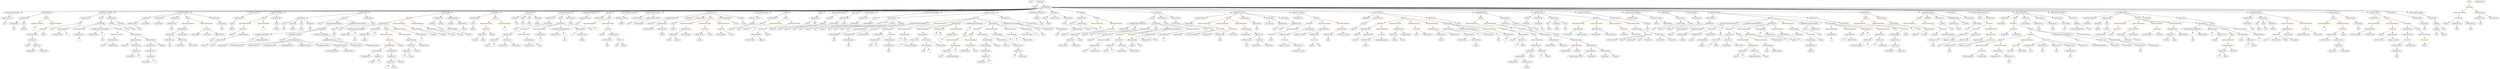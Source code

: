 strict digraph {
	graph [bb="0,0,27338,900"];
	node [label="\N"];
	Enter	[height=0.5,
		pos="11279,882",
		width=0.83628];
	StateVariableDeclaration_Unnamed_9	[color=black,
		height=0.5,
		label=StateVariableDeclaration,
		pos="229.02,738",
		width=2.8184];
	VariableDeclaration_jackpot_re_ent16	[color=black,
		height=0.5,
		label=jackpot_re_ent16,
		pos="75.016,666",
		width=2.0838];
	StateVariableDeclaration_Unnamed_9 -> VariableDeclaration_jackpot_re_ent16	[pos="e,108.95,682.43 193.3,720.76 171.26,710.75 142.82,697.82 119.35,687.15"];
	Identifier_jackpot_re_ent16	[color=black,
		height=0.5,
		label=jackpot_re_ent16,
		pos="14018,306",
		width=2.0838];
	ElementaryTypeName_uint_22	[color=black,
		height=0.5,
		label=uint,
		pos="45.016,594",
		width=0.75];
	VariableDeclaration_jackpot_re_ent16 -> ElementaryTypeName_uint_22	[pos="e,52.14,611.62 67.6,647.7 64.282,639.95 60.291,630.64 56.594,622.02"];
	VariableDeclarationStatement_Unnamed_12	[color=black,
		height=0.5,
		label=VariableDeclarationStatement,
		pos="10008,594",
		width=3.3174];
	VariableDeclaration_transactionIdsTemp	[color=black,
		height=0.5,
		label=transactionIdsTemp,
		pos="9388,522",
		width=2.361];
	VariableDeclarationStatement_Unnamed_12 -> VariableDeclaration_transactionIdsTemp	[pos="e,9449.1,534.85 9922,581.17 9907.7,579.34 9892.9,577.55 9879,576 9702.9,556.42 9657.6,563.79 9482,540 9474.9,539.04 9467.5,537.92 \
9460.2,536.72"];
	FunctionCall_Unnamed_39	[color=orange,
		height=0.5,
		label=FunctionCall,
		pos="9549,522",
		width=1.6125];
	VariableDeclarationStatement_Unnamed_12 -> FunctionCall_Unnamed_39	[pos="e,9591.7,534.61 9920.5,581.42 9809.5,566.71 9630.8,542.87 9616,540 9611.7,539.16 9607.2,538.22 9602.8,537.21"];
	Block_Unnamed_18	[color=black,
		height=0.5,
		label=Block,
		pos="24427,450",
		width=0.90558];
	ExpressionStatement_Unnamed_38	[color=orange,
		height=0.5,
		label=ExpressionStatement,
		pos="24354,378",
		width=2.458];
	Block_Unnamed_18 -> ExpressionStatement_Unnamed_38	[pos="e,24372,395.88 24411,433.81 24402,424.99 24390,413.67 24380,403.6"];
	Parameter_pending	[color=black,
		height=0.5,
		label=pending,
		pos="1223,594",
		width=1.1135];
	ElementaryTypeName_bool_6	[color=black,
		height=0.5,
		label=bool,
		pos="1388,522",
		width=0.76697];
	Parameter_pending -> ElementaryTypeName_bool_6	[pos="e,1366.2,533.21 1252.1,581.32 1278.2,570.78 1317.3,554.72 1351,540 1352.6,539.33 1354.1,538.63 1355.7,537.93"];
	ExpressionStatement_Unnamed_43	[color=orange,
		height=0.5,
		label=ExpressionStatement,
		pos="20892,594",
		width=2.458];
	BinaryOperation_Unnamed_35	[color=brown,
		height=0.5,
		label=BinaryOperation,
		pos="21134,522",
		width=1.9867];
	ExpressionStatement_Unnamed_43 -> BinaryOperation_Unnamed_35	[pos="e,21088,536.25 20942,578.67 20981,567.27 21036,551.32 21077,539.42"];
	MemberAccess_Unnamed_19	[color=black,
		height=0.5,
		label=MemberAccess,
		pos="15772,450",
		width=1.9174];
	Identifier_owners_8	[color=black,
		height=0.5,
		label=owners,
		pos="15772,378",
		width=1.0442];
	MemberAccess_Unnamed_19 -> Identifier_owners_8	[pos="e,15772,396.1 15772,431.7 15772,424.41 15772,415.73 15772,407.54"];
	NumberLiteral_Unnamed_9	[color=black,
		height=0.5,
		label=NumberLiteral,
		pos="21672,378",
		width=1.765];
	ModifierInvocation_onlyWallet_1	[color=black,
		height=0.5,
		label=onlyWallet,
		pos="14937,666",
		width=1.3907];
	IndexAccess_Unnamed_11	[color=black,
		height=0.5,
		label=IndexAccess,
		pos="4484,306",
		width=1.6402];
	IndexAccess_Unnamed_12	[color=black,
		height=0.5,
		label=IndexAccess,
		pos="4472,234",
		width=1.6402];
	IndexAccess_Unnamed_11 -> IndexAccess_Unnamed_12	[pos="e,4474.9,252.1 4481,287.7 4479.8,280.32 4478.3,271.52 4476.9,263.25"];
	Identifier_isOwner_3	[color=black,
		height=0.5,
		label=isOwner,
		pos="4591,234",
		width=1.1551];
	IndexAccess_Unnamed_11 -> Identifier_isOwner_3	[pos="e,4568.7,249.63 4508.3,289.12 4523.4,279.2 4543.1,266.34 4559.5,255.64"];
	Identifier_confirmations_1	[color=black,
		height=0.5,
		label=confirmations,
		pos="338.02,234",
		width=1.7095];
	ModifierInvocation_notExecuted_1	[color=black,
		height=0.5,
		label=notExecuted,
		pos="21923,666",
		width=1.5848];
	Identifier_transactionId_20	[color=black,
		height=0.5,
		label=transactionId,
		pos="21889,594",
		width=1.6402];
	ModifierInvocation_notExecuted_1 -> Identifier_transactionId_20	[pos="e,21897,612.28 21915,648.05 21911,640.35 21907,631.03 21902,622.36"];
	UnaryOperation_Unnamed_10	[color=black,
		height=0.5,
		label=UnaryOperation,
		pos="26320,522",
		width=1.9452];
	TupleExpression_Unnamed_1	[color=black,
		height=0.5,
		label=TupleExpression,
		pos="26323,450",
		width=2.0422];
	UnaryOperation_Unnamed_10 -> TupleExpression_Unnamed_1	[pos="e,26322,468.1 26321,503.7 26321,496.41 26321,487.73 26322,479.54"];
	ParameterList_Unnamed_16	[color=black,
		height=0.5,
		label=ParameterList,
		pos="8477,666",
		width=1.7095];
	Parameter__address	[color=black,
		height=0.5,
		label=_address,
		pos="8289,594",
		width=1.2382];
	ParameterList_Unnamed_16 -> Parameter__address	[pos="e,8320.9,606.88 8440.3,651.34 8409.1,639.72 8364.3,623.03 8331.5,610.83"];
	IndexAccess_Unnamed_19	[color=black,
		height=0.5,
		label=IndexAccess,
		pos="16759,234",
		width=1.6402];
	BinaryOperation_Unnamed_27	[color=brown,
		height=0.5,
		label=BinaryOperation,
		pos="16645,162",
		width=1.9867];
	IndexAccess_Unnamed_19 -> BinaryOperation_Unnamed_27	[pos="e,16671,178.98 16734,217.46 16718,207.9 16698,195.5 16681,184.94"];
	Identifier_owners_6	[color=black,
		height=0.5,
		label=owners,
		pos="16772,162",
		width=1.0442];
	IndexAccess_Unnamed_19 -> Identifier_owners_6	[pos="e,16769,180.1 16762,215.7 16764,208.32 16765,199.52 16767,191.25"];
	IfStatement_Unnamed_10	[color=orange,
		height=0.5,
		label=IfStatement,
		pos="5715,522",
		width=1.4739];
	IndexAccess_Unnamed_33	[color=black,
		height=0.5,
		label=IndexAccess,
		pos="5535,450",
		width=1.6402];
	IfStatement_Unnamed_10 -> IndexAccess_Unnamed_33	[pos="e,5570.6,464.83 5681.2,507.83 5652.9,496.85 5612.4,481.09 5581.2,468.95"];
	ExpressionStatement_Unnamed_63	[color=orange,
		height=0.5,
		label=ExpressionStatement,
		pos="5715,450",
		width=2.458];
	IfStatement_Unnamed_10 -> ExpressionStatement_Unnamed_63	[pos="e,5715,468.1 5715,503.7 5715,496.41 5715,487.73 5715,479.54"];
	Parameter_None	[color=black,
		height=0.5,
		label=None,
		pos="4048,594",
		width=0.85014];
	ElementaryTypeName_bool_3	[color=black,
		height=0.5,
		label=bool,
		pos="3721,522",
		width=0.76697];
	Parameter_None -> ElementaryTypeName_bool_3	[pos="e,3742.1,533.96 4024.7,581.89 4019.3,579.67 4013.5,577.54 4008,576 3899.9,545.79 3865.7,571.76 3758,540 3756.3,539.49 3754.5,538.91 \
3752.8,538.28"];
	ElementaryTypeName_uint_4	[color=black,
		height=0.5,
		label=uint,
		pos="8869,522",
		width=0.75];
	ModifierDefinition_notConfirmed	[color=black,
		height=0.5,
		label=notConfirmed,
		pos="503.02,738",
		width=1.7372];
	ParameterList_Unnamed_14	[color=black,
		height=0.5,
		label=ParameterList,
		pos="260.02,666",
		width=1.7095];
	ModifierDefinition_notConfirmed -> ParameterList_Unnamed_14	[pos="e,302.78,679.32 459.85,724.57 419.08,712.82 357.78,695.16 313.83,682.5"];
	Block_Unnamed_5	[color=black,
		height=0.5,
		label=Block,
		pos="503.02,666",
		width=0.90558];
	ModifierDefinition_notConfirmed -> Block_Unnamed_5	[pos="e,503.02,684.1 503.02,719.7 503.02,712.41 503.02,703.73 503.02,695.54"];
	BinaryOperation_Unnamed_36	[color=brown,
		height=0.5,
		label=BinaryOperation,
		pos="25029,522",
		width=1.9867];
	FunctionCall_Unnamed_23	[color=orange,
		height=0.5,
		label=FunctionCall,
		pos="24897,450",
		width=1.6125];
	BinaryOperation_Unnamed_36 -> FunctionCall_Unnamed_23	[pos="e,24925,465.94 24999,505.29 24980,495.22 24956,482.05 24935,471.21"];
	Identifier_transactionId_4	[color=black,
		height=0.5,
		label=transactionId,
		pos="25032,450",
		width=1.6402];
	BinaryOperation_Unnamed_36 -> Identifier_transactionId_4	[pos="e,25031,468.1 25030,503.7 25030,496.41 25030,487.73 25031,479.54"];
	ParameterList_Unnamed_22	[color=black,
		height=0.5,
		label=ParameterList,
		pos="14239,666",
		width=1.7095];
	VariableDeclaration_confirmationsTemp	[color=black,
		height=0.5,
		label=confirmationsTemp,
		pos="18596,522",
		width=2.3194];
	ArrayTypeName_Unnamed_4	[color=black,
		height=0.5,
		label=ArrayTypeName,
		pos="18426,450",
		width=2.0145];
	VariableDeclaration_confirmationsTemp -> ArrayTypeName_Unnamed_4	[pos="e,18462,465.97 18559,505.64 18533,495.23 18500,481.39 18473,470.25"];
	BinaryOperation_Unnamed_2	[color=brown,
		height=0.5,
		label=BinaryOperation,
		pos="8192,450",
		width=1.9867];
	NumberLiteral_Unnamed_3	[color=black,
		height=0.5,
		label=NumberLiteral,
		pos="8129,378",
		width=1.765];
	BinaryOperation_Unnamed_2 -> NumberLiteral_Unnamed_3	[pos="e,8144.1,395.79 8176.8,432.05 8169.3,423.71 8160.1,413.49 8151.7,404.25"];
	Identifier__address	[color=black,
		height=0.5,
		label=_address,
		pos="8255,378",
		width=1.2382];
	BinaryOperation_Unnamed_2 -> Identifier__address	[pos="e,8240.3,395.31 8207.3,432.05 8214.9,423.59 8224.2,413.19 8232.7,403.84"];
	FunctionCall_Unnamed_32	[color=orange,
		height=0.5,
		label=FunctionCall,
		pos="18044,450",
		width=1.6125];
	BooleanLiteral_Unnamed_10	[color=black,
		height=0.5,
		label=BooleanLiteral,
		pos="17642,378",
		width=1.7788];
	FunctionCall_Unnamed_32 -> BooleanLiteral_Unnamed_10	[pos="e,17689,390.61 18001,437.4 17993,435.44 17985,433.54 17977,432 17862,409.51 17831,417.35 17715,396 17710,395.1 17705,394.09 17700,\
393.02"];
	Identifier_value_1	[color=black,
		height=0.5,
		label=value,
		pos="17754,378",
		width=0.82242];
	FunctionCall_Unnamed_32 -> Identifier_value_1	[pos="e,17777,390.11 18001,437.67 17993,435.7 17985,433.73 17977,432 17895,413.69 17872,421.27 17792,396 17790,395.5 17789,394.94 17787,\
394.36"];
	Identifier_destination_1	[color=black,
		height=0.5,
		label=destination,
		pos="17852,378",
		width=1.4046];
	FunctionCall_Unnamed_32 -> Identifier_destination_1	[pos="e,17887,391.58 18007,435.67 17976,424.21 17931,407.66 17897,395.39"];
	Identifier_data_1	[color=black,
		height=0.5,
		label=data,
		pos="17948,378",
		width=0.75];
	FunctionCall_Unnamed_32 -> Identifier_data_1	[pos="e,17966,392.01 18022,433.12 18008,422.92 17990,409.61 17975,398.74"];
	Identifier_Transaction	[color=black,
		height=0.5,
		label=Transaction,
		pos="18048,378",
		width=1.5155];
	FunctionCall_Unnamed_32 -> Identifier_Transaction	[pos="e,18047,396.1 18045,431.7 18045,424.41 18046,415.73 18046,407.54"];
	Parameter_data	[color=black,
		height=0.5,
		label=data,
		pos="24699,594",
		width=0.75];
	ElementaryTypeName_bytes_1	[color=black,
		height=0.5,
		label=bytes,
		pos="24705,522",
		width=0.85014];
	Parameter_data -> ElementaryTypeName_bytes_1	[pos="e,24704,540.1 24700,575.7 24701,568.41 24702,559.73 24703,551.54"];
	FunctionDefinition_getTransactionCount	[color=black,
		height=0.5,
		label=getTransactionCount,
		pos="1167,738",
		width=2.458];
	ParameterList_Unnamed_41	[color=black,
		height=0.5,
		label=ParameterList,
		pos="866.02,666",
		width=1.7095];
	FunctionDefinition_getTransactionCount -> ParameterList_Unnamed_41	[pos="e,912.99,677.92 1110.4,723.83 1057.1,711.45 977.76,692.99 924.04,680.49"];
	Block_Unnamed_33	[color=black,
		height=0.5,
		label=Block,
		pos="1105,666",
		width=0.90558];
	FunctionDefinition_getTransactionCount -> Block_Unnamed_33	[pos="e,1118.6,682.36 1152,720.05 1144.2,711.26 1134.6,700.36 1126,690.74"];
	ParameterList_Unnamed_40	[color=black,
		height=0.5,
		label=ParameterList,
		pos="1223,666",
		width=1.7095];
	FunctionDefinition_getTransactionCount -> ParameterList_Unnamed_40	[pos="e,1209.6,683.79 1180.6,720.05 1187.2,711.8 1195.3,701.7 1202.6,692.54"];
	ArrayTypeName_Unnamed_8	[color=black,
		height=0.5,
		label=ArrayTypeName,
		pos="9102,450",
		width=2.0145];
	VariableDeclaration_transactionIdsTemp -> ArrayTypeName_Unnamed_8	[pos="e,9152.1,463.26 9333.9,507.75 9285.3,495.85 9213.9,478.39 9163.2,465.98"];
	VariableDeclaration_owner	[color=black,
		height=0.5,
		label=owner,
		pos="18570,594",
		width=0.93331];
	ElementaryTypeName_address_3	[color=black,
		height=0.5,
		label=address,
		pos="18292,522",
		width=1.0996];
	VariableDeclaration_owner -> ElementaryTypeName_address_3	[pos="e,18322,534.31 18544,581.96 18539,579.78 18533,577.66 18527,576 18446,552.34 18422,562.19 18340,540 18338,539.34 18335,538.62 18333,\
537.85"];
	ForStatement_Unnamed_5	[color=black,
		height=0.5,
		label=ForStatement,
		pos="1099,594",
		width=1.6818];
	BinaryOperation_Unnamed_51	[color=brown,
		height=0.5,
		label=BinaryOperation,
		pos="695.02,522",
		width=1.9867];
	ForStatement_Unnamed_5 -> BinaryOperation_Unnamed_51	[pos="e,748.11,534.49 1045.7,585 981.6,575.19 870.7,557.69 776.02,540 770.51,538.97 764.8,537.86 759.07,536.72"];
	ExpressionStatement_Unnamed_67	[color=orange,
		height=0.5,
		label=ExpressionStatement,
		pos="873.02,522",
		width=2.458];
	ForStatement_Unnamed_5 -> ExpressionStatement_Unnamed_67	[pos="e,920.28,537.64 1058.1,580.32 1022.6,569.34 970.91,553.32 931.16,541.01"];
	VariableDeclarationStatement_Unnamed_8	[color=black,
		height=0.5,
		label=VariableDeclarationStatement,
		pos="1099,522",
		width=3.3174];
	ForStatement_Unnamed_5 -> VariableDeclarationStatement_Unnamed_8	[pos="e,1099,540.1 1099,575.7 1099,568.41 1099,559.73 1099,551.54"];
	IfStatement_Unnamed_12	[color=orange,
		height=0.5,
		label=IfStatement,
		pos="1289,522",
		width=1.4739];
	ForStatement_Unnamed_5 -> IfStatement_Unnamed_12	[pos="e,1253.9,535.92 1136.1,579.34 1166.8,568.04 1210.4,551.95 1243.3,539.86"];
	Identifier_owner_10	[color=black,
		height=0.5,
		label=owner,
		pos="16569,378",
		width=0.93331];
	Identifier_this	[color=black,
		height=0.5,
		label=this,
		pos="6618,306",
		width=0.75];
	NumberLiteral_Unnamed_19	[color=black,
		height=0.5,
		label=NumberLiteral,
		pos="17476,450",
		width=1.765];
	Identifier_msg_7	[color=black,
		height=0.5,
		label=msg,
		pos="14519,378",
		width=0.75];
	BinaryOperation_Unnamed_50	[color=brown,
		height=0.5,
		label=BinaryOperation,
		pos="25916,522",
		width=1.9867];
	Identifier_counter_re_ent28_1	[color=black,
		height=0.5,
		label=counter_re_ent28,
		pos="25759,450",
		width=2.0976];
	BinaryOperation_Unnamed_50 -> Identifier_counter_re_ent28_1	[pos="e,25794,466.4 25882,505.81 25859,495.61 25829,482.06 25804,470.98"];
	NumberLiteral_Unnamed_26	[color=black,
		height=0.5,
		label=NumberLiteral,
		pos="25916,450",
		width=1.765];
	BinaryOperation_Unnamed_50 -> NumberLiteral_Unnamed_26	[pos="e,25916,468.1 25916,503.7 25916,496.41 25916,487.73 25916,479.54"];
	Identifier_msg_2	[color=black,
		height=0.5,
		label=msg,
		pos="26865,522",
		width=0.75];
	Identifier_value	[color=black,
		height=0.5,
		label=value,
		pos="24784,378",
		width=0.82242];
	AssemblyExpression_Unnamed_10	[color=black,
		height=0.5,
		label=AssemblyExpression,
		pos="2570,306",
		width=2.4719];
	NumberLiteral_Unnamed_12	[color=black,
		height=0.5,
		label=NumberLiteral,
		pos="16000,378",
		width=1.765];
	ExpressionStatement_Unnamed_1	[color=orange,
		height=0.5,
		label=ExpressionStatement,
		pos="6421,594",
		width=2.458];
	Identifier__	[color=black,
		height=0.5,
		label=_,
		pos="6499,522",
		width=0.75];
	ExpressionStatement_Unnamed_1 -> Identifier__	[pos="e,6483.5,536.97 6439.9,576.05 6450.4,566.6 6463.7,554.74 6474.9,544.62"];
	ElementaryTypeName_uint_23	[color=black,
		height=0.5,
		label=uint,
		pos="16411,378",
		width=0.75];
	Block_Unnamed_23	[color=black,
		height=0.5,
		label=Block,
		pos="22034,666",
		width=0.90558];
	IfStatement_Unnamed_6	[color=orange,
		height=0.5,
		label=IfStatement,
		pos="22019,594",
		width=1.4739];
	Block_Unnamed_23 -> IfStatement_Unnamed_6	[pos="e,22023,612.1 22030,647.7 22029,640.32 22027,631.52 22025,623.25"];
	ModifierInvocation_validRequirement_1	[color=black,
		height=0.5,
		label=validRequirement,
		pos="7318,666",
		width=2.0838];
	Identifier_required_1	[color=black,
		height=0.5,
		label=required,
		pos="7079,594",
		width=1.1412];
	ModifierInvocation_validRequirement_1 -> Identifier_required_1	[pos="e,7110.4,605.96 7268.9,652 7230.6,641.69 7176.2,626.63 7129,612 7126.5,611.21 7123.9,610.38 7121.2,609.53"];
	BinaryOperation_Unnamed_19	[color=brown,
		height=0.5,
		label=BinaryOperation,
		pos="7210,594",
		width=1.9867];
	ModifierInvocation_validRequirement_1 -> BinaryOperation_Unnamed_19	[pos="e,7235.2,611.31 7292.7,648.59 7278.3,639.28 7260.2,627.51 7244.5,617.37"];
	Mapping_Unnamed	[color=black,
		height=0.5,
		label=Mapping,
		pos="22718,594",
		width=1.2105];
	UserDefinedTypeName_Unnamed	[color=black,
		height=0.5,
		label=UserDefinedTypeName,
		pos="22718,522",
		width=2.7214];
	Mapping_Unnamed -> UserDefinedTypeName_Unnamed	[pos="e,22718,540.1 22718,575.7 22718,568.41 22718,559.73 22718,551.54"];
	ElementaryTypeName_uint_8	[color=black,
		height=0.5,
		label=uint,
		pos="22861,522",
		width=0.75];
	Mapping_Unnamed -> ElementaryTypeName_uint_8	[pos="e,22840,533.32 22745,579.67 22769,567.87 22805,550.65 22830,538.29"];
	NumberLiteral_Unnamed_4	[color=black,
		height=0.5,
		label=NumberLiteral,
		pos="17142,234",
		width=1.765];
	BinaryOperation_Unnamed_32	[color=brown,
		height=0.5,
		label=BinaryOperation,
		pos="24354,306",
		width=1.9867];
	ExpressionStatement_Unnamed_38 -> BinaryOperation_Unnamed_32	[pos="e,24354,324.1 24354,359.7 24354,352.41 24354,343.73 24354,335.54"];
	Identifier_i_2	[color=black,
		height=0.5,
		label=i,
		pos="4216,18",
		width=0.75];
	Identifier_newOwner_3	[color=black,
		height=0.5,
		label=newOwner,
		pos="22830,594",
		width=1.4046];
	MemberAccess_Unnamed_23	[color=black,
		height=0.5,
		label=MemberAccess,
		pos="21373,594",
		width=1.9174];
	Identifier_owners_14	[color=black,
		height=0.5,
		label=owners,
		pos="21468,522",
		width=1.0442];
	MemberAccess_Unnamed_23 -> Identifier_owners_14	[pos="e,21448,537.72 21395,576.76 21408,567.09 21425,554.7 21439,544.25"];
	ElementaryTypeName_uint_32	[color=black,
		height=0.5,
		label=uint,
		pos="3379,522",
		width=0.75];
	ExpressionStatement_Unnamed_68	[color=orange,
		height=0.5,
		label=ExpressionStatement,
		pos="1255,450",
		width=2.458];
	BinaryOperation_Unnamed_55	[color=brown,
		height=0.5,
		label=BinaryOperation,
		pos="1223,378",
		width=1.9867];
	ExpressionStatement_Unnamed_68 -> BinaryOperation_Unnamed_55	[pos="e,1230.8,396.1 1247.1,431.7 1243.6,424.07 1239.4,414.92 1235.5,406.4"];
	ElementaryTypeName_uint_44	[color=black,
		height=0.5,
		label=uint,
		pos="19981,450",
		width=0.75];
	FunctionCall_Unnamed_9	[color=orange,
		height=0.5,
		label=FunctionCall,
		pos="16665,522",
		width=1.6125];
	BinaryOperation_Unnamed_3	[color=brown,
		height=0.5,
		label=BinaryOperation,
		pos="16930,450",
		width=1.9867];
	FunctionCall_Unnamed_9 -> BinaryOperation_Unnamed_3	[pos="e,16882,463.7 16708,509.6 16752,497.89 16822,479.6 16871,466.56"];
	Identifier_require_8	[color=black,
		height=0.5,
		label=require,
		pos="17056,450",
		width=1.0026];
	FunctionCall_Unnamed_9 -> Identifier_require_8	[pos="e,17029,462.29 16707,509.43 16716,507.44 16724,505.53 16732,504 16855,480.58 16890,498.3 17011,468 17013,467.39 17016,466.69 17018,\
465.93"];
	Identifier_transactionCount_1	[color=black,
		height=0.5,
		label=transactionCount,
		pos="17632,450",
		width=2.056];
	Identifier_confirmations_4	[color=black,
		height=0.5,
		label=confirmations,
		pos="12242,234",
		width=1.7095];
	Mapping_Unnamed_2	[color=black,
		height=0.5,
		label=Mapping,
		pos="26637,522",
		width=1.2105];
	ElementaryTypeName_bool	[color=black,
		height=0.5,
		label=bool,
		pos="26637,450",
		width=0.76697];
	Mapping_Unnamed_2 -> ElementaryTypeName_bool	[pos="e,26637,468.1 26637,503.7 26637,496.41 26637,487.73 26637,479.54"];
	ElementaryTypeName_address_5	[color=black,
		height=0.5,
		label=address,
		pos="26722,450",
		width=1.0996];
	Mapping_Unnamed_2 -> ElementaryTypeName_address_5	[pos="e,26703,466.25 26656,505.46 26667,496.07 26682,483.92 26695,473.48"];
	ParameterList_Unnamed_3	[color=black,
		height=0.5,
		label=ParameterList,
		pos="21540,666",
		width=1.7095];
	VariableDeclaration_transactionId_3	[color=black,
		height=0.5,
		label=transactionId,
		pos="21629,594",
		width=1.6402];
	ParameterList_Unnamed_3 -> VariableDeclaration_transactionId_3	[pos="e,21608,611.15 21561,648.76 21572,639.66 21587,628.16 21600,618.13"];
	BinaryOperation_Unnamed_61	[color=brown,
		height=0.5,
		label=BinaryOperation,
		pos="20256,450",
		width=1.9867];
	Identifier_i_28	[color=black,
		height=0.5,
		label=i,
		pos="20174,378",
		width=0.75];
	BinaryOperation_Unnamed_61 -> Identifier_i_28	[pos="e,20190,392.88 20237,432.41 20225,422.81 20211,410.63 20199,400.32"];
	NumberLiteral_Unnamed_32	[color=black,
		height=0.5,
		label=NumberLiteral,
		pos="20283,378",
		width=1.765];
	BinaryOperation_Unnamed_61 -> NumberLiteral_Unnamed_32	[pos="e,20276,396.1 20263,431.7 20266,424.15 20269,415.12 20272,406.68"];
	ElementaryTypeName_uint_17	[color=black,
		height=0.5,
		label=uint,
		pos="16768,522",
		width=0.75];
	Parameter_None_2	[color=black,
		height=0.5,
		label=None,
		pos="11659,594",
		width=0.85014];
	ArrayTypeName_Unnamed_2	[color=black,
		height=0.5,
		label=ArrayTypeName,
		pos="11741,522",
		width=2.0145];
	Parameter_None_2 -> ArrayTypeName_Unnamed_2	[pos="e,11722,539.61 11676,578.83 11686,569.7 11700,557.6 11713,547"];
	Identifier_transactionId_8	[color=black,
		height=0.5,
		label=transactionId,
		pos="12854,450",
		width=1.6402];
	Identifier_owners_3	[color=black,
		height=0.5,
		label=owners,
		pos="16151,306",
		width=1.0442];
	Identifier_OwnerRemoval_1	[color=black,
		height=0.5,
		label=OwnerRemoval,
		pos="22938,450",
		width=1.9036];
	Identifier_count_3	[color=black,
		height=0.5,
		label=count,
		pos="1103,306",
		width=0.87786];
	Identifier___8	[color=black,
		height=0.5,
		label=_,
		pos="16562,522",
		width=0.75];
	Identifier_isOwner	[color=black,
		height=0.5,
		label=isOwner,
		pos="2207,306",
		width=1.1551];
	ElementaryTypeName_address_14	[color=black,
		height=0.5,
		label=address,
		pos="8067,522",
		width=1.0996];
	FunctionDefinition_revokeConfirmation	[color=black,
		height=0.5,
		label=revokeConfirmation,
		pos="1996,738",
		width=2.3471];
	ModifierInvocation_confirmed	[color=black,
		height=0.5,
		label=confirmed,
		pos="1602,666",
		width=1.3491];
	FunctionDefinition_revokeConfirmation -> ModifierInvocation_confirmed	[pos="e,1644.6,675.06 1931.5,725.95 1870.2,715.37 1775.3,698.87 1693,684 1680.9,681.81 1667.9,679.41 1655.6,677.12"];
	ModifierInvocation_notExecuted	[color=black,
		height=0.5,
		label=notExecuted,
		pos="1759,666",
		width=1.5848];
	FunctionDefinition_revokeConfirmation -> ModifierInvocation_notExecuted	[pos="e,1799.8,679.05 1948.1,722.83 1908.2,711.05 1851.5,694.31 1810.6,682.24"];
	ModifierInvocation_ownerExists_3	[color=black,
		height=0.5,
		label=ownerExists,
		pos="1932,666",
		width=1.5571];
	FunctionDefinition_revokeConfirmation -> ModifierInvocation_ownerExists_3	[pos="e,1947.4,683.79 1980.5,720.05 1972.9,711.71 1963.6,701.49 1955.1,692.25"];
	Block_Unnamed_22	[color=black,
		height=0.5,
		label=Block,
		pos="2060,666",
		width=0.90558];
	FunctionDefinition_revokeConfirmation -> Block_Unnamed_22	[pos="e,2046,682.36 2011.5,720.05 2019.6,711.26 2029.5,700.36 2038.3,690.74"];
	ParameterList_Unnamed_29	[color=black,
		height=0.5,
		label=ParameterList,
		pos="2351,666",
		width=1.7095];
	FunctionDefinition_revokeConfirmation -> ParameterList_Unnamed_29	[pos="e,2301,676.87 2056.6,725.05 2121.8,712.2 2224.7,691.9 2290,679.03"];
	ElementaryTypeName_uint_51	[color=black,
		height=0.5,
		label=uint,
		pos="11383,450",
		width=0.75];
	ParameterList_Unnamed_23	[color=black,
		height=0.5,
		label=ParameterList,
		pos="15067,666",
		width=1.7095];
	Parameter_owner_5	[color=black,
		height=0.5,
		label=owner,
		pos="14931,594",
		width=0.93331];
	ParameterList_Unnamed_23 -> Parameter_owner_5	[pos="e,14955,607.14 15038,649.81 15016,638.77 14987,623.81 14965,612.31"];
	VariableDeclaration_i_3	[color=black,
		height=0.5,
		label=i,
		pos="12446,450",
		width=0.75];
	ElementaryTypeName_uint_35	[color=black,
		height=0.5,
		label=uint,
		pos="12623,378",
		width=0.75];
	VariableDeclaration_i_3 -> ElementaryTypeName_uint_35	[pos="e,12602,389.46 12467,438.54 12472,436.28 12477,433.98 12482,432 12528,413.44 12541,414.56 12587,396 12589,395.38 12590,394.73 12592,\
394.06"];
	Parameter_owner_4	[color=black,
		height=0.5,
		label=owner,
		pos="7333,594",
		width=0.93331];
	ElementaryTypeName_address_17	[color=black,
		height=0.5,
		label=address,
		pos="7335,522",
		width=1.0996];
	Parameter_owner_4 -> ElementaryTypeName_address_17	[pos="e,7334.5,540.1 7333.5,575.7 7333.7,568.41 7334,559.73 7334.2,551.54"];
	ElementaryTypeName_bytes_3	[color=black,
		height=0.5,
		label=bytes,
		pos="16988,522",
		width=0.85014];
	ExpressionStatement_Unnamed_75	[color=orange,
		height=0.5,
		label=ExpressionStatement,
		pos="20055,522",
		width=2.458];
	UnaryOperation_Unnamed_14	[color=black,
		height=0.5,
		label=UnaryOperation,
		pos="20096,450",
		width=1.9452];
	ExpressionStatement_Unnamed_75 -> UnaryOperation_Unnamed_14	[pos="e,20086,468.1 20065,503.7 20070,495.9 20075,486.51 20080,477.83"];
	MemberAccess_Unnamed_6	[color=black,
		height=0.5,
		label=MemberAccess,
		pos="3977,450",
		width=1.9174];
	Identifier__owners	[color=black,
		height=0.5,
		label=_owners,
		pos="3977,378",
		width=1.1828];
	MemberAccess_Unnamed_6 -> Identifier__owners	[pos="e,3977,396.1 3977,431.7 3977,424.41 3977,415.73 3977,407.54"];
	ExpressionStatement_Unnamed_66	[color=orange,
		height=0.5,
		label=ExpressionStatement,
		pos="25946,594",
		width=2.458];
	ExpressionStatement_Unnamed_66 -> BinaryOperation_Unnamed_50	[pos="e,25923,540.1 25939,575.7 25935,568.15 25931,559.12 25928,550.68"];
	Identifier_owners_21	[color=black,
		height=0.5,
		label=owners,
		pos="19657,378",
		width=1.0442];
	ModifierInvocation_confirmed_1	[color=black,
		height=0.5,
		label=confirmed,
		pos="22149,666",
		width=1.3491];
	Identifier_transactionId_19	[color=black,
		height=0.5,
		label=transactionId,
		pos="22149,594",
		width=1.6402];
	ModifierInvocation_confirmed_1 -> Identifier_transactionId_19	[pos="e,22149,612.1 22149,647.7 22149,640.41 22149,631.73 22149,623.54"];
	MemberAccess_Unnamed_40	[color=black,
		height=0.5,
		label=MemberAccess,
		pos="22295,594",
		width=1.9174];
	ModifierInvocation_confirmed_1 -> MemberAccess_Unnamed_40	[pos="e,22263,610.38 22178,651.17 22199,640.93 22229,626.82 22253,615.3"];
	ModifierInvocation_ownerDoesNotExist_1	[color=black,
		height=0.5,
		label=ownerDoesNotExist,
		pos="22882,666",
		width=2.3748];
	ModifierInvocation_ownerDoesNotExist_1 -> Identifier_newOwner_3	[pos="e,22842,611.79 22869,648.05 22863,639.89 22856,629.91 22849,620.82"];
	ExpressionStatement_Unnamed_64	[color=orange,
		height=0.5,
		label=ExpressionStatement,
		pos="26141,594",
		width=2.458];
	FunctionCall_Unnamed_34	[color=orange,
		height=0.5,
		label=FunctionCall,
		pos="26141,522",
		width=1.6125];
	ExpressionStatement_Unnamed_64 -> FunctionCall_Unnamed_34	[pos="e,26141,540.1 26141,575.7 26141,568.41 26141,559.73 26141,551.54"];
	EventDefinition_OwnerRemoval	[color=black,
		height=0.5,
		label=OwnerRemoval,
		pos="2752,738",
		width=1.9036];
	ParameterList_Unnamed_7	[color=black,
		height=0.5,
		label=ParameterList,
		pos="2601,666",
		width=1.7095];
	EventDefinition_OwnerRemoval -> ParameterList_Unnamed_7	[pos="e,2632.9,681.8 2719.3,721.81 2697,711.48 2667.3,697.71 2643.2,686.56"];
	Identifier_from_2	[color=black,
		height=0.5,
		label=from,
		pos="10072,234",
		width=0.7947];
	BinaryOperation_Unnamed_20	[color=brown,
		height=0.5,
		label=BinaryOperation,
		pos="14645,522",
		width=1.9867];
	MemberAccess_Unnamed_15	[color=black,
		height=0.5,
		label=MemberAccess,
		pos="14519,450",
		width=1.9174];
	BinaryOperation_Unnamed_20 -> MemberAccess_Unnamed_15	[pos="e,14547,466.82 14616,505.12 14599,495.41 14576,482.86 14557,472.3"];
	Identifier_lastPlayer_re_ent16_1	[color=black,
		height=0.5,
		label=lastPlayer_re_ent16,
		pos="14689,450",
		width=2.3055];
	BinaryOperation_Unnamed_20 -> Identifier_lastPlayer_re_ent16_1	[pos="e,14678,468.28 14656,504.05 14661,496.18 14667,486.62 14672,477.79"];
	IndexAccess_Unnamed_8	[color=black,
		height=0.5,
		label=IndexAccess,
		pos="4268,162",
		width=1.6402];
	IndexAccess_Unnamed_9	[color=black,
		height=0.5,
		label=IndexAccess,
		pos="4260,90",
		width=1.6402];
	IndexAccess_Unnamed_8 -> IndexAccess_Unnamed_9	[pos="e,4262,108.1 4266,143.7 4265.2,136.41 4264.2,127.73 4263.3,119.54"];
	Identifier_isOwner_2	[color=black,
		height=0.5,
		label=isOwner,
		pos="4379,90",
		width=1.1551];
	IndexAccess_Unnamed_8 -> Identifier_isOwner_2	[pos="e,4356.1,105.46 4292.9,145.29 4308.7,135.32 4329.4,122.3 4346.5,111.52"];
	Parameter_value_1	[color=black,
		height=0.5,
		label=value,
		pos="3088,594",
		width=0.82242];
	ElementaryTypeName_uint_31	[color=black,
		height=0.5,
		label=uint,
		pos="3090,522",
		width=0.75];
	Parameter_value_1 -> ElementaryTypeName_uint_31	[pos="e,3089.5,540.1 3088.5,575.7 3088.7,568.41 3089,559.73 3089.2,551.54"];
	Identifier_require_10	[color=black,
		height=0.5,
		label=require,
		pos="26034,450",
		width=1.0026];
	Identifier__owners_2	[color=black,
		height=0.5,
		label=_owners,
		pos="4040,90",
		width=1.1828];
	Identifier_transactionId_3	[color=black,
		height=0.5,
		label=transactionId,
		pos="20713,234",
		width=1.6402];
	VariableDeclaration_executed	[color=black,
		height=0.5,
		label=executed,
		pos="5592,666",
		width=1.2105];
	ElementaryTypeName_bool_2	[color=black,
		height=0.5,
		label=bool,
		pos="5609,594",
		width=0.76697];
	VariableDeclaration_executed -> ElementaryTypeName_bool_2	[pos="e,5604.9,612.1 5596.2,647.7 5598,640.32 5600.1,631.52 5602.2,623.25"];
	VariableDeclarationStatement_Unnamed_2	[color=black,
		height=0.5,
		label=VariableDeclarationStatement,
		pos="23984,522",
		width=3.3174];
	VariableDeclaration_i_2	[color=black,
		height=0.5,
		label=i,
		pos="23975,450",
		width=0.75];
	VariableDeclarationStatement_Unnamed_2 -> VariableDeclaration_i_2	[pos="e,23977,468.1 23982,503.7 23981,496.32 23980,487.52 23979,479.25"];
	NumberLiteral_Unnamed_15	[color=black,
		height=0.5,
		label=NumberLiteral,
		pos="24084,450",
		width=1.765];
	VariableDeclarationStatement_Unnamed_2 -> NumberLiteral_Unnamed_15	[pos="e,24061,467.07 24008,504.05 24021,494.92 24038,483.51 24052,473.63"];
	MemberAccess_Unnamed_14	[color=black,
		height=0.5,
		label=MemberAccess,
		pos="14180,306",
		width=1.9174];
	Identifier_lastPlayer_re_ent16	[color=black,
		height=0.5,
		label=lastPlayer_re_ent16,
		pos="14180,234",
		width=2.3055];
	MemberAccess_Unnamed_14 -> Identifier_lastPlayer_re_ent16	[pos="e,14180,252.1 14180,287.7 14180,280.41 14180,271.73 14180,263.54"];
	Block_Unnamed_8	[color=black,
		height=0.5,
		label=Block,
		pos="16222,666",
		width=0.90558];
	ExpressionStatement_Unnamed_17	[color=orange,
		height=0.5,
		label=ExpressionStatement,
		pos="16125,594",
		width=2.458];
	Block_Unnamed_8 -> ExpressionStatement_Unnamed_17	[pos="e,16148,611.76 16203,651.17 16190,641.8 16172,629.19 16157,618.29"];
	ExpressionStatement_Unnamed_16	[color=orange,
		height=0.5,
		label=ExpressionStatement,
		pos="16320,594",
		width=2.458];
	Block_Unnamed_8 -> ExpressionStatement_Unnamed_16	[pos="e,16297,611.76 16241,651.17 16254,641.8 16272,629.19 16287,618.29"];
	ExpressionStatement_Unnamed_12	[color=orange,
		height=0.5,
		label=ExpressionStatement,
		pos="20365,594",
		width=2.458];
	FunctionCall_Unnamed_7	[color=orange,
		height=0.5,
		label=FunctionCall,
		pos="20842,522",
		width=1.6125];
	ExpressionStatement_Unnamed_12 -> FunctionCall_Unnamed_7	[pos="e,20800,534.65 20430,581.28 20441,579.4 20452,577.57 20463,576 20601,556.06 20638,565.22 20775,540 20779,539.19 20784,538.26 20788,\
537.26"];
	Identifier_confirmationsTemp	[color=black,
		height=0.5,
		label=confirmationsTemp,
		pos="19214,162",
		width=2.3194];
	Identifier_ownerCount_1	[color=black,
		height=0.5,
		label=ownerCount,
		pos="17571,162",
		width=1.5709];
	Identifier_transactions_6	[color=black,
		height=0.5,
		label=transactions,
		pos="10716,90",
		width=1.5293];
	Identifier__owners_1	[color=black,
		height=0.5,
		label=_owners,
		pos="4304,18",
		width=1.1828];
	ElementaryTypeName_uint	[color=black,
		height=0.5,
		label=uint,
		pos="18110,522",
		width=0.75];
	Identifier_transactions_1	[color=black,
		height=0.5,
		label=transactions,
		pos="20845,234",
		width=1.5293];
	Identifier_i_26	[color=black,
		height=0.5,
		label=i,
		pos="18715,306",
		width=0.75];
	ModifierDefinition_ownerDoesNotExist	[color=black,
		height=0.5,
		label=ownerDoesNotExist,
		pos="3007,738",
		width=2.3748];
	Block_Unnamed_1	[color=black,
		height=0.5,
		label=Block,
		pos="2867,666",
		width=0.90558];
	ModifierDefinition_ownerDoesNotExist -> Block_Unnamed_1	[pos="e,2890.7,678.84 2974.9,720.94 2952.7,709.86 2923.3,695.15 2900.8,683.9"];
	ParameterList_Unnamed_10	[color=black,
		height=0.5,
		label=ParameterList,
		pos="3007,666",
		width=1.7095];
	ModifierDefinition_ownerDoesNotExist -> ParameterList_Unnamed_10	[pos="e,3007,684.1 3007,719.7 3007,712.41 3007,703.73 3007,695.54"];
	BinaryOperation_Unnamed_40	[color=brown,
		height=0.5,
		label=BinaryOperation,
		pos="21914,234",
		width=1.9867];
	BooleanLiteral_Unnamed_8	[color=black,
		height=0.5,
		label=BooleanLiteral,
		pos="21907,162",
		width=1.7788];
	BinaryOperation_Unnamed_40 -> BooleanLiteral_Unnamed_8	[pos="e,21909,180.1 21912,215.7 21912,208.41 21911,199.73 21910,191.54"];
	MemberAccess_Unnamed_38	[color=black,
		height=0.5,
		label=MemberAccess,
		pos="22058,162",
		width=1.9174];
	BinaryOperation_Unnamed_40 -> MemberAccess_Unnamed_38	[pos="e,22027,178.25 21946,217.46 21967,207.38 21994,194.14 22016,183.23"];
	IfStatement_Unnamed_11	[color=orange,
		height=0.5,
		label=IfStatement,
		pos="26320,594",
		width=1.4739];
	IfStatement_Unnamed_11 -> UnaryOperation_Unnamed_10	[pos="e,26320,540.1 26320,575.7 26320,568.41 26320,559.73 26320,551.54"];
	Block_Unnamed_32	[color=black,
		height=0.5,
		label=Block,
		pos="26441,522",
		width=0.90558];
	IfStatement_Unnamed_11 -> Block_Unnamed_32	[pos="e,26419,535.65 26346,577.98 26365,567.24 26390,552.72 26409,541.3"];
	IndexAccess_Unnamed_21	[color=black,
		height=0.5,
		label=IndexAccess,
		pos="24290,234",
		width=1.6402];
	Identifier_i_12	[color=black,
		height=0.5,
		label=i,
		pos="24248,162",
		width=0.75];
	IndexAccess_Unnamed_21 -> Identifier_i_12	[pos="e,24258,178.83 24280,216.05 24275,207.82 24269,197.76 24263,188.61"];
	Identifier_owners_13	[color=black,
		height=0.5,
		label=owners,
		pos="24331,162",
		width=1.0442];
	IndexAccess_Unnamed_21 -> Identifier_owners_13	[pos="e,24321,179.79 24300,216.05 24305,208.14 24310,198.54 24315,189.69"];
	Parameter_value	[color=black,
		height=0.5,
		label=value,
		pos="24774,594",
		width=0.82242];
	ElementaryTypeName_uint_26	[color=black,
		height=0.5,
		label=uint,
		pos="24781,522",
		width=0.75];
	Parameter_value -> ElementaryTypeName_uint_26	[pos="e,24779,540.1 24776,575.7 24776,568.41 24777,559.73 24778,551.54"];
	ModifierInvocation_transactionExists	[color=black,
		height=0.5,
		label=transactionExists,
		pos="13175,666",
		width=2.0422];
	Identifier_transactionId_9	[color=black,
		height=0.5,
		label=transactionId,
		pos="12990,594",
		width=1.6402];
	ModifierInvocation_transactionExists -> Identifier_transactionId_9	[pos="e,13026,608.59 13136,650.33 13107,639.32 13067,624.2 13036,612.55"];
	FunctionDefinition_external_call	[color=black,
		height=0.5,
		label=external_call,
		pos="3944,738",
		width=1.5709];
	ParameterList_Unnamed_31	[color=black,
		height=0.5,
		label=ParameterList,
		pos="3282,666",
		width=1.7095];
	FunctionDefinition_external_call -> ParameterList_Unnamed_31	[pos="e,3339.1,673.03 3891,731.39 3771.7,718.78 3482.6,688.21 3350.2,674.21"];
	Block_Unnamed_26	[color=black,
		height=0.5,
		label=Block,
		pos="3738,666",
		width=0.90558];
	FunctionDefinition_external_call -> Block_Unnamed_26	[pos="e,3765.4,676.29 3906.2,724.16 3869.3,711.61 3813.3,692.59 3776.2,679.98"];
	ParameterList_Unnamed_32	[color=black,
		height=0.5,
		label=ParameterList,
		pos="3996,666",
		width=1.7095];
	FunctionDefinition_external_call -> ParameterList_Unnamed_32	[pos="e,3983.5,683.79 3956.6,720.05 3962.7,711.89 3970.1,701.91 3976.8,692.82"];
	ExpressionStatement_Unnamed_71	[color=orange,
		height=0.5,
		label=ExpressionStatement,
		pos="19100,378",
		width=2.458];
	BinaryOperation_Unnamed_58	[color=brown,
		height=0.5,
		label=BinaryOperation,
		pos="19203,306",
		width=1.9867];
	ExpressionStatement_Unnamed_71 -> BinaryOperation_Unnamed_58	[pos="e,19179,323.39 19125,360.23 19138,351.08 19155,339.61 19170,329.66"];
	VariableDeclarationStatement_Unnamed	[color=black,
		height=0.5,
		label=VariableDeclarationStatement,
		pos="3886,522",
		width=3.3174];
	NumberLiteral_Unnamed_7	[color=black,
		height=0.5,
		label=NumberLiteral,
		pos="3754,450",
		width=1.765];
	VariableDeclarationStatement_Unnamed -> NumberLiteral_Unnamed_7	[pos="e,3783.1,466.43 3854.4,504.23 3836,494.5 3812.8,482.15 3793.2,471.79"];
	VariableDeclaration_i	[color=black,
		height=0.5,
		label=i,
		pos="3863,450",
		width=0.75];
	VariableDeclarationStatement_Unnamed -> VariableDeclaration_i	[pos="e,3868.6,468.1 3880.3,503.7 3877.9,496.24 3875,487.32 3872.2,478.97"];
	Block_Unnamed_6	[color=black,
		height=0.5,
		label=Block,
		pos="20427,666",
		width=0.90558];
	Block_Unnamed_6 -> ExpressionStatement_Unnamed_12	[pos="e,20380,611.96 20413,649.46 20406,640.95 20396,630.19 20388,620.48"];
	ExpressionStatement_Unnamed_13	[color=orange,
		height=0.5,
		label=ExpressionStatement,
		pos="20560,594",
		width=2.458];
	Block_Unnamed_6 -> ExpressionStatement_Unnamed_13	[pos="e,20529,611.25 20450,652.81 20469,642.82 20496,628.45 20519,616.53"];
	NumberLiteral_Unnamed_5	[color=black,
		height=0.5,
		label=NumberLiteral,
		pos="16980,306",
		width=1.765];
	MemberAccess_Unnamed_9	[color=black,
		height=0.5,
		label=MemberAccess,
		pos="21521,378",
		width=1.9174];
	Identifier_msg_4	[color=black,
		height=0.5,
		label=msg,
		pos="21259,306",
		width=0.75];
	MemberAccess_Unnamed_9 -> Identifier_msg_4	[pos="e,21280,317.83 21470,365.59 21408,351.8 21311,329.73 21295,324 21293,323.46 21292,322.87 21290,322.25"];
	IndexAccess_Unnamed_42	[color=black,
		height=0.5,
		label=IndexAccess,
		pos="19080,234",
		width=1.6402];
	Identifier_owners_23	[color=black,
		height=0.5,
		label=owners,
		pos="18999,162",
		width=1.0442];
	IndexAccess_Unnamed_42 -> Identifier_owners_23	[pos="e,19017,178.19 19061,216.76 19051,207.5 19037,195.73 19025,185.58"];
	Identifier_i_27	[color=black,
		height=0.5,
		label=i,
		pos="19082,162",
		width=0.75];
	IndexAccess_Unnamed_42 -> Identifier_i_27	[pos="e,19082,180.1 19081,215.7 19081,208.41 19081,199.73 19081,191.54"];
	ParameterList_Unnamed_45	[color=black,
		height=0.5,
		label=ParameterList,
		pos="18699,666",
		width=1.7095];
	Parameter__confirmations	[color=black,
		height=0.5,
		label=_confirmations,
		pos="18688,594",
		width=1.8481];
	ParameterList_Unnamed_45 -> Parameter__confirmations	[pos="e,18691,612.1 18696,647.7 18695,640.32 18694,631.52 18692,623.25"];
	Identifier_i_13	[color=black,
		height=0.5,
		label=i,
		pos="11970,450",
		width=0.75];
	ElementaryTypeName_uint_14	[color=black,
		height=0.5,
		label=uint,
		pos="11956,522",
		width=0.75];
	Identifier_i_3	[color=black,
		height=0.5,
		label=i,
		pos="4128,90",
		width=0.75];
	IndexAccess_Unnamed_31	[color=black,
		height=0.5,
		label=IndexAccess,
		pos="12106,306",
		width=1.6402];
	Identifier_owners_16	[color=black,
		height=0.5,
		label=owners,
		pos="12052,234",
		width=1.0442];
	IndexAccess_Unnamed_31 -> Identifier_owners_16	[pos="e,12065,251.31 12093,288.05 12086,279.68 12079,269.4 12071,260.13"];
	Identifier_i_15	[color=black,
		height=0.5,
		label=i,
		pos="12135,234",
		width=0.75];
	IndexAccess_Unnamed_31 -> Identifier_i_15	[pos="e,12128,251.62 12113,287.7 12116,279.95 12120,270.64 12124,262.02"];
	NumberLiteral_Unnamed_1	[color=black,
		height=0.5,
		label=NumberLiteral,
		pos="6927,666",
		width=1.765];
	Identifier_confirmations_3	[color=black,
		height=0.5,
		label=confirmations,
		pos="1949,306",
		width=1.7095];
	Parameter__required_1	[color=black,
		height=0.5,
		label=_required,
		pos="4672,594",
		width=1.2798];
	ElementaryTypeName_uint_19	[color=black,
		height=0.5,
		label=uint,
		pos="4813,522",
		width=0.75];
	Parameter__required_1 -> ElementaryTypeName_uint_19	[pos="e,4792,533.44 4699.5,579.34 4723.1,567.62 4757.1,550.75 4781.7,538.53"];
	IndexAccess_Unnamed_7	[color=black,
		height=0.5,
		label=IndexAccess,
		pos="20779,306",
		width=1.6402];
	IndexAccess_Unnamed_7 -> Identifier_transactionId_3	[pos="e,20729,251.47 20763,288.41 20755,279.87 20745,269.28 20736,259.79"];
	IndexAccess_Unnamed_7 -> Identifier_transactions_1	[pos="e,20829,251.47 20795,288.41 20803,279.87 20813,269.28 20822,259.79"];
	ArrayTypeName_Unnamed	[color=black,
		height=0.5,
		label=ArrayTypeName,
		pos="9446,594",
		width=2.0145];
	ElementaryTypeName_address_7	[color=black,
		height=0.5,
		label=address,
		pos="8954,522",
		width=1.0996];
	ArrayTypeName_Unnamed -> ElementaryTypeName_address_7	[pos="e,8983.5,534.48 9393.7,581.29 9383.8,579.34 9373.6,577.47 9364,576 9204.6,551.6 9160.5,574.66 9003,540 9000.2,539.38 8997.3,538.65 \
8994.5,537.85"];
	ForStatement_Unnamed_4	[color=black,
		height=0.5,
		label=ForStatement,
		pos="6101,594",
		width=1.6818];
	ForStatement_Unnamed_4 -> IfStatement_Unnamed_10	[pos="e,5754.5,534.44 6056.3,581.47 6048,579.5 6039.2,577.58 6031,576 5919.5,554.57 5889.3,562.84 5778,540 5773.9,539.17 5769.8,538.22 \
5765.6,537.22"];
	ExpressionStatement_Unnamed_62	[color=orange,
		height=0.5,
		label=ExpressionStatement,
		pos="5875,522",
		width=2.458];
	ForStatement_Unnamed_4 -> ExpressionStatement_Unnamed_62	[pos="e,5922.3,537.64 6060.1,580.32 6024.6,569.34 5972.9,553.32 5933.2,541.01"];
	VariableDeclarationStatement_Unnamed_7	[color=black,
		height=0.5,
		label=VariableDeclarationStatement,
		pos="6101,522",
		width=3.3174];
	ForStatement_Unnamed_4 -> VariableDeclarationStatement_Unnamed_7	[pos="e,6101,540.1 6101,575.7 6101,568.41 6101,559.73 6101,551.54"];
	BinaryOperation_Unnamed_47	[color=brown,
		height=0.5,
		label=BinaryOperation,
		pos="6310,522",
		width=1.9867];
	ForStatement_Unnamed_4 -> BinaryOperation_Unnamed_47	[pos="e,6268.2,537.01 6139.8,580 6173,568.88 6221.1,552.78 6257.7,540.52"];
	Identifier_confirmationsTemp_1	[color=black,
		height=0.5,
		label=confirmationsTemp,
		pos="20323,306",
		width=2.3194];
	VariableDeclaration_owners	[color=black,
		height=0.5,
		label=owners,
		pos="9570,666",
		width=1.0442];
	VariableDeclaration_owners -> ArrayTypeName_Unnamed	[pos="e,9474.3,610.98 9546.4,651.67 9528.8,641.76 9504.5,628.03 9484.2,616.57"];
	MemberAccess_Unnamed_10	[color=black,
		height=0.5,
		label=MemberAccess,
		pos="21187,378",
		width=1.9174];
	Identifier_msg_5	[color=black,
		height=0.5,
		label=msg,
		pos="21187,306",
		width=0.75];
	MemberAccess_Unnamed_10 -> Identifier_msg_5	[pos="e,21187,324.1 21187,359.7 21187,352.41 21187,343.73 21187,335.54"];
	Parameter_count_1	[color=black,
		height=0.5,
		label=count,
		pos="803.02,594",
		width=0.87786];
	ParameterList_Unnamed_41 -> Parameter_count_1	[pos="e,816.98,610.51 851.09,648.41 843.17,639.62 833.31,628.66 824.58,618.96"];
	BinaryOperation_Unnamed_30	[color=brown,
		height=0.5,
		label=BinaryOperation,
		pos="24193,522",
		width=1.9867];
	Identifier_i_9	[color=black,
		height=0.5,
		label=i,
		pos="24193,450",
		width=0.75];
	BinaryOperation_Unnamed_30 -> Identifier_i_9	[pos="e,24193,468.1 24193,503.7 24193,496.41 24193,487.73 24193,479.54"];
	MemberAccess_Unnamed_22	[color=black,
		height=0.5,
		label=MemberAccess,
		pos="24307,450",
		width=1.9174];
	BinaryOperation_Unnamed_30 -> MemberAccess_Unnamed_22	[pos="e,24281,466.98 24219,504.94 24235,495.43 24255,483.24 24271,472.86"];
	ExpressionStatement_Unnamed_58	[color=orange,
		height=0.5,
		label=ExpressionStatement,
		pos="17281,594",
		width=2.458];
	BinaryOperation_Unnamed_44	[color=brown,
		height=0.5,
		label=BinaryOperation,
		pos="17281,522",
		width=1.9867];
	ExpressionStatement_Unnamed_58 -> BinaryOperation_Unnamed_44	[pos="e,17281,540.1 17281,575.7 17281,568.41 17281,559.73 17281,551.54"];
	BinaryOperation_Unnamed_18	[color=brown,
		height=0.5,
		label=BinaryOperation,
		pos="7464,522",
		width=1.9867];
	IndexAccess_Unnamed_15	[color=black,
		height=0.5,
		label=IndexAccess,
		pos="7323,450",
		width=1.6402];
	BinaryOperation_Unnamed_18 -> IndexAccess_Unnamed_15	[pos="e,7352.8,465.77 7432.7,505.46 7412.1,495.24 7385,481.77 7362.9,470.78"];
	BooleanLiteral_Unnamed_1	[color=black,
		height=0.5,
		label=BooleanLiteral,
		pos="7464,450",
		width=1.7788];
	BinaryOperation_Unnamed_18 -> BooleanLiteral_Unnamed_1	[pos="e,7464,468.1 7464,503.7 7464,496.41 7464,487.73 7464,479.54"];
	NumberLiteral_Unnamed_11	[color=black,
		height=0.5,
		label=NumberLiteral,
		pos="16302,450",
		width=1.765];
	Block_Unnamed_21	[color=black,
		height=0.5,
		label=Block,
		pos="13409,666",
		width=0.90558];
	ExpressionStatement_Unnamed_49	[color=orange,
		height=0.5,
		label=ExpressionStatement,
		pos="13156,594",
		width=2.458];
	Block_Unnamed_21 -> ExpressionStatement_Unnamed_49	[pos="e,13207,609.02 13380,657.11 13341,646.25 13270,626.42 13218,612.08"];
	ExpressionStatement_Unnamed_48	[color=orange,
		height=0.5,
		label=ExpressionStatement,
		pos="13351,594",
		width=2.458];
	Block_Unnamed_21 -> ExpressionStatement_Unnamed_48	[pos="e,13365,611.8 13396,649.12 13389,640.68 13380,630.1 13372,620.55"];
	ExpressionStatement_Unnamed_47	[color=orange,
		height=0.5,
		label=ExpressionStatement,
		pos="13546,594",
		width=2.458];
	Block_Unnamed_21 -> ExpressionStatement_Unnamed_47	[pos="e,13514,611.27 13432,653.13 13452,643.1 13480,628.5 13504,616.44"];
	BinaryOperation_Unnamed_38	[color=brown,
		height=0.5,
		label=BinaryOperation,
		pos="1995,522",
		width=1.9867];
	IndexAccess_Unnamed_26	[color=black,
		height=0.5,
		label=IndexAccess,
		pos="1849,450",
		width=1.6402];
	BinaryOperation_Unnamed_38 -> IndexAccess_Unnamed_26	[pos="e,1879.5,465.61 1963,505.64 1941.4,495.31 1912.8,481.6 1889.7,470.5"];
	BooleanLiteral_Unnamed_6	[color=black,
		height=0.5,
		label=BooleanLiteral,
		pos="1990,450",
		width=1.7788];
	BinaryOperation_Unnamed_38 -> BooleanLiteral_Unnamed_6	[pos="e,1991.2,468.1 1993.8,503.7 1993.3,496.41 1992.6,487.73 1992.1,479.54"];
	Identifier_i_24	[color=black,
		height=0.5,
		label=i,
		pos="19309,450",
		width=0.75];
	ElementaryTypeName_address_22	[color=black,
		height=0.5,
		label=address,
		pos="22949,522",
		width=1.0996];
	Identifier_txn_5	[color=black,
		height=0.5,
		label=txn,
		pos="22058,90",
		width=0.75];
	VariableDeclarationStatement_Unnamed_5	[color=black,
		height=0.5,
		label=VariableDeclarationStatement,
		pos="12439,594",
		width=3.3174];
	NumberLiteral_Unnamed_16	[color=black,
		height=0.5,
		label=NumberLiteral,
		pos="12271,522",
		width=1.765];
	VariableDeclarationStatement_Unnamed_5 -> NumberLiteral_Unnamed_16	[pos="e,12306,537.41 12400,576.59 12375,566.15 12342,552.59 12316,541.73"];
	VariableDeclaration_count	[color=black,
		height=0.5,
		label=count,
		pos="12384,522",
		width=0.87786];
	VariableDeclarationStatement_Unnamed_5 -> VariableDeclaration_count	[pos="e,12396,538.67 12425,575.7 12419,567.19 12411,556.8 12403,547.5"];
	ElementaryTypeName_address_28	[color=black,
		height=0.5,
		label=address,
		pos="18425,378",
		width=1.0996];
	ArrayTypeName_Unnamed_4 -> ElementaryTypeName_address_28	[pos="e,18425,396.1 18426,431.7 18426,424.41 18426,415.73 18425,407.54"];
	ForStatement_Unnamed	[color=black,
		height=0.5,
		label=ForStatement,
		pos="4157,594",
		width=1.6818];
	ForStatement_Unnamed -> VariableDeclarationStatement_Unnamed	[pos="e,3944.6,538.13 4112.3,581.44 4069.6,570.43 4004.8,553.69 3955.5,540.94"];
	BinaryOperation_Unnamed_11	[color=brown,
		height=0.5,
		label=BinaryOperation,
		pos="4095,522",
		width=1.9867];
	ForStatement_Unnamed -> BinaryOperation_Unnamed_11	[pos="e,4110,539.96 4142.3,576.41 4134.9,568.08 4125.8,557.8 4117.6,548.49"];
	Block_Unnamed_11	[color=black,
		height=0.5,
		label=Block,
		pos="4218,522",
		width=0.90558];
	ForStatement_Unnamed -> Block_Unnamed_11	[pos="e,4204.6,538.36 4171.8,576.05 4179.4,567.35 4188.7,556.59 4197.1,547.03"];
	ExpressionStatement_Unnamed_19	[color=orange,
		height=0.5,
		label=ExpressionStatement,
		pos="4357,522",
		width=2.458];
	ForStatement_Unnamed -> ExpressionStatement_Unnamed_19	[pos="e,4313.9,538.1 4195.1,579.67 4225.7,568.97 4269,553.81 4303.1,541.86"];
	Block_Unnamed_3	[color=black,
		height=0.5,
		label=Block,
		pos="25516,666",
		width=0.90558];
	ExpressionStatement_Unnamed_7	[color=orange,
		height=0.5,
		label=ExpressionStatement,
		pos="25419,594",
		width=2.458];
	Block_Unnamed_3 -> ExpressionStatement_Unnamed_7	[pos="e,25442,611.76 25497,651.17 25484,641.8 25466,629.19 25451,618.29"];
	ExpressionStatement_Unnamed_6	[color=orange,
		height=0.5,
		label=ExpressionStatement,
		pos="25614,594",
		width=2.458];
	Block_Unnamed_3 -> ExpressionStatement_Unnamed_6	[pos="e,25591,611.76 25535,651.17 25548,641.8 25566,629.19 25581,618.29"];
	MemberAccess_Unnamed_31	[color=black,
		height=0.5,
		label=MemberAccess,
		pos="1456,594",
		width=1.9174];
	ModifierInvocation_confirmed -> MemberAccess_Unnamed_31	[pos="e,1488.1,610.38 1573.2,651.17 1551.8,640.93 1522.4,626.82 1498.4,615.3"];
	Identifier_transactionId_13	[color=black,
		height=0.5,
		label=transactionId,
		pos="1602,594",
		width=1.6402];
	ModifierInvocation_confirmed -> Identifier_transactionId_13	[pos="e,1602,612.1 1602,647.7 1602,640.41 1602,631.73 1602,623.54"];
	BinaryOperation_Unnamed_16	[color=brown,
		height=0.5,
		label=BinaryOperation,
		pos="4535,522",
		width=1.9867];
	Identifier__required_2	[color=black,
		height=0.5,
		label=_required,
		pos="4730,450",
		width=1.2798];
	BinaryOperation_Unnamed_16 -> Identifier__required_2	[pos="e,4696.9,462.87 4574.9,506.67 4607.3,495.06 4652.8,478.73 4686.1,466.75"];
	Identifier_required	[color=black,
		height=0.5,
		label=required,
		pos="4835,450",
		width=1.1412];
	BinaryOperation_Unnamed_16 -> Identifier_required	[pos="e,4804,462.19 4588.4,509.66 4597.3,507.77 4606.4,505.83 4615,504 4690.6,487.97 4710.5,488.47 4785,468 4787.7,467.26 4790.5,466.45 \
4793.3,465.6"];
	Identifier_owners_15	[color=black,
		height=0.5,
		label=owners,
		pos="11901,378",
		width=1.0442];
	Identifier_MAX_OWNER_COUNT	[color=black,
		height=0.5,
		label=MAX_OWNER_COUNT,
		pos="17242,162",
		width=3.0125];
	FunctionDefinition_MultiSigWallet	[color=black,
		height=0.5,
		label=MultiSigWallet,
		pos="4832,738",
		width=1.8065];
	Block_Unnamed_10	[color=black,
		height=0.5,
		label=Block,
		pos="4421,666",
		width=0.90558];
	FunctionDefinition_MultiSigWallet -> Block_Unnamed_10	[pos="e,4452,672.28 4777.9,727.78 4695,713.66 4538.5,687 4463.3,674.21"];
	ParameterList_Unnamed_19	[color=black,
		height=0.5,
		label=ParameterList,
		pos="4755,666",
		width=1.7095];
	FunctionDefinition_MultiSigWallet -> ParameterList_Unnamed_19	[pos="e,4773.1,683.47 4813.8,720.41 4804.2,711.69 4792.2,700.85 4781.6,691.21"];
	ModifierInvocation_validRequirement	[color=black,
		height=0.5,
		label=validRequirement,
		pos="4910,666",
		width=2.0838];
	FunctionDefinition_MultiSigWallet -> ModifierInvocation_validRequirement	[pos="e,4891.4,683.71 4850.5,720.41 4860.2,711.67 4872.4,700.79 4883.1,691.13"];
	ExpressionStatement_Unnamed_23	[color=orange,
		height=0.5,
		label=ExpressionStatement,
		pos="4324,594",
		width=2.458];
	ExpressionStatement_Unnamed_23 -> BinaryOperation_Unnamed_16	[pos="e,4493,536.96 4369,578.07 4402.1,567.09 4447.2,552.13 4482,540.58"];
	BinaryOperation_Unnamed_23	[color=brown,
		height=0.5,
		label=BinaryOperation,
		pos="15869,522",
		width=1.9867];
	BinaryOperation_Unnamed_24	[color=brown,
		height=0.5,
		label=BinaryOperation,
		pos="16076,450",
		width=1.9867];
	BinaryOperation_Unnamed_23 -> BinaryOperation_Unnamed_24	[pos="e,16035,464.97 15910,507 15943,495.94 15989,480.43 16024,468.54"];
	Identifier_i_5	[color=black,
		height=0.5,
		label=i,
		pos="16193,450",
		width=0.75];
	BinaryOperation_Unnamed_23 -> Identifier_i_5	[pos="e,16172,461.87 15922,509.58 15931,507.66 15941,505.73 15950,504 16042,486.41 16068,496.19 16157,468 16159,467.49 16160,466.93 16162,\
466.32"];
	FunctionCall_Unnamed_21	[color=orange,
		height=0.5,
		label=FunctionCall,
		pos="23581,522",
		width=1.6125];
	Identifier_OwnerAddition_1	[color=black,
		height=0.5,
		label=OwnerAddition,
		pos="23460,450",
		width=1.8897];
	FunctionCall_Unnamed_21 -> Identifier_OwnerAddition_1	[pos="e,23487,466.81 23554,505.64 23538,495.93 23516,483.23 23497,472.52"];
	Identifier_newOwner_2	[color=black,
		height=0.5,
		label=newOwner,
		pos="23597,450",
		width=1.4046];
	FunctionCall_Unnamed_21 -> Identifier_newOwner_2	[pos="e,23593,468.1 23585,503.7 23587,496.32 23589,487.52 23591,479.25"];
	IndexAccess_Unnamed_44	[color=black,
		height=0.5,
		label=IndexAccess,
		pos="20451,378",
		width=1.6402];
	IndexAccess_Unnamed_44 -> Identifier_confirmationsTemp_1	[pos="e,20353,323.13 20423,361.81 20405,352.09 20382,339.32 20362,328.55"];
	Identifier_i_32	[color=black,
		height=0.5,
		label=i,
		pos="20451,306",
		width=0.75];
	IndexAccess_Unnamed_44 -> Identifier_i_32	[pos="e,20451,324.1 20451,359.7 20451,352.41 20451,343.73 20451,335.54"];
	Identifier_owner_3	[color=black,
		height=0.5,
		label=owner,
		pos="296.02,306",
		width=0.93331];
	Identifier_executed	[color=black,
		height=0.5,
		label=executed,
		pos="1341,306",
		width=1.2105];
	VariableDeclaration_i_7	[color=black,
		height=0.5,
		label=i,
		pos="10559,522",
		width=0.75];
	ElementaryTypeName_uint_52	[color=black,
		height=0.5,
		label=uint,
		pos="10508,450",
		width=0.75];
	VariableDeclaration_i_7 -> ElementaryTypeName_uint_52	[pos="e,10519,466.49 10548,505.46 10541,496.67 10533,485.48 10526,475.53"];
	MemberAccess_Unnamed_34	[color=black,
		height=0.5,
		label=MemberAccess,
		pos="22231,306",
		width=1.9174];
	Identifier_txn_2	[color=black,
		height=0.5,
		label=txn,
		pos="22280,234",
		width=0.75];
	MemberAccess_Unnamed_34 -> Identifier_txn_2	[pos="e,22269,250.83 22243,288.05 22249,279.65 22256,269.32 22262,260.02"];
	BooleanLiteral_Unnamed_5	[color=black,
		height=0.5,
		label=BooleanLiteral,
		pos="13608,450",
		width=1.7788];
	Identifier_require	[color=black,
		height=0.5,
		label=require,
		pos="6517,450",
		width=1.0026];
	Identifier_transactionId_11	[color=black,
		height=0.5,
		label=transactionId,
		pos="2088,306",
		width=1.6402];
	Identifier_addTransaction	[color=black,
		height=0.5,
		label=addTransaction,
		pos="24900,378",
		width=1.9036];
	NumberLiteral_Unnamed_30	[color=black,
		height=0.5,
		label=NumberLiteral,
		pos="19465,378",
		width=1.765];
	ElementaryTypeName_uint_24	[color=black,
		height=0.5,
		label=uint,
		pos="23975,378",
		width=0.75];
	ElementaryTypeName_uint_7	[color=black,
		height=0.5,
		label=uint,
		pos="6847,594",
		width=0.75];
	ElementaryTypeName_address_21	[color=black,
		height=0.5,
		label=address,
		pos="23046,522",
		width=1.0996];
	BinaryOperation_Unnamed_67	[color=brown,
		height=0.5,
		label=BinaryOperation,
		pos="10764,378",
		width=1.9867];
	UnaryOperation_Unnamed_16	[color=black,
		height=0.5,
		label=UnaryOperation,
		pos="10746,306",
		width=1.9452];
	BinaryOperation_Unnamed_67 -> UnaryOperation_Unnamed_16	[pos="e,10750,324.1 10760,359.7 10758,352.32 10755,343.52 10753,335.25"];
	Identifier_pending_1	[color=black,
		height=0.5,
		label=pending,
		pos="10874,306",
		width=1.1135];
	BinaryOperation_Unnamed_67 -> Identifier_pending_1	[pos="e,10852,321.25 10790,360.76 10805,350.77 10825,337.88 10842,327.23"];
	IfStatement_Unnamed_4	[color=orange,
		height=0.5,
		label=IfStatement,
		pos="15137,594",
		width=1.4739];
	BinaryOperation_Unnamed_29	[color=brown,
		height=0.5,
		label=BinaryOperation,
		pos="14959,522",
		width=1.9867];
	IfStatement_Unnamed_4 -> BinaryOperation_Unnamed_29	[pos="e,14996,537.68 15104,579.83 15076,569.1 15037,553.8 15007,541.78"];
	ExpressionStatement_Unnamed_35	[color=orange,
		height=0.5,
		label=ExpressionStatement,
		pos="15137,522",
		width=2.458];
	IfStatement_Unnamed_4 -> ExpressionStatement_Unnamed_35	[pos="e,15137,540.1 15137,575.7 15137,568.41 15137,559.73 15137,551.54"];
	ElementaryTypeName_address_11	[color=black,
		height=0.5,
		label=address,
		pos="5164,522",
		width=1.0996];
	ParameterList_Unnamed_18	[color=black,
		height=0.5,
		label=ParameterList,
		pos="27123,882",
		width=1.7095];
	Parameter__address -> ElementaryTypeName_address_14	[pos="e,8097.5,533.81 8255.1,582.02 8248.8,580 8242.2,577.92 8236,576 8182.8,559.5 8169,557.13 8116,540 8113.5,539.18 8110.9,538.33 8108.3,\
537.45"];
	ElementaryTypeName_address	[color=black,
		height=0.5,
		label=address,
		pos="18195,522",
		width=1.0996];
	ElementaryTypeName_address_10	[color=black,
		height=0.5,
		label=address,
		pos="3005,522",
		width=1.0996];
	Parameter_ownerCount	[color=black,
		height=0.5,
		label=ownerCount,
		pos="16483,594",
		width=1.5709];
	Parameter_ownerCount -> ElementaryTypeName_uint_17	[pos="e,16747,533.96 16525,581.75 16533,579.76 16541,577.75 16549,576 16630,557.65 16653,565.89 16732,540 16734,539.49 16735,538.92 16737,\
538.32"];
	ElementaryTypeName_uint_25	[color=black,
		height=0.5,
		label=uint,
		pos="21385,522",
		width=0.75];
	ElementaryTypeName_uint_37	[color=black,
		height=0.5,
		label=uint,
		pos="16912,522",
		width=0.75];
	ModifierDefinition_ownerExists	[color=black,
		height=0.5,
		label=ownerExists,
		pos="5377,738",
		width=1.5571];
	ParameterList_Unnamed_11	[color=black,
		height=0.5,
		label=ParameterList,
		pos="5154,666",
		width=1.7095];
	ModifierDefinition_ownerExists -> ParameterList_Unnamed_11	[pos="e,5195,679.85 5337.9,724.73 5301.3,713.22 5246.2,695.95 5205.9,683.29"];
	Block_Unnamed_2	[color=black,
		height=0.5,
		label=Block,
		pos="5377,666",
		width=0.90558];
	ModifierDefinition_ownerExists -> Block_Unnamed_2	[pos="e,5377,684.1 5377,719.7 5377,712.41 5377,703.73 5377,695.54"];
	ElementaryTypeName_bool_9	[color=black,
		height=0.5,
		label=bool,
		pos="9184,522",
		width=0.76697];
	Parameter_owner_1	[color=black,
		height=0.5,
		label=owner,
		pos="5140,594",
		width=0.93331];
	ParameterList_Unnamed_11 -> Parameter_owner_1	[pos="e,5143.4,612.1 5150.6,647.7 5149.1,640.32 5147.3,631.52 5145.7,623.25"];
	IndexAccess_Unnamed_9 -> Identifier_i_2	[pos="e,4226,34.829 4249.4,72.055 4244.1,63.735 4237.7,53.54 4231.9,44.319"];
	IndexAccess_Unnamed_9 -> Identifier__owners_1	[pos="e,4293.5,35.789 4270.7,72.055 4275.7,64.059 4281.8,54.331 4287.4,45.4"];
	FunctionCall_Unnamed_26	[color=orange,
		height=0.5,
		label=FunctionCall,
		pos="13333,522",
		width=1.6125];
	ExpressionStatement_Unnamed_49 -> FunctionCall_Unnamed_26	[pos="e,13298,536.83 13195,577.46 13223,566.68 13259,552.28 13288,540.99"];
	Identifier_Confirmation	[color=black,
		height=0.5,
		label=Confirmation,
		pos="13174,450",
		width=1.6541];
	BinaryOperation_Unnamed_9	[color=brown,
		height=0.5,
		label=BinaryOperation,
		pos="17024,378",
		width=1.9867];
	BinaryOperation_Unnamed_3 -> BinaryOperation_Unnamed_9	[pos="e,17002,395.47 16952,432.41 16964,423.43 16979,412.19 16993,402.34"];
	BinaryOperation_Unnamed_4	[color=brown,
		height=0.5,
		label=BinaryOperation,
		pos="17264,378",
		width=1.9867];
	BinaryOperation_Unnamed_3 -> BinaryOperation_Unnamed_4	[pos="e,17210,390.26 16984,437.75 16993,435.83 17002,433.86 17011,432 17075,418.6 17148,403.31 17199,392.61"];
	Identifier_owner_12	[color=black,
		height=0.5,
		label=owner,
		pos="15984,594",
		width=0.93331];
	ElementaryTypeName_uint_33	[color=black,
		height=0.5,
		label=uint,
		pos="13230,522",
		width=0.75];
	Identifier_revert	[color=black,
		height=0.5,
		label=revert,
		pos="13884,378",
		width=0.87786];
	Identifier_transactionCount_4	[color=black,
		height=0.5,
		label=transactionCount,
		pos="11192,450",
		width=2.056];
	FunctionCall_Unnamed_15	[color=orange,
		height=0.5,
		label=FunctionCall,
		pos="14034,378",
		width=1.6125];
	FunctionCall_Unnamed_15 -> Identifier_jackpot_re_ent16	[pos="e,14022,324.1 14030,359.7 14028,352.32 14026,343.52 14024,335.25"];
	FunctionCall_Unnamed_15 -> MemberAccess_Unnamed_14	[pos="e,14148,322.38 14065,362.33 14086,352.17 14114,338.53 14138,327.33"];
	ExpressionStatement_Unnamed_60	[color=orange,
		height=0.5,
		label=ExpressionStatement,
		pos="17476,594",
		width=2.458];
	BinaryOperation_Unnamed_46	[color=brown,
		height=0.5,
		label=BinaryOperation,
		pos="17476,522",
		width=1.9867];
	ExpressionStatement_Unnamed_60 -> BinaryOperation_Unnamed_46	[pos="e,17476,540.1 17476,575.7 17476,568.41 17476,559.73 17476,551.54"];
	ExpressionStatement_Unnamed_45	[color=orange,
		height=0.5,
		label=ExpressionStatement,
		pos="25029,594",
		width=2.458];
	ExpressionStatement_Unnamed_45 -> BinaryOperation_Unnamed_36	[pos="e,25029,540.1 25029,575.7 25029,568.41 25029,559.73 25029,551.54"];
	FunctionCall_Unnamed_23 -> Identifier_value	[pos="e,24804,391.46 24872,433.46 24855,422.84 24832,408.71 24814,397.51"];
	FunctionCall_Unnamed_23 -> Identifier_addTransaction	[pos="e,24899,396.1 24898,431.7 24898,424.41 24898,415.73 24899,407.54"];
	Identifier_data	[color=black,
		height=0.5,
		label=data,
		pos="25014,378",
		width=0.75];
	FunctionCall_Unnamed_23 -> Identifier_data	[pos="e,24994,390.8 24923,433.46 24941,422.54 24966,407.9 24985,396.55"];
	Identifier_destination	[color=black,
		height=0.5,
		label=destination,
		pos="25110,378",
		width=1.4046];
	FunctionCall_Unnamed_23 -> Identifier_destination	[pos="e,25074,390.88 24936,436.32 24971,424.56 25025,407.03 25063,394.45"];
	Parameter__required_2	[color=black,
		height=0.5,
		label=_required,
		pos="21240,594",
		width=1.2798];
	Parameter__required_2 -> ElementaryTypeName_uint_25	[pos="e,21364,533.22 21268,579.34 21293,567.5 21328,550.4 21354,538.15"];
	ElementaryTypeName_uint_47	[color=black,
		height=0.5,
		label=uint,
		pos="9111,522",
		width=0.75];
	DecimalNumber_Unnamed_2	[color=black,
		height=0.5,
		label=DecimalNumber,
		pos="2748,306",
		width=1.959];
	FunctionCall_Unnamed_14	[color=orange,
		height=0.5,
		label=FunctionCall,
		pos="7781,522",
		width=1.6125];
	Identifier_OwnerAddition	[color=black,
		height=0.5,
		label=OwnerAddition,
		pos="7856,450",
		width=1.8897];
	FunctionCall_Unnamed_14 -> Identifier_OwnerAddition	[pos="e,7838.1,467.71 7798.8,504.41 7808.1,495.76 7819.6,485 7829.9,475.42"];
	Identifier_owner_6	[color=black,
		height=0.5,
		label=owner,
		pos="7976,450",
		width=0.93331];
	FunctionCall_Unnamed_14 -> Identifier_owner_6	[pos="e,7949.7,461.6 7819.3,508.14 7850.1,497.67 7894.5,482.32 7933,468 7935,467.24 7937.1,466.46 7939.2,465.66"];
	Identifier_txn_4	[color=black,
		height=0.5,
		label=txn,
		pos="22543,234",
		width=0.75];
	ElementaryTypeName_address_25	[color=black,
		height=0.5,
		label=address,
		pos="17076,522",
		width=1.0996];
	StructDefinition_Transaction	[color=black,
		height=0.5,
		label=Transaction,
		pos="5758,738",
		width=1.5155];
	StructDefinition_Transaction -> VariableDeclaration_executed	[pos="e,5621.7,679.51 5725.2,723.17 5698.5,711.9 5660.6,695.94 5632.1,683.91"];
	VariableDeclaration_value_1	[color=black,
		height=0.5,
		label=value,
		pos="5683,666",
		width=0.82242];
	StructDefinition_Transaction -> VariableDeclaration_value_1	[pos="e,5698.8,681.72 5740.6,720.76 5730.7,711.46 5718,699.64 5707.1,689.46"];
	VariableDeclaration_data	[color=black,
		height=0.5,
		label=data,
		pos="5758,666",
		width=0.75];
	StructDefinition_Transaction -> VariableDeclaration_data	[pos="e,5758,684.1 5758,719.7 5758,712.41 5758,703.73 5758,695.54"];
	VariableDeclaration_destination	[color=black,
		height=0.5,
		label=destination,
		pos="5854,666",
		width=1.4046];
	StructDefinition_Transaction -> VariableDeclaration_destination	[pos="e,5832.6,682.58 5779.8,721.12 5792.8,711.65 5809.4,699.5 5823.7,689.11"];
	Identifier_i_20	[color=black,
		height=0.5,
		label=i,
		pos="847.02,378",
		width=0.75];
	UnaryOperation_Unnamed_11	[color=black,
		height=0.5,
		label=UnaryOperation,
		pos="847.02,450",
		width=1.9452];
	UnaryOperation_Unnamed_11 -> Identifier_i_20	[pos="e,847.02,396.1 847.02,431.7 847.02,424.41 847.02,415.73 847.02,407.54"];
	BinaryOperation_Unnamed_54	[color=brown,
		height=0.5,
		label=BinaryOperation,
		pos="1445,378",
		width=1.9867];
	BinaryOperation_Unnamed_54 -> Identifier_executed	[pos="e,1363.2,321.95 1420.9,360.76 1406.5,351.07 1388,338.64 1372.5,328.17"];
	MemberAccess_Unnamed_46	[color=black,
		height=0.5,
		label=MemberAccess,
		pos="1472,306",
		width=1.9174];
	BinaryOperation_Unnamed_54 -> MemberAccess_Unnamed_46	[pos="e,1465.4,324.1 1451.7,359.7 1454.6,352.15 1458.1,343.12 1461.3,334.68"];
	Identifier_owner_13	[color=black,
		height=0.5,
		label=owner,
		pos="24494,378",
		width=0.93331];
	Block_Unnamed_12	[color=black,
		height=0.5,
		label=Block,
		pos="21657,666",
		width=0.90558];
	IfStatement_Unnamed_1	[color=orange,
		height=0.5,
		label=IfStatement,
		pos="21759,594",
		width=1.4739];
	Block_Unnamed_12 -> IfStatement_Unnamed_1	[pos="e,21736,610.65 21677,651.5 21691,641.74 21710,628.33 21727,617.02"];
	FunctionCall_Unnamed_27	[color=orange,
		height=0.5,
		label=FunctionCall,
		pos="2258,522",
		width=1.6125];
	Identifier_transactionId_12	[color=black,
		height=0.5,
		label=transactionId,
		pos="2131,450",
		width=1.6402];
	FunctionCall_Unnamed_27 -> Identifier_transactionId_12	[pos="e,2158.5,466.16 2230.5,505.81 2212.3,495.81 2188.3,482.6 2168.5,471.65"];
	Identifier_Revocation	[color=black,
		height=0.5,
		label=Revocation,
		pos="2261,450",
		width=1.4739];
	FunctionCall_Unnamed_27 -> Identifier_Revocation	[pos="e,2260.3,468.1 2258.8,503.7 2259.1,496.41 2259.4,487.73 2259.8,479.54"];
	MemberAccess_Unnamed_29	[color=black,
		height=0.5,
		label=MemberAccess,
		pos="2401,450",
		width=1.9174];
	FunctionCall_Unnamed_27 -> MemberAccess_Unnamed_29	[pos="e,2369.6,466.38 2288,506.33 2308.7,496.17 2336.6,482.53 2359.5,471.33"];
	NumberLiteral_Unnamed_13	[color=black,
		height=0.5,
		label=NumberLiteral,
		pos="16570,90",
		width=1.765];
	BinaryOperation_Unnamed_27 -> NumberLiteral_Unnamed_13	[pos="e,16588,107.71 16627,144.41 16618,135.76 16606,125 16596,115.42"];
	MemberAccess_Unnamed_18	[color=black,
		height=0.5,
		label=MemberAccess,
		pos="16721,90",
		width=1.9174];
	BinaryOperation_Unnamed_27 -> MemberAccess_Unnamed_18	[pos="e,16703,107.71 16663,144.41 16672,135.76 16684,125 16695,115.42"];
	ElementaryTypeName_address_18	[color=black,
		height=0.5,
		label=address,
		pos="6762,594",
		width=1.0996];
	MemberAccess_Unnamed_28	[color=black,
		height=0.5,
		label=MemberAccess,
		pos="1842,378",
		width=1.9174];
	Identifier_msg_12	[color=black,
		height=0.5,
		label=msg,
		pos="1842,306",
		width=0.75];
	MemberAccess_Unnamed_28 -> Identifier_msg_12	[pos="e,1842,324.1 1842,359.7 1842,352.41 1842,343.73 1842,335.54"];
	ParameterList_Unnamed_46	[color=black,
		height=0.5,
		label=ParameterList,
		pos="9728,666",
		width=1.7095];
	Parameter_from	[color=black,
		height=0.5,
		label=from,
		pos="9565,594",
		width=0.7947];
	ParameterList_Unnamed_46 -> Parameter_from	[pos="e,9587.9,605.32 9693.7,650.67 9668.6,640.11 9633.6,625.32 9603,612 9601.5,611.33 9599.9,610.65 9598.3,609.95"];
	Parameter_to	[color=black,
		height=0.5,
		label=to,
		pos="9639,594",
		width=0.75];
	ParameterList_Unnamed_46 -> Parameter_to	[pos="e,9656,608.33 9707.4,648.76 9694.7,638.79 9678.3,625.93 9664.8,615.28"];
	Parameter_executed_1	[color=black,
		height=0.5,
		label=executed,
		pos="9728,594",
		width=1.2105];
	ParameterList_Unnamed_46 -> Parameter_executed_1	[pos="e,9728,612.1 9728,647.7 9728,640.41 9728,631.73 9728,623.54"];
	Parameter_pending_1	[color=black,
		height=0.5,
		label=pending,
		pos="9830,594",
		width=1.1135];
	ParameterList_Unnamed_46 -> Parameter_pending_1	[pos="e,9808.8,609.56 9751.4,648.94 9765.7,639.11 9784.2,626.43 9799.6,615.84"];
	Identifier_i_4	[color=black,
		height=0.5,
		label=i,
		pos="4428,162",
		width=0.75];
	IndexAccess_Unnamed_12 -> Identifier_i_4	[pos="e,4438,178.83 4461.4,216.05 4456.1,207.73 4449.7,197.54 4443.9,188.32"];
	Identifier__owners_3	[color=black,
		height=0.5,
		label=_owners,
		pos="4516,162",
		width=1.1828];
	IndexAccess_Unnamed_12 -> Identifier__owners_3	[pos="e,4505.5,179.79 4482.7,216.05 4487.7,208.06 4493.8,198.33 4499.4,189.4"];
	MemberAccess_Unnamed_21	[color=black,
		height=0.5,
		label=MemberAccess,
		pos="14933,378",
		width=1.9174];
	Identifier_owners_10	[color=black,
		height=0.5,
		label=owners,
		pos="14933,306",
		width=1.0442];
	MemberAccess_Unnamed_21 -> Identifier_owners_10	[pos="e,14933,324.1 14933,359.7 14933,352.41 14933,343.73 14933,335.54"];
	VariableDeclaration_owner_1	[color=black,
		height=0.5,
		label=owner,
		pos="2532,594",
		width=0.93331];
	ParameterList_Unnamed_7 -> VariableDeclaration_owner_1	[pos="e,2547.3,610.51 2584.7,648.41 2575.9,639.53 2565,628.44 2555.3,618.67"];
	ExpressionStatement_Unnamed_65	[color=orange,
		height=0.5,
		label=ExpressionStatement,
		pos="26503,450",
		width=2.458];
	Block_Unnamed_32 -> ExpressionStatement_Unnamed_65	[pos="e,26488,467.96 26455,505.46 26462,496.95 26472,486.19 26480,476.48"];
	ParameterList_Unnamed_5	[color=black,
		height=0.5,
		label=ParameterList,
		pos="8860,666",
		width=1.7095];
	VariableDeclaration_sender_2	[color=black,
		height=0.5,
		label=sender,
		pos="8777,594",
		width=0.97489];
	ParameterList_Unnamed_5 -> VariableDeclaration_sender_2	[pos="e,8794.7,609.95 8840.8,648.76 8829.7,639.43 8815.6,627.57 8803.5,617.36"];
	VariableDeclaration_value	[color=black,
		height=0.5,
		label=value,
		pos="8860,594",
		width=0.82242];
	ParameterList_Unnamed_5 -> VariableDeclaration_value	[pos="e,8860,612.1 8860,647.7 8860,640.41 8860,631.73 8860,623.54"];
	IndexAccess_Unnamed_18	[color=black,
		height=0.5,
		label=IndexAccess,
		pos="16895,234",
		width=1.6402];
	Identifier_i_8	[color=black,
		height=0.5,
		label=i,
		pos="16881,162",
		width=0.75];
	IndexAccess_Unnamed_18 -> Identifier_i_8	[pos="e,16884,180.1 16892,215.7 16890,208.32 16888,199.52 16887,191.25"];
	Identifier_owners_5	[color=black,
		height=0.5,
		label=owners,
		pos="16964,162",
		width=1.0442];
	IndexAccess_Unnamed_18 -> Identifier_owners_5	[pos="e,16949,178.51 16911,216.41 16920,207.53 16931,196.44 16941,186.67"];
	BinaryOperation_Unnamed_8	[color=brown,
		height=0.5,
		label=BinaryOperation,
		pos="17264,306",
		width=1.9867];
	BinaryOperation_Unnamed_8 -> NumberLiteral_Unnamed_4	[pos="e,17169,250.58 17236,289.12 17219,279.38 17197,266.8 17179,256.22"];
	Identifier__required_1	[color=black,
		height=0.5,
		label=_required,
		pos="17270,234",
		width=1.2798];
	BinaryOperation_Unnamed_8 -> Identifier__required_1	[pos="e,17269,252.1 17265,287.7 17266,280.41 17267,271.73 17268,263.54"];
	VariableDeclarationStatement_Unnamed_1	[color=black,
		height=0.5,
		label=VariableDeclarationStatement,
		pos="16078,522",
		width=3.3174];
	VariableDeclarationStatement_Unnamed_1 -> NumberLiteral_Unnamed_11	[pos="e,16261,463.96 16128,505.29 16164,494 16213,478.82 16250,467.38"];
	VariableDeclaration_i_1	[color=black,
		height=0.5,
		label=i,
		pos="16411,450",
		width=0.75];
	VariableDeclarationStatement_Unnamed_1 -> VariableDeclaration_i_1	[pos="e,16390,461.85 16161,508.69 16235,497.33 16336,480.4 16375,468 16377,467.49 16378,466.92 16380,466.31"];
	Block_Unnamed_15	[color=black,
		height=0.5,
		label=Block,
		pos="15412,666",
		width=0.90558];
	Block_Unnamed_15 -> IfStatement_Unnamed_4	[pos="e,15178,605.52 15383,657.58 15337,645.86 15247,622.94 15189,608.33"];
	ExpressionStatement_Unnamed_31	[color=orange,
		height=0.5,
		label=ExpressionStatement,
		pos="15315,594",
		width=2.458];
	Block_Unnamed_15 -> ExpressionStatement_Unnamed_31	[pos="e,15338,611.76 15393,651.17 15380,641.8 15362,629.19 15347,618.29"];
	ExpressionStatement_Unnamed_36	[color=orange,
		height=0.5,
		label=ExpressionStatement,
		pos="15510,594",
		width=2.458];
	Block_Unnamed_15 -> ExpressionStatement_Unnamed_36	[pos="e,15487,611.76 15431,651.17 15444,641.8 15462,629.19 15477,618.29"];
	ExpressionStatement_Unnamed_34	[color=orange,
		height=0.5,
		label=ExpressionStatement,
		pos="15705,594",
		width=2.458];
	Block_Unnamed_15 -> ExpressionStatement_Unnamed_34	[pos="e,15649,608.31 15442,657.9 15488,646.95 15577,625.66 15638,610.9"];
	ForStatement_Unnamed_1	[color=black,
		height=0.5,
		label=ForStatement,
		pos="15872,594",
		width=1.6818];
	Block_Unnamed_15 -> ForStatement_Unnamed_1	[pos="e,15827,606.57 15444,661.78 15511,654.81 15670,636.92 15802,612 15807,611.13 15811,610.14 15816,609.09"];
	Identifier_newOwner	[color=black,
		height=0.5,
		label=newOwner,
		pos="24418,234",
		width=1.4046];
	Block_Unnamed_27	[color=black,
		height=0.5,
		label=Block,
		pos="12601,666",
		width=0.90558];
	Block_Unnamed_27 -> VariableDeclarationStatement_Unnamed_5	[pos="e,12477,611.53 12576,654.22 12553,644.07 12517,628.6 12488,616.02"];
	ForStatement_Unnamed_3	[color=black,
		height=0.5,
		label=ForStatement,
		pos="12637,594",
		width=1.6818];
	Block_Unnamed_27 -> ForStatement_Unnamed_3	[pos="e,12628,611.96 12610,648.41 12614,640.51 12619,630.85 12623,621.94"];
	Identifier_newOwner_1	[color=black,
		height=0.5,
		label=newOwner,
		pos="23449,378",
		width=1.4046];
	Identifier_transactionCount_2	[color=black,
		height=0.5,
		label=transactionCount,
		pos="613.02,450",
		width=2.056];
	Identifier_result	[color=black,
		height=0.5,
		label=result,
		pos="3104,378",
		width=0.85014];
	VariableDeclaration_transactionId_1	[color=black,
		height=0.5,
		label=transactionId,
		pos="9072,594",
		width=1.6402];
	ElementaryTypeName_uint_1	[color=black,
		height=0.5,
		label=uint,
		pos="8699,522",
		width=0.75];
	VariableDeclaration_transactionId_1 -> ElementaryTypeName_uint_1	[pos="e,8719.5,534.01 9028.6,581.39 9020.5,579.43 9012,577.53 9004,576 8885.5,553.34 8850.7,574.16 8735,540 8733.4,539.52 8731.8,538.98 \
8730.1,538.4"];
	Parameter_owner_2	[color=black,
		height=0.5,
		label=owner,
		pos="11741,594",
		width=0.93331];
	ElementaryTypeName_address_12	[color=black,
		height=0.5,
		label=address,
		pos="11871,522",
		width=1.0996];
	Parameter_owner_2 -> ElementaryTypeName_address_12	[pos="e,11846,536.36 11764,580.49 11784,569.71 11813,554 11836,541.73"];
	ElementaryTypeName_address_1	[color=black,
		height=0.5,
		label=address,
		pos="8784,522",
		width=1.0996];
	MemberAccess_Unnamed_33	[color=black,
		height=0.5,
		label=MemberAccess,
		pos="22387,306",
		width=1.9174];
	Identifier_txn_1	[color=black,
		height=0.5,
		label=txn,
		pos="22387,234",
		width=0.75];
	MemberAccess_Unnamed_33 -> Identifier_txn_1	[pos="e,22387,252.1 22387,287.7 22387,280.41 22387,271.73 22387,263.54"];
	VariableDeclaration_required_1	[color=black,
		height=0.5,
		label=required,
		pos="11346,666",
		width=1.1412];
	ElementaryTypeName_uint_10	[color=black,
		height=0.5,
		label=uint,
		pos="11350,594",
		width=0.75];
	VariableDeclaration_required_1 -> ElementaryTypeName_uint_10	[pos="e,11349,612.1 11347,647.7 11347,640.41 11348,631.73 11348,623.54"];
	VariableDeclarationStatement_Unnamed_9	[color=black,
		height=0.5,
		label=VariableDeclarationStatement,
		pos="18892,594",
		width=3.3174];
	VariableDeclarationStatement_Unnamed_9 -> VariableDeclaration_confirmationsTemp	[pos="e,18651,535.97 18830,578.24 18780,566.61 18712,550.42 18662,538.58"];
	FunctionCall_Unnamed_37	[color=orange,
		height=0.5,
		label=FunctionCall,
		pos="18756,522",
		width=1.6125];
	VariableDeclarationStatement_Unnamed_9 -> FunctionCall_Unnamed_37	[pos="e,18785,537.96 18859,576.23 18840,566.31 18816,553.68 18795,543.21"];
	Identifier_executed_1	[color=black,
		height=0.5,
		label=executed,
		pos="10976,306",
		width=1.2105];
	ExpressionStatement_Unnamed_25	[color=orange,
		height=0.5,
		label=ExpressionStatement,
		pos="7473,594",
		width=2.458];
	ExpressionStatement_Unnamed_25 -> BinaryOperation_Unnamed_18	[pos="e,7466.2,540.1 7470.8,575.7 7469.8,568.32 7468.7,559.52 7467.6,551.25"];
	Identifier_require_1	[color=black,
		height=0.5,
		label=require,
		pos="2529,450",
		width=1.0026];
	ElementaryTypeName_uint_46	[color=black,
		height=0.5,
		label=uint,
		pos="9039,522",
		width=0.75];
	Parameter_from -> ElementaryTypeName_uint_46	[pos="e,9059.5,534.22 9543.6,581.62 9538.6,579.4 9533.2,577.36 9528,576 9332.6,525.05 9270.2,591.97 9075,540 9073.4,539.57 9071.7,539.06 \
9070.1,538.5"];
	Identifier_i_14	[color=black,
		height=0.5,
		label=i,
		pos="12707,378",
		width=0.75];
	BinaryOperation_Unnamed_64	[color=brown,
		height=0.5,
		label=BinaryOperation,
		pos="11028,450",
		width=1.9867];
	Identifier_i_33	[color=black,
		height=0.5,
		label=i,
		pos="11114,378",
		width=0.75];
	BinaryOperation_Unnamed_64 -> Identifier_i_33	[pos="e,11097,392.65 11048,432.41 11060,422.65 11076,410.22 11088,399.81"];
	NumberLiteral_Unnamed_34	[color=black,
		height=0.5,
		label=NumberLiteral,
		pos="11223,378",
		width=1.765];
	BinaryOperation_Unnamed_64 -> NumberLiteral_Unnamed_34	[pos="e,11185,392.72 11068,434.67 11099,423.63 11141,408.33 11174,396.56"];
	IndexAccess_Unnamed_35	[color=black,
		height=0.5,
		label=IndexAccess,
		pos="5385,378",
		width=1.6402];
	Identifier_owners_18	[color=black,
		height=0.5,
		label=owners,
		pos="5302,306",
		width=1.0442];
	IndexAccess_Unnamed_35 -> Identifier_owners_18	[pos="e,5320,322.19 5365.8,360.76 5354.8,351.5 5340.8,339.73 5328.8,329.58"];
	Identifier_i_18	[color=black,
		height=0.5,
		label=i,
		pos="5385,306",
		width=0.75];
	IndexAccess_Unnamed_35 -> Identifier_i_18	[pos="e,5385,324.1 5385,359.7 5385,352.41 5385,343.73 5385,335.54"];
	Identifier_transactions_2	[color=black,
		height=0.5,
		label=transactions,
		pos="23187,306",
		width=1.5293];
	NumberLiteral_Unnamed_2	[color=black,
		height=0.5,
		label=NumberLiteral,
		pos="25428,378",
		width=1.765];
	ParameterList_Unnamed_31 -> Parameter_value_1	[pos="e,3111.2,605.78 3240.9,652.19 3209.2,642.04 3164.5,627.1 3126,612 3124.5,611.41 3123,610.78 3121.4,610.15"];
	Parameter_destination_1	[color=black,
		height=0.5,
		label=destination,
		pos="3186,594",
		width=1.4046];
	ParameterList_Unnamed_31 -> Parameter_destination_1	[pos="e,3207.5,610.67 3259.8,648.76 3247,639.45 3230.7,627.61 3216.7,617.41"];
	Parameter_data_1	[color=black,
		height=0.5,
		label=data,
		pos="3282,594",
		width=0.75];
	ParameterList_Unnamed_31 -> Parameter_data_1	[pos="e,3282,612.1 3282,647.7 3282,640.41 3282,631.73 3282,623.54"];
	Parameter_dataLength	[color=black,
		height=0.5,
		label=dataLength,
		pos="3379,594",
		width=1.4323];
	ParameterList_Unnamed_31 -> Parameter_dataLength	[pos="e,3357.3,610.67 3304.5,648.76 3317.6,639.36 3334.1,627.38 3348.4,617.12"];
	ExpressionStatement_Unnamed_28	[color=orange,
		height=0.5,
		label=ExpressionStatement,
		pos="14113,522",
		width=2.458];
	FunctionCall_Unnamed_16	[color=orange,
		height=0.5,
		label=FunctionCall,
		pos="13884,450",
		width=1.6125];
	ExpressionStatement_Unnamed_28 -> FunctionCall_Unnamed_16	[pos="e,13924,463.35 14065,506.41 14027,494.76 13974,478.48 13935,466.58"];
	Identifier_required_3	[color=black,
		height=0.5,
		label=required,
		pos="20980,450",
		width=1.1412];
	ElementaryTypeName_address_29	[color=black,
		height=0.5,
		label=address,
		pos="18630,306",
		width=1.0996];
	VariableDeclaration_txn	[color=black,
		height=0.5,
		label=txn,
		pos="22777,378",
		width=0.75];
	UserDefinedTypeName_Unnamed_1	[color=black,
		height=0.5,
		label=UserDefinedTypeName,
		pos="23016,306",
		width=2.7214];
	VariableDeclaration_txn -> UserDefinedTypeName_Unnamed_1	[pos="e,22965,321.8 22801,369.9 22837,359.47 22905,339.63 22954,325.02"];
	VariableDeclarationStatement_Unnamed_11	[color=black,
		height=0.5,
		label=VariableDeclarationStatement,
		pos="19149,594",
		width=3.3174];
	VariableDeclaration_i_6	[color=black,
		height=0.5,
		label=i,
		pos="18859,522",
		width=0.75];
	VariableDeclarationStatement_Unnamed_11 -> VariableDeclaration_i_6	[pos="e,18880,533.92 19066,580.75 19016,572.09 18951,558.68 18895,540 18893,539.48 18892,538.91 18890,538.3"];
	FunctionDefinition_getConfirmationCount	[color=black,
		height=0.5,
		label=getConfirmationCount,
		pos="6146,738",
		width=2.5966];
	ParameterList_Unnamed_37	[color=black,
		height=0.5,
		label=ParameterList,
		pos="5984,666",
		width=1.7095];
	FunctionDefinition_getConfirmationCount -> ParameterList_Unnamed_37	[pos="e,6017.6,681.51 6109.3,721.12 6085.2,710.7 6053.5,697.04 6028.1,686.04"];
	Block_Unnamed_30	[color=black,
		height=0.5,
		label=Block,
		pos="6096,666",
		width=0.90558];
	FunctionDefinition_getConfirmationCount -> Block_Unnamed_30	[pos="e,6107.5,683.14 6133.7,719.7 6127.8,711.49 6120.7,701.52 6114.2,692.48"];
	ParameterList_Unnamed_38	[color=black,
		height=0.5,
		label=ParameterList,
		pos="6208,666",
		width=1.7095];
	FunctionDefinition_getConfirmationCount -> ParameterList_Unnamed_38	[pos="e,6193.1,683.79 6161,720.05 6168.4,711.71 6177.5,701.49 6185.6,692.25"];
	IfStatement_Unnamed_2	[color=orange,
		height=0.5,
		label=IfStatement,
		pos="14290,594",
		width=1.4739];
	IfStatement_Unnamed_2 -> ExpressionStatement_Unnamed_28	[pos="e,14152,538.48 14256,579.67 14230,569.21 14193,554.5 14163,542.69"];
	UnaryOperation_Unnamed_5	[color=black,
		height=0.5,
		label=UnaryOperation,
		pos="14290,522",
		width=1.9452];
	IfStatement_Unnamed_2 -> UnaryOperation_Unnamed_5	[pos="e,14290,540.1 14290,575.7 14290,568.41 14290,559.73 14290,551.54"];
	NumberLiteral_Unnamed_24	[color=black,
		height=0.5,
		label=NumberLiteral,
		pos="26008,378",
		width=1.765];
	BinaryOperation_Unnamed_12	[color=brown,
		height=0.5,
		label=BinaryOperation,
		pos="4245,306",
		width=1.9867];
	BinaryOperation_Unnamed_13	[color=brown,
		height=0.5,
		label=BinaryOperation,
		pos="4108,234",
		width=1.9867];
	BinaryOperation_Unnamed_12 -> BinaryOperation_Unnamed_13	[pos="e,4138.7,250.66 4214.3,289.29 4195,279.43 4169.9,266.59 4148.9,255.88"];
	UnaryOperation_Unnamed_4	[color=black,
		height=0.5,
		label=UnaryOperation,
		pos="4268,234",
		width=1.9452];
	BinaryOperation_Unnamed_12 -> UnaryOperation_Unnamed_4	[pos="e,4262.4,252.1 4250.7,287.7 4253.2,280.24 4256.1,271.32 4258.8,262.97"];
	StateVariableDeclaration_Unnamed_6	[color=black,
		height=0.5,
		label=StateVariableDeclaration,
		pos="6410,738",
		width=2.8184];
	VariableDeclaration_transactionCount	[color=black,
		height=0.5,
		label=transactionCount,
		pos="6362,666",
		width=2.056];
	StateVariableDeclaration_Unnamed_6 -> VariableDeclaration_transactionCount	[pos="e,6373.7,684.1 6398.2,719.7 6392.7,711.81 6386.2,702.3 6380.2,693.55"];
	Identifier_transactions_5	[color=black,
		height=0.5,
		label=transactions,
		pos="1399,162",
		width=1.5293];
	BinaryOperation_Unnamed_21	[color=brown,
		height=0.5,
		label=BinaryOperation,
		pos="14450,522",
		width=1.9867];
	Identifier_jackpot_re_ent16_1	[color=black,
		height=0.5,
		label=jackpot_re_ent16,
		pos="14201,450",
		width=2.0838];
	BinaryOperation_Unnamed_21 -> Identifier_jackpot_re_ent16_1	[pos="e,14248,464.26 14403,507.92 14363,496.42 14303,479.66 14259,467.3"];
	MemberAccess_Unnamed_16	[color=black,
		height=0.5,
		label=MemberAccess,
		pos="14363,450",
		width=1.9174];
	BinaryOperation_Unnamed_21 -> MemberAccess_Unnamed_16	[pos="e,14383,467.47 14429,504.41 14418,495.52 14405,484.41 14392,474.63"];
	HexNumber_Unnamed	[color=black,
		height=0.5,
		label=HexNumber,
		pos="2407,306",
		width=1.5432];
	Identifier_transactionId_1	[color=black,
		height=0.5,
		label=transactionId,
		pos="11543,306",
		width=1.6402];
	ExpressionStatement_Unnamed_74	[color=orange,
		height=0.5,
		label=ExpressionStatement,
		pos="20250,522",
		width=2.458];
	ExpressionStatement_Unnamed_74 -> BinaryOperation_Unnamed_61	[pos="e,20255,468.1 20251,503.7 20252,496.41 20253,487.73 20254,479.54"];
	BinaryOperation_Unnamed_9 -> NumberLiteral_Unnamed_5	[pos="e,16991,323.79 17013,360.05 17008,352.06 17002,342.33 16997,333.4"];
	Identifier_ownerCount_2	[color=black,
		height=0.5,
		label=ownerCount,
		pos="17118,306",
		width=1.5709];
	BinaryOperation_Unnamed_9 -> Identifier_ownerCount_2	[pos="e,17097,322.99 17046,360.41 17059,351.21 17074,339.64 17088,329.63"];
	BinaryOperation_Unnamed_41	[color=brown,
		height=0.5,
		label=BinaryOperation,
		pos="12505,522",
		width=1.9867];
	BinaryOperation_Unnamed_41 -> Identifier_i_13	[pos="e,11990,462.19 12454,509.08 12444,507.17 12434,505.38 12425,504 12240,476.52 12186,516.67 12006,468 12004,467.56 12003,467.05 12001,\
466.49"];
	MemberAccess_Unnamed_41	[color=black,
		height=0.5,
		label=MemberAccess,
		pos="12084,450",
		width=1.9174];
	BinaryOperation_Unnamed_41 -> MemberAccess_Unnamed_41	[pos="e,12135,462.64 12453,509.38 12444,507.46 12434,505.59 12425,504 12309,483.72 12278,488.58 12162,468 12157,467.07 12151,466.03 12146,\
464.94"];
	Identifier_i_34	[color=black,
		height=0.5,
		label=i,
		pos="11311,450",
		width=0.75];
	SourceUnit_Unnamed	[color=black,
		height=0.5,
		label=SourceUnit,
		pos="11380,882",
		width=1.46];
	PragmaDirective_solidity	[color=black,
		height=0.5,
		label=solidity,
		pos="11319,810",
		width=1.0442];
	SourceUnit_Unnamed -> PragmaDirective_solidity	[pos="e,11333,826.99 11366,864.41 11358,855.74 11349,844.97 11340,835.38"];
	ContractDefinition_MultiSigWallet	[color=black,
		height=0.5,
		label=MultiSigWallet,
		pos="11440,810",
		width=1.8065];
	SourceUnit_Unnamed -> ContractDefinition_MultiSigWallet	[pos="e,11425,827.96 11394,864.41 11401,856.08 11410,845.8 11418,836.49"];
	MemberAccess_Unnamed_45	[color=black,
		height=0.5,
		label=MemberAccess,
		pos="1629,234",
		width=1.9174];
	IndexAccess_Unnamed_36	[color=black,
		height=0.5,
		label=IndexAccess,
		pos="1629,162",
		width=1.6402];
	MemberAccess_Unnamed_45 -> IndexAccess_Unnamed_36	[pos="e,1629,180.1 1629,215.7 1629,208.41 1629,199.73 1629,191.54"];
	Identifier_count_8	[color=black,
		height=0.5,
		label=count,
		pos="10254,162",
		width=0.87786];
	UnaryOperation_Unnamed_3	[color=black,
		height=0.5,
		label=UnaryOperation,
		pos="4596,450",
		width=1.9452];
	Identifier_i_1	[color=black,
		height=0.5,
		label=i,
		pos="4598,378",
		width=0.75];
	UnaryOperation_Unnamed_3 -> Identifier_i_1	[pos="e,4597.5,396.1 4596.5,431.7 4596.7,424.41 4597,415.73 4597.2,407.54"];
	ElementaryTypeName_uint_49	[color=black,
		height=0.5,
		label=uint,
		pos="9102,378",
		width=0.75];
	Identifier_owner_15	[color=black,
		height=0.5,
		label=owner,
		pos="23058,450",
		width=0.93331];
	Identifier_confirmations_6	[color=black,
		height=0.5,
		label=confirmations,
		pos="18915,306",
		width=1.7095];
	Identifier_require_9	[color=black,
		height=0.5,
		label=require,
		pos="4371,306",
		width=1.0026];
	IndexAccess_Unnamed_1	[color=black,
		height=0.5,
		label=IndexAccess,
		pos="5263,450",
		width=1.6402];
	Identifier_isOwner_1	[color=black,
		height=0.5,
		label=isOwner,
		pos="5173,378",
		width=1.1551];
	IndexAccess_Unnamed_1 -> Identifier_isOwner_1	[pos="e,5192.5,394.19 5242.1,432.76 5230,423.31 5214.5,411.27 5201.3,400.98"];
	Identifier_owner_1	[color=black,
		height=0.5,
		label=owner,
		pos="5266,378",
		width=0.93331];
	IndexAccess_Unnamed_1 -> Identifier_owner_1	[pos="e,5265.3,396.1 5263.8,431.7 5264.1,424.41 5264.4,415.73 5264.8,407.54"];
	BinaryOperation_Unnamed_42	[color=brown,
		height=0.5,
		label=BinaryOperation,
		pos="11933,306",
		width=1.9867];
	Identifier_count	[color=black,
		height=0.5,
		label=count,
		pos="11820,234",
		width=0.87786];
	BinaryOperation_Unnamed_42 -> Identifier_count	[pos="e,11841,247.94 11907,288.94 11890,278.45 11868,264.71 11850,253.73"];
	NumberLiteral_Unnamed_18	[color=black,
		height=0.5,
		label=NumberLiteral,
		pos="11933,234",
		width=1.765];
	BinaryOperation_Unnamed_42 -> NumberLiteral_Unnamed_18	[pos="e,11933,252.1 11933,287.7 11933,280.41 11933,271.73 11933,263.54"];
	Identifier_required_2	[color=black,
		height=0.5,
		label=required,
		pos="14831,450",
		width=1.1412];
	BinaryOperation_Unnamed_29 -> Identifier_required_2	[pos="e,14856,464.7 14930,505.12 14911,494.74 14886,481.14 14866,470.16"];
	MemberAccess_Unnamed_20	[color=black,
		height=0.5,
		label=MemberAccess,
		pos="14959,450",
		width=1.9174];
	BinaryOperation_Unnamed_29 -> MemberAccess_Unnamed_20	[pos="e,14959,468.1 14959,503.7 14959,496.41 14959,487.73 14959,479.54"];
	NumberLiteral_Unnamed_21	[color=black,
		height=0.5,
		label=NumberLiteral,
		pos="5771,306",
		width=1.765];
	ModifierDefinition_onlyWallet	[color=black,
		height=0.5,
		label=onlyWallet,
		pos="6628,738",
		width=1.3907];
	ParameterList_Unnamed_9	[color=black,
		height=0.5,
		label=ParameterList,
		pos="6516,666",
		width=1.7095];
	ModifierDefinition_onlyWallet -> ParameterList_Unnamed_9	[pos="e,6541,682.64 6603.7,721.81 6588.2,712.13 6567.9,699.43 6550.7,688.7"];
	Block_Unnamed	[color=black,
		height=0.5,
		label=Block,
		pos="6628,666",
		width=0.90558];
	ModifierDefinition_onlyWallet -> Block_Unnamed	[pos="e,6628,684.1 6628,719.7 6628,712.41 6628,703.73 6628,695.54"];
	BinaryOperation_Unnamed_22	[color=brown,
		height=0.5,
		label=BinaryOperation,
		pos="15315,522",
		width=1.9867];
	ExpressionStatement_Unnamed_31 -> BinaryOperation_Unnamed_22	[pos="e,15315,540.1 15315,575.7 15315,568.41 15315,559.73 15315,551.54"];
	Parameter_data_2	[color=black,
		height=0.5,
		label=data,
		pos="16951,594",
		width=0.75];
	Parameter_data_2 -> ElementaryTypeName_bytes_3	[pos="e,16979,539.63 16960,576.76 16964,568.75 16969,558.88 16974,549.79"];
	IndexAccess_Unnamed_46	[color=black,
		height=0.5,
		label=IndexAccess,
		pos="11107,234",
		width=1.6402];
	Identifier_i_37	[color=black,
		height=0.5,
		label=i,
		pos="11057,162",
		width=0.75];
	IndexAccess_Unnamed_46 -> Identifier_i_37	[pos="e,11068,178.83 11095,216.05 11089,207.65 11082,197.32 11075,188.02"];
	Identifier_transactions_7	[color=black,
		height=0.5,
		label=transactions,
		pos="11157,162",
		width=1.5293];
	IndexAccess_Unnamed_46 -> Identifier_transactions_7	[pos="e,11145,179.79 11119,216.05 11125,207.97 11132,198.12 11138,189.11"];
	ExpressionStatement_Unnamed_81	[color=orange,
		height=0.5,
		label=ExpressionStatement,
		pos="10234,594",
		width=2.458];
	BinaryOperation_Unnamed_71	[color=brown,
		height=0.5,
		label=BinaryOperation,
		pos="9697,522",
		width=1.9867];
	ExpressionStatement_Unnamed_81 -> BinaryOperation_Unnamed_71	[pos="e,9748.7,534.71 10170,581.23 10159,579.34 10147,577.51 10136,576 9977.6,554.32 9936,564.46 9778,540 9772.1,539.08 9765.9,538.01 \
9759.7,536.85"];
	ElementaryTypeName_address_23	[color=black,
		height=0.5,
		label=address,
		pos="24872,522",
		width=1.0996];
	VariableDeclaration_isOwner	[color=black,
		height=0.5,
		label=isOwner,
		pos="9007,666",
		width=1.1551];
	Mapping_Unnamed_3	[color=black,
		height=0.5,
		label=Mapping,
		pos="8951,594",
		width=1.2105];
	VariableDeclaration_isOwner -> Mapping_Unnamed_3	[pos="e,8964.3,611.63 8994,648.76 8987.3,640.4 8979,630.02 8971.5,620.61"];
	FunctionCall_Unnamed_26 -> Identifier_transactionId_8	[pos="e,12897,462.71 13291,509.28 13283,507.3 13274,505.43 13266,504 13115,477.03 13073,494.71 12922,468 12917,467.19 12913,466.24 12908,\
465.22"];
	Identifier_executeTransaction	[color=black,
		height=0.5,
		label=executeTransaction,
		pos="13014,450",
		width=2.2917];
	FunctionCall_Unnamed_26 -> Identifier_executeTransaction	[pos="e,13074,462.84 13289,509.67 13282,507.73 13274,505.76 13266,504 13205,489.87 13135,475.35 13085,465.09"];
	ElementaryTypeName_uint_20	[color=black,
		height=0.5,
		label=uint,
		pos="3863,378",
		width=0.75];
	FunctionCall_Unnamed_16 -> Identifier_revert	[pos="e,13884,396.1 13884,431.7 13884,424.41 13884,415.73 13884,407.54"];
	IndexAccess_Unnamed_38	[color=black,
		height=0.5,
		label=IndexAccess,
		pos="18960,450",
		width=1.6402];
	IndexAccess_Unnamed_40	[color=black,
		height=0.5,
		label=IndexAccess,
		pos="18798,378",
		width=1.6402];
	IndexAccess_Unnamed_38 -> IndexAccess_Unnamed_40	[pos="e,18831,393.32 18927,434.67 18902,424 18868,409.35 18841,397.75"];
	IndexAccess_Unnamed_39	[color=black,
		height=0.5,
		label=IndexAccess,
		pos="18934,378",
		width=1.6402];
	IndexAccess_Unnamed_38 -> IndexAccess_Unnamed_39	[pos="e,18940,396.1 18954,431.7 18951,424.15 18947,415.12 18944,406.68"];
	MemberAccess_Unnamed_49	[color=black,
		height=0.5,
		label=MemberAccess,
		pos="10766,234",
		width=1.9174];
	IndexAccess_Unnamed_45	[color=black,
		height=0.5,
		label=IndexAccess,
		pos="10766,162",
		width=1.6402];
	MemberAccess_Unnamed_49 -> IndexAccess_Unnamed_45	[pos="e,10766,180.1 10766,215.7 10766,208.41 10766,199.73 10766,191.54"];
	IfStatement_Unnamed_13	[color=orange,
		height=0.5,
		label=IfStatement,
		pos="18957,522",
		width=1.4739];
	IfStatement_Unnamed_13 -> IndexAccess_Unnamed_38	[pos="e,18959,468.1 18958,503.7 18958,496.41 18958,487.73 18959,479.54"];
	Block_Unnamed_36	[color=black,
		height=0.5,
		label=Block,
		pos="19070,450",
		width=0.90558];
	IfStatement_Unnamed_13 -> Block_Unnamed_36	[pos="e,19049,463.98 18982,505.64 18999,495.16 19021,481.21 19039,470.03"];
	ElementaryTypeName_uint_48	[color=black,
		height=0.5,
		label=uint,
		pos="11502,450",
		width=0.75];
	ParameterList_Unnamed_17	[color=black,
		height=0.5,
		label=ParameterList,
		pos="16483,666",
		width=1.7095];
	ParameterList_Unnamed_17 -> Parameter_ownerCount	[pos="e,16483,612.1 16483,647.7 16483,640.41 16483,631.73 16483,623.54"];
	Parameter__required	[color=black,
		height=0.5,
		label=_required,
		pos="16604,594",
		width=1.2798];
	ParameterList_Unnamed_17 -> Parameter__required	[pos="e,16579,609.54 16510,649.46 16527,639.36 16550,626.08 16569,615.16"];
	MemberAccess_Unnamed_15 -> Identifier_msg_7	[pos="e,14519,396.1 14519,431.7 14519,424.41 14519,415.73 14519,407.54"];
	NumberLiteral_Unnamed_23	[color=black,
		height=0.5,
		label=NumberLiteral,
		pos="17873,666",
		width=1.765];
	ElementaryTypeName_address_6	[color=black,
		height=0.5,
		label=address,
		pos="8541,522",
		width=1.0996];
	ElementaryTypeName_uint_15	[color=black,
		height=0.5,
		label=uint,
		pos="149.02,522",
		width=0.75];
	ExpressionStatement_Unnamed_22	[color=orange,
		height=0.5,
		label=ExpressionStatement,
		pos="4519,594",
		width=2.458];
	BinaryOperation_Unnamed_15	[color=brown,
		height=0.5,
		label=BinaryOperation,
		pos="4696,522",
		width=1.9867];
	ExpressionStatement_Unnamed_22 -> BinaryOperation_Unnamed_15	[pos="e,4658.7,537.77 4558.3,577.46 4584.8,566.96 4620.1,553.04 4648.2,541.89"];
	UnaryOperation_Unnamed_6	[color=black,
		height=0.5,
		label=UnaryOperation,
		pos="16526,450",
		width=1.9452];
	Identifier_i_6	[color=black,
		height=0.5,
		label=i,
		pos="16490,378",
		width=0.75];
	UnaryOperation_Unnamed_6 -> Identifier_i_6	[pos="e,16498,395.14 16517,431.7 16513,423.75 16508,414.16 16504,405.34"];
	BinaryOperation_Unnamed_46 -> NumberLiteral_Unnamed_19	[pos="e,17476,468.1 17476,503.7 17476,496.41 17476,487.73 17476,479.54"];
	BinaryOperation_Unnamed_46 -> Identifier_transactionCount_1	[pos="e,17598,466.4 17510,505.81 17533,495.61 17563,482.06 17587,470.98"];
	Parameter_destination_2	[color=black,
		height=0.5,
		label=destination,
		pos="17047,594",
		width=1.4046];
	Parameter_destination_2 -> ElementaryTypeName_address_25	[pos="e,17069,540.1 17054,575.7 17057,568.15 17061,559.12 17065,550.68"];
	FunctionCall_Unnamed_36	[color=orange,
		height=0.5,
		label=FunctionCall,
		pos="26503,378",
		width=1.6125];
	ExpressionStatement_Unnamed_65 -> FunctionCall_Unnamed_36	[pos="e,26503,396.1 26503,431.7 26503,424.41 26503,415.73 26503,407.54"];
	NumberLiteral_Unnamed_35	[color=black,
		height=0.5,
		label=NumberLiteral,
		pos="10534,234",
		width=1.765];
	ParameterList_Unnamed_13	[color=black,
		height=0.5,
		label=ParameterList,
		pos="11845,666",
		width=1.7095];
	ParameterList_Unnamed_13 -> Parameter_owner_2	[pos="e,11761,608.63 11821,648.94 11806,638.85 11787,625.74 11771,614.98"];
	Parameter_transactionId_1	[color=black,
		height=0.5,
		label=transactionId,
		pos="11852,594",
		width=1.6402];
	ParameterList_Unnamed_13 -> Parameter_transactionId_1	[pos="e,11850,612.1 11847,647.7 11847,640.41 11848,631.73 11849,623.54"];
	Identifier_msg_9	[color=black,
		height=0.5,
		label=msg,
		pos="13321,378",
		width=0.75];
	ElementaryTypeName_uint_38	[color=black,
		height=0.5,
		label=uint,
		pos="5617,522",
		width=0.75];
	Identifier_owners_7	[color=black,
		height=0.5,
		label=owners,
		pos="16721,18",
		width=1.0442];
	StateVariableDeclaration_Unnamed_8	[color=black,
		height=0.5,
		label=StateVariableDeclaration,
		pos="6847,738",
		width=2.8184];
	VariableDeclaration_lastPlayer_re_ent16	[color=black,
		height=0.5,
		label=lastPlayer_re_ent16,
		pos="6762,666",
		width=2.3055];
	StateVariableDeclaration_Unnamed_8 -> VariableDeclaration_lastPlayer_re_ent16	[pos="e,6782.4,683.79 6826.4,720.05 6815.8,711.28 6802.6,700.43 6791,690.83"];
	MemberAccess_Unnamed_47	[color=black,
		height=0.5,
		label=MemberAccess,
		pos="18586,450",
		width=1.9174];
	FunctionCall_Unnamed_37 -> MemberAccess_Unnamed_47	[pos="e,18622,465.82 18722,507 18696,496.42 18661,481.78 18632,470.13"];
	NewExpression_Unnamed	[color=black,
		height=0.5,
		label=NewExpression,
		pos="18742,450",
		width=1.9174];
	FunctionCall_Unnamed_37 -> NewExpression_Unnamed	[pos="e,18745,468.1 18753,503.7 18751,496.32 18749,487.52 18748,479.25"];
	Identifier_transactionId_14	[color=black,
		height=0.5,
		label=transactionId,
		pos="1738,594",
		width=1.6402];
	ModifierInvocation_notExecuted -> Identifier_transactionId_14	[pos="e,1743.1,612.1 1753.8,647.7 1751.6,640.24 1748.9,631.32 1746.4,622.97"];
	Identifier_owners_19	[color=black,
		height=0.5,
		label=owners,
		pos="11438,594",
		width=1.0442];
	ForStatement_Unnamed_9	[color=black,
		height=0.5,
		label=ForStatement,
		pos="10401,594",
		width=1.6818];
	ExpressionStatement_Unnamed_82	[color=orange,
		height=0.5,
		label=ExpressionStatement,
		pos="9875,522",
		width=2.458];
	ForStatement_Unnamed_9 -> ExpressionStatement_Unnamed_82	[pos="e,9939,534.77 10357,581.28 10348,579.3 10339,577.43 10331,576 10173,549.07 10131,561.68 9973,540 9965.6,538.99 9957.9,537.83 9950.2,\
536.6"];
	ExpressionStatement_Unnamed_84	[color=orange,
		height=0.5,
		label=ExpressionStatement,
		pos="10070,522",
		width=2.458];
	ForStatement_Unnamed_9 -> ExpressionStatement_Unnamed_84	[pos="e,10133,535.08 10356,581.68 10347,579.73 10339,577.77 10331,576 10268,561.99 10196,547.54 10144,537.27"];
	BinaryOperation_Unnamed_74	[color=brown,
		height=0.5,
		label=BinaryOperation,
		pos="10248,522",
		width=1.9867];
	ForStatement_Unnamed_9 -> BinaryOperation_Unnamed_74	[pos="e,10281,538.26 10369,578.33 10346,568.05 10316,554.19 10292,542.92"];
	ExpressionStatement_Unnamed_83	[color=orange,
		height=0.5,
		label=ExpressionStatement,
		pos="10426,522",
		width=2.458];
	ForStatement_Unnamed_9 -> ExpressionStatement_Unnamed_83	[pos="e,10420,540.1 10407,575.7 10410,568.15 10413,559.12 10416,550.68"];
	Identifier_owner_4	[color=black,
		height=0.5,
		label=owner,
		pos="7276,378",
		width=0.93331];
	IndexAccess_Unnamed_15 -> Identifier_owner_4	[pos="e,7287,395.31 7311.6,432.05 7306.1,423.85 7299.4,413.83 7293.3,404.71"];
	Identifier_isOwner_4	[color=black,
		height=0.5,
		label=isOwner,
		pos="7369,378",
		width=1.1551];
	IndexAccess_Unnamed_15 -> Identifier_isOwner_4	[pos="e,7358,395.79 7334.2,432.05 7339.4,424.06 7345.8,414.33 7351.7,405.4"];
	FunctionCall_Unnamed_12	[color=orange,
		height=0.5,
		label=FunctionCall,
		pos="21654,522",
		width=1.6125];
	IndexAccess_Unnamed_13	[color=black,
		height=0.5,
		label=IndexAccess,
		pos="21508,450",
		width=1.6402];
	FunctionCall_Unnamed_12 -> IndexAccess_Unnamed_13	[pos="e,21539,465.78 21623,506.33 21602,495.95 21573,481.94 21549,470.61"];
	MemberAccess_Unnamed_8	[color=black,
		height=0.5,
		label=MemberAccess,
		pos="21654,450",
		width=1.9174];
	FunctionCall_Unnamed_12 -> MemberAccess_Unnamed_8	[pos="e,21654,468.1 21654,503.7 21654,496.41 21654,487.73 21654,479.54"];
	StateVariableDeclaration_Unnamed	[color=black,
		height=0.5,
		label=StateVariableDeclaration,
		pos="7117,738",
		width=2.8184];
	StateVariableDeclaration_Unnamed -> NumberLiteral_Unnamed_1	[pos="e,6964.7,680.88 7074.4,721.29 7044.9,710.44 7005.7,695.98 6975.1,684.72"];
	VariableDeclaration_MAX_OWNER_COUNT	[color=black,
		height=0.5,
		label=MAX_OWNER_COUNT,
		pos="7117,666",
		width=3.0125];
	StateVariableDeclaration_Unnamed -> VariableDeclaration_MAX_OWNER_COUNT	[pos="e,7117,684.1 7117,719.7 7117,712.41 7117,703.73 7117,695.54"];
	AssemblyExpression_Unnamed_8	[color=black,
		height=0.5,
		label=AssemblyExpression,
		pos="2926,306",
		width=2.4719];
	Identifier_i_16	[color=black,
		height=0.5,
		label=i,
		pos="6268,450",
		width=0.75];
	Parameter_transactionId_10	[color=black,
		height=0.5,
		label=transactionId,
		pos="5963,594",
		width=1.6402];
	ParameterList_Unnamed_37 -> Parameter_transactionId_10	[pos="e,5968.1,612.1 5978.8,647.7 5976.6,640.24 5973.9,631.32 5971.4,622.97"];
	Identifier_Deposit	[color=black,
		height=0.5,
		label=Deposit,
		pos="26738,594",
		width=1.0996];
	ParameterList_Unnamed_24	[color=black,
		height=0.5,
		label=ParameterList,
		pos="23051,666",
		width=1.7095];
	Parameter_newOwner	[color=black,
		height=0.5,
		label=newOwner,
		pos="22949,594",
		width=1.4046];
	ParameterList_Unnamed_24 -> Parameter_newOwner	[pos="e,22972,610.5 23028,648.94 23014,639.47 22996,627.35 22981,617"];
	Parameter_owner_6	[color=black,
		height=0.5,
		label=owner,
		pos="23051,594",
		width=0.93331];
	ParameterList_Unnamed_24 -> Parameter_owner_6	[pos="e,23051,612.1 23051,647.7 23051,640.41 23051,631.73 23051,623.54"];
	MemberAccess_Unnamed_48	[color=black,
		height=0.5,
		label=MemberAccess,
		pos="19423,450",
		width=1.9174];
	MemberAccess_Unnamed_48 -> Identifier_owners_21	[pos="e,19628,389.84 19471,436.52 19509,426.32 19563,411.16 19610,396 19612,395.23 19615,394.42 19617,393.59"];
	BinaryOperation_Unnamed_26	[color=brown,
		height=0.5,
		label=BinaryOperation,
		pos="16827,306",
		width=1.9867];
	BinaryOperation_Unnamed_26 -> IndexAccess_Unnamed_19	[pos="e,16775,251.79 16811,288.05 16802,279.63 16792,269.28 16783,259.97"];
	BinaryOperation_Unnamed_26 -> IndexAccess_Unnamed_18	[pos="e,16879,251.79 16843,288.05 16852,279.63 16862,269.28 16871,259.97"];
	MemberAccess_Unnamed	[color=black,
		height=0.5,
		label=MemberAccess,
		pos="6509,378",
		width=1.9174];
	Identifier_msg	[color=black,
		height=0.5,
		label=msg,
		pos="6509,306",
		width=0.75];
	MemberAccess_Unnamed -> Identifier_msg	[pos="e,6509,324.1 6509,359.7 6509,352.41 6509,343.73 6509,335.54"];
	ExpressionStatement_Unnamed_32	[color=orange,
		height=0.5,
		label=ExpressionStatement,
		pos="16304,522",
		width=2.458];
	ExpressionStatement_Unnamed_32 -> UnaryOperation_Unnamed_6	[pos="e,16483,464.59 16351,506.33 16386,495.12 16435,479.67 16472,467.94"];
	ElementaryTypeName_uint_3	[color=black,
		height=0.5,
		label=uint,
		pos="21551,522",
		width=0.75];
	FunctionCall_Unnamed_8	[color=orange,
		height=0.5,
		label=FunctionCall,
		pos="8255,522",
		width=1.6125];
	FunctionCall_Unnamed_8 -> BinaryOperation_Unnamed_2	[pos="e,8207.3,467.96 8240.1,504.41 8232.6,496.08 8223.3,485.8 8215,476.49"];
	Identifier_require_7	[color=black,
		height=0.5,
		label=require,
		pos="8318,450",
		width=1.0026];
	FunctionCall_Unnamed_8 -> Identifier_require_7	[pos="e,8303.6,466.99 8269.9,504.41 8277.7,495.74 8287.4,484.97 8296.1,475.38"];
	ExpressionStatement_Unnamed_15	[color=orange,
		height=0.5,
		label=ExpressionStatement,
		pos="8440,594",
		width=2.458];
	Identifier___7	[color=black,
		height=0.5,
		label=_,
		pos="8152,522",
		width=0.75];
	ExpressionStatement_Unnamed_15 -> Identifier___7	[pos="e,8173,533.91 8375.8,581.26 8313,569.47 8222.1,551.47 8188,540 8186.5,539.48 8184.9,538.9 8183.3,538.3"];
	FunctionCall_Unnamed_19	[color=orange,
		height=0.5,
		label=FunctionCall,
		pos="15510,522",
		width=1.6125];
	ExpressionStatement_Unnamed_36 -> FunctionCall_Unnamed_19	[pos="e,15510,540.1 15510,575.7 15510,568.41 15510,559.73 15510,551.54"];
	Identifier_transactionId_21	[color=black,
		height=0.5,
		label=transactionId,
		pos="12381,234",
		width=1.6402];
	Identifier_i_42	[color=black,
		height=0.5,
		label=i,
		pos="10146,234",
		width=0.75];
	Identifier_counter_re_ent28	[color=black,
		height=0.5,
		label=counter_re_ent28,
		pos="26165,378",
		width=2.0976];
	Block_Unnamed_33 -> ForStatement_Unnamed_5	[pos="e,1100.5,612.1 1103.5,647.7 1102.9,640.41 1102.2,631.73 1101.5,623.54"];
	NewExpression_Unnamed_2	[color=black,
		height=0.5,
		label=NewExpression,
		pos="9262,450",
		width=1.9174];
	ArrayTypeName_Unnamed_9	[color=black,
		height=0.5,
		label=ArrayTypeName,
		pos="9262,378",
		width=2.0145];
	NewExpression_Unnamed_2 -> ArrayTypeName_Unnamed_9	[pos="e,9262,396.1 9262,431.7 9262,424.41 9262,415.73 9262,407.54"];
	ExpressionStatement_Unnamed_61	[color=orange,
		height=0.5,
		label=ExpressionStatement,
		pos="17671,594",
		width=2.458];
	FunctionCall_Unnamed_33	[color=orange,
		height=0.5,
		label=FunctionCall,
		pos="17773,522",
		width=1.6125];
	ExpressionStatement_Unnamed_61 -> FunctionCall_Unnamed_33	[pos="e,17750,538.91 17695,576.23 17709,566.94 17726,555.28 17741,545.23"];
	ElementaryTypeName_address_4	[color=black,
		height=0.5,
		label=address,
		pos="2532,522",
		width=1.0996];
	FunctionDefinition_addOwner	[color=black,
		height=0.5,
		label=addOwner,
		pos="7737,738",
		width=1.3769];
	FunctionDefinition_addOwner -> ModifierInvocation_validRequirement_1	[pos="e,7378.1,677.04 7692.6,729.58 7620.2,717.49 7476.3,693.44 7389.5,678.93"];
	ModifierInvocation_onlyWallet	[color=black,
		height=0.5,
		label=onlyWallet,
		pos="7495,666",
		width=1.3907];
	FunctionDefinition_addOwner -> ModifierInvocation_onlyWallet	[pos="e,7533,677.98 7699.2,726.06 7657.3,713.95 7589.7,694.38 7543.8,681.12"];
	ParameterList_Unnamed_21	[color=black,
		height=0.5,
		label=ParameterList,
		pos="7625,666",
		width=1.7095];
	FunctionDefinition_addOwner -> ParameterList_Unnamed_21	[pos="e,7650.2,682.72 7713,721.98 7697.5,712.31 7677.1,699.58 7659.9,688.8"];
	Block_Unnamed_13	[color=black,
		height=0.5,
		label=Block,
		pos="7737,666",
		width=0.90558];
	FunctionDefinition_addOwner -> Block_Unnamed_13	[pos="e,7737,684.1 7737,719.7 7737,712.41 7737,703.73 7737,695.54"];
	ModifierInvocation_ownerDoesNotExist	[color=black,
		height=0.5,
		label=ownerDoesNotExist,
		pos="7890,666",
		width=2.3748];
	FunctionDefinition_addOwner -> ModifierInvocation_ownerDoesNotExist	[pos="e,7855.4,682.83 7766.9,723.34 7789.1,713.17 7819.8,699.12 7845,687.6"];
	ModifierInvocation_notNull	[color=black,
		height=0.5,
		label=notNull,
		pos="8039,666",
		width=1.0442];
	FunctionDefinition_addOwner -> ModifierInvocation_notNull	[pos="e,8008.6,676.92 7780.1,728.95 7829.6,719.43 7913.2,702.52 7984,684 7988.5,682.82 7993.2,681.51 7997.9,680.14"];
	ElementaryTypeName_uint_29	[color=black,
		height=0.5,
		label=uint,
		pos="2421,522",
		width=0.75];
	VariableDeclaration_transactionId_3 -> ElementaryTypeName_uint_3	[pos="e,21567,537.02 21611,576.76 21600,567.17 21587,554.91 21575,544.52"];
	VariableDeclaration_i_2 -> ElementaryTypeName_uint_24	[pos="e,23975,396.1 23975,431.7 23975,424.41 23975,415.73 23975,407.54"];
	Identifier_i_22	[color=black,
		height=0.5,
		label=i,
		pos="1499,162",
		width=0.75];
	Parameter_transactionId_11	[color=black,
		height=0.5,
		label=transactionId,
		pos="20199,594",
		width=1.6402];
	ElementaryTypeName_uint_43	[color=black,
		height=0.5,
		label=uint,
		pos="20739,522",
		width=0.75];
	Parameter_transactionId_11 -> ElementaryTypeName_uint_43	[pos="e,20719,534.2 20242,581.32 20250,579.3 20259,577.39 20268,576 20459,544.7 20516,590.22 20703,540 20705,539.56 20706,539.06 20708,\
538.5"];
	Identifier_owners_1	[color=black,
		height=0.5,
		label=owners,
		pos="7615,378",
		width=1.0442];
	ElementaryTypeName_uint_12	[color=black,
		height=0.5,
		label=uint,
		pos="5682,594",
		width=0.75];
	VariableDeclaration_value_1 -> ElementaryTypeName_uint_12	[pos="e,5682.3,612.1 5682.8,647.7 5682.7,640.41 5682.5,631.73 5682.4,623.54"];
	NumberLiteral_Unnamed_8	[color=black,
		height=0.5,
		label=NumberLiteral,
		pos="3979,162",
		width=1.765];
	AssemblyExpression_Unnamed_7	[color=black,
		height=0.5,
		label=AssemblyExpression,
		pos="3122,306",
		width=2.4719];
	MemberAccess_Unnamed_44	[color=black,
		height=0.5,
		label=MemberAccess,
		pos="26205,234",
		width=1.9174];
	Identifier_msg_18	[color=black,
		height=0.5,
		label=msg,
		pos="26205,162",
		width=0.75];
	MemberAccess_Unnamed_44 -> Identifier_msg_18	[pos="e,26205,180.1 26205,215.7 26205,208.41 26205,199.73 26205,191.54"];
	ParameterList_Unnamed_39	[color=black,
		height=0.5,
		label=ParameterList,
		pos="25948,666",
		width=1.7095];
	Mapping_Unnamed_1	[color=black,
		height=0.5,
		label=Mapping,
		pos="26637,594",
		width=1.2105];
	Mapping_Unnamed_1 -> Mapping_Unnamed_2	[pos="e,26637,540.1 26637,575.7 26637,568.41 26637,559.73 26637,551.54"];
	ElementaryTypeName_uint_9	[color=black,
		height=0.5,
		label=uint,
		pos="26726,522",
		width=0.75];
	Mapping_Unnamed_1 -> ElementaryTypeName_uint_9	[pos="e,26709,536.37 26657,577.46 26670,567.45 26686,554.32 26700,543.46"];
	ExpressionStatement_Unnamed_11	[color=orange,
		height=0.5,
		label=ExpressionStatement,
		pos="400.02,594",
		width=2.458];
	Identifier___5	[color=black,
		height=0.5,
		label=_,
		pos="372.02,522",
		width=0.75];
	ExpressionStatement_Unnamed_11 -> Identifier___5	[pos="e,378.66,539.62 393.09,575.7 390.03,568.04 386.36,558.85 382.94,550.3"];
	FunctionCall_Unnamed_2	[color=orange,
		height=0.5,
		label=FunctionCall,
		pos="2653,522",
		width=1.6125];
	FunctionCall_Unnamed_2 -> Identifier_require_1	[pos="e,2552.4,464.21 2625.8,505.64 2607.1,495.08 2582.2,481 2562.3,469.78"];
	UnaryOperation_Unnamed	[color=black,
		height=0.5,
		label=UnaryOperation,
		pos="2653,450",
		width=1.9452];
	FunctionCall_Unnamed_2 -> UnaryOperation_Unnamed	[pos="e,2653,468.1 2653,503.7 2653,496.41 2653,487.73 2653,479.54"];
	ExpressionStatement_Unnamed_4	[color=orange,
		height=0.5,
		label=ExpressionStatement,
		pos="5280,594",
		width=2.458];
	Block_Unnamed_2 -> ExpressionStatement_Unnamed_4	[pos="e,5303.2,611.76 5357.9,651.17 5344.9,641.8 5327.4,629.19 5312.3,618.29"];
	ExpressionStatement_Unnamed_5	[color=orange,
		height=0.5,
		label=ExpressionStatement,
		pos="5475,594",
		width=2.458];
	Block_Unnamed_2 -> ExpressionStatement_Unnamed_5	[pos="e,5451.5,611.76 5396.4,651.17 5409.5,641.8 5427.2,629.19 5442.4,618.29"];
	IndexAccess_Unnamed_47	[color=black,
		height=0.5,
		label=IndexAccess,
		pos="10321,234",
		width=1.6402];
	IndexAccess_Unnamed_47 -> Identifier_count_8	[pos="e,10268,178.04 10305,216.41 10297,207.41 10286,196.13 10276,186.26"];
	Identifier_transactionIdsTemp	[color=black,
		height=0.5,
		label=transactionIdsTemp,
		pos="10389,162",
		width=2.361];
	IndexAccess_Unnamed_47 -> Identifier_transactionIdsTemp	[pos="e,10373,179.96 10337,216.41 10345,207.99 10355,197.58 10365,188.2"];
	NewExpression_Unnamed_1	[color=black,
		height=0.5,
		label=NewExpression,
		pos="19866,378",
		width=1.9174];
	ArrayTypeName_Unnamed_6	[color=black,
		height=0.5,
		label=ArrayTypeName,
		pos="19866,306",
		width=2.0145];
	NewExpression_Unnamed_1 -> ArrayTypeName_Unnamed_6	[pos="e,19866,324.1 19866,359.7 19866,352.41 19866,343.73 19866,335.54"];
	BinaryOperation_Unnamed_68	[color=brown,
		height=0.5,
		label=BinaryOperation,
		pos="10925,378",
		width=1.9867];
	BinaryOperation_Unnamed_68 -> Identifier_executed_1	[pos="e,10964,323.31 10937,360.05 10943,351.77 10951,341.62 10957,332.42"];
	MemberAccess_Unnamed_50	[color=black,
		height=0.5,
		label=MemberAccess,
		pos="11107,306",
		width=1.9174];
	BinaryOperation_Unnamed_68 -> MemberAccess_Unnamed_50	[pos="e,11070,321.42 10963,362.33 10991,351.61 11029,337.02 11059,325.5"];
	ParameterList_Unnamed_28	[color=black,
		height=0.5,
		label=ParameterList,
		pos="13585,666",
		width=1.7095];
	Parameter_transactionId_5	[color=black,
		height=0.5,
		label=transactionId,
		pos="13712,594",
		width=1.6402];
	ParameterList_Unnamed_28 -> Parameter_transactionId_5	[pos="e,13684,610.33 13613,649.64 13631,639.7 13655,626.64 13674,615.78"];
	StateVariableDeclaration_Unnamed_7	[color=black,
		height=0.5,
		label=StateVariableDeclaration,
		pos="8353,738",
		width=2.8184];
	VariableDeclaration_balances_re_ent15	[color=black,
		height=0.5,
		label=balances_re_ent15,
		pos="8228,666",
		width=2.2085];
	StateVariableDeclaration_Unnamed_7 -> VariableDeclaration_balances_re_ent15	[pos="e,8257,683.23 8323.4,720.41 8306.5,710.97 8285.2,699.03 8267,688.84"];
	MemberAccess_Unnamed_4	[color=black,
		height=0.5,
		label=MemberAccess,
		pos="26865,594",
		width=1.9174];
	MemberAccess_Unnamed_4 -> Identifier_msg_2	[pos="e,26865,540.1 26865,575.7 26865,568.41 26865,559.73 26865,551.54"];
	BinaryOperation_Unnamed_28	[color=brown,
		height=0.5,
		label=BinaryOperation,
		pos="15708,522",
		width=1.9867];
	ExpressionStatement_Unnamed_34 -> BinaryOperation_Unnamed_28	[pos="e,15707,540.1 15706,575.7 15706,568.41 15706,559.73 15707,551.54"];
	ExpressionStatement_Unnamed_2	[color=orange,
		height=0.5,
		label=ExpressionStatement,
		pos="2672,594",
		width=2.458];
	ExpressionStatement_Unnamed_2 -> FunctionCall_Unnamed_2	[pos="e,2657.7,540.1 2667.3,575.7 2665.3,568.24 2662.9,559.32 2660.6,550.97"];
	ArrayTypeName_Unnamed_10	[color=black,
		height=0.5,
		label=ArrayTypeName,
		pos="9686,306",
		width=2.0145];
	ElementaryTypeName_uint_53	[color=black,
		height=0.5,
		label=uint,
		pos="9686,234",
		width=0.75];
	ArrayTypeName_Unnamed_10 -> ElementaryTypeName_uint_53	[pos="e,9686,252.1 9686,287.7 9686,280.41 9686,271.73 9686,263.54"];
	MemberAccess_Unnamed_12	[color=black,
		height=0.5,
		label=MemberAccess,
		pos="7615,450",
		width=1.9174];
	MemberAccess_Unnamed_12 -> Identifier_owners_1	[pos="e,7615,396.1 7615,431.7 7615,424.41 7615,415.73 7615,407.54"];
	Block_Unnamed_10 -> ForStatement_Unnamed	[pos="e,4201,606.65 4392,657.31 4348.8,645.85 4266.7,624.07 4211.9,609.55"];
	Block_Unnamed_10 -> ExpressionStatement_Unnamed_23	[pos="e,4347.2,611.76 4401.9,651.17 4388.9,641.8 4371.4,629.19 4356.3,618.29"];
	Block_Unnamed_10 -> ExpressionStatement_Unnamed_22	[pos="e,4495.5,611.76 4440.4,651.17 4453.5,641.8 4471.2,629.19 4486.4,618.29"];
	ModifierInvocation_ownerExists_4	[color=black,
		height=0.5,
		label=ownerExists,
		pos="22294,666",
		width=1.5571];
	MemberAccess_Unnamed_39	[color=black,
		height=0.5,
		label=MemberAccess,
		pos="22451,594",
		width=1.9174];
	ModifierInvocation_ownerExists_4 -> MemberAccess_Unnamed_39	[pos="e,22417,610.11 22326,650.83 22349,640.44 22381,626.19 22407,614.69"];
	MemberAccess_Unnamed_3	[color=black,
		height=0.5,
		label=MemberAccess,
		pos="27123,666",
		width=1.9174];
	Identifier_msg_1	[color=black,
		height=0.5,
		label=msg,
		pos="27135,594",
		width=0.75];
	MemberAccess_Unnamed_3 -> Identifier_msg_1	[pos="e,27132,612.1 27126,647.7 27127,640.32 27129,631.52 27130,623.25"];
	UnaryOperation_Unnamed_12	[color=black,
		height=0.5,
		label=UnaryOperation,
		pos="1629,306",
		width=1.9452];
	UnaryOperation_Unnamed_12 -> MemberAccess_Unnamed_45	[pos="e,1629,252.1 1629,287.7 1629,280.41 1629,271.73 1629,263.54"];
	NumberLiteral_Unnamed	[color=black,
		height=0.5,
		label=NumberLiteral,
		pos="6956,594",
		width=1.765];
	Identifier_i_41	[color=black,
		height=0.5,
		label=i,
		pos="10258,378",
		width=0.75];
	ExpressionStatement_Unnamed_20	[color=orange,
		height=0.5,
		label=ExpressionStatement,
		pos="4224,450",
		width=2.458];
	FunctionCall_Unnamed_11	[color=orange,
		height=0.5,
		label=FunctionCall,
		pos="4245,378",
		width=1.6125];
	ExpressionStatement_Unnamed_20 -> FunctionCall_Unnamed_11	[pos="e,4239.9,396.1 4229.2,431.7 4231.4,424.24 4234.1,415.32 4236.6,406.97"];
	ExpressionStatement_Unnamed_79	[color=orange,
		height=0.5,
		label=ExpressionStatement,
		pos="10391,378",
		width=2.458];
	BinaryOperation_Unnamed_69	[color=brown,
		height=0.5,
		label=BinaryOperation,
		pos="10425,306",
		width=1.9867];
	ExpressionStatement_Unnamed_79 -> BinaryOperation_Unnamed_69	[pos="e,10417,324.1 10399,359.7 10403,352.07 10408,342.92 10412,334.4"];
	FunctionCall_Unnamed_3	[color=orange,
		height=0.5,
		label=FunctionCall,
		pos="5280,522",
		width=1.6125];
	FunctionCall_Unnamed_3 -> IndexAccess_Unnamed_1	[pos="e,5267.2,468.1 5275.8,503.7 5274,496.32 5271.9,487.52 5269.9,479.25"];
	Identifier_require_2	[color=black,
		height=0.5,
		label=require,
		pos="5376,450",
		width=1.0026];
	FunctionCall_Unnamed_3 -> Identifier_require_2	[pos="e,5356.3,465.39 5301.8,505.12 5315.2,495.32 5332.6,482.65 5347.2,472.02"];
	Identifier___6	[color=black,
		height=0.5,
		label=_,
		pos="20945,522",
		width=0.75];
	Identifier_i	[color=black,
		height=0.5,
		label=i,
		pos="4091,450",
		width=0.75];
	UnaryOperation_Unnamed_7	[color=black,
		height=0.5,
		label=UnaryOperation,
		pos="24709,450",
		width=1.9452];
	Identifier_i_10	[color=black,
		height=0.5,
		label=i,
		pos="24709,378",
		width=0.75];
	UnaryOperation_Unnamed_7 -> Identifier_i_10	[pos="e,24709,396.1 24709,431.7 24709,424.41 24709,415.73 24709,407.54"];
	Parameter_transactionId_2	[color=black,
		height=0.5,
		label=transactionId,
		pos="149.02,594",
		width=1.6402];
	Parameter_transactionId_2 -> ElementaryTypeName_uint_15	[pos="e,149.02,540.1 149.02,575.7 149.02,568.41 149.02,559.73 149.02,551.54"];
	ElementaryTypeName_address_9	[color=black,
		height=0.5,
		label=address,
		pos="6703,306",
		width=1.0996];
	BinaryOperation_Unnamed_11 -> MemberAccess_Unnamed_6	[pos="e,4004,466.98 4067.9,504.94 4051.9,495.43 4031.4,483.24 4013.9,472.86"];
	BinaryOperation_Unnamed_11 -> Identifier_i	[pos="e,4092,468.1 4094,503.7 4093.6,496.41 4093.1,487.73 4092.6,479.54"];
	BinaryOperation_Unnamed_6	[color=brown,
		height=0.5,
		label=BinaryOperation,
		pos="17418,234",
		width=1.9867];
	BinaryOperation_Unnamed_6 -> Identifier_MAX_OWNER_COUNT	[pos="e,17283,179.12 17381,218.33 17356,208.16 17321,194.49 17293,183.28"];
	Identifier_ownerCount	[color=black,
		height=0.5,
		label=ownerCount,
		pos="17425,162",
		width=1.5709];
	BinaryOperation_Unnamed_6 -> Identifier_ownerCount	[pos="e,17423,180.1 17420,215.7 17420,208.41 17421,199.73 17422,191.54"];
	ModifierDefinition_notNull	[color=black,
		height=0.5,
		label=notNull,
		pos="8612,738",
		width=1.0442];
	ModifierDefinition_notNull -> ParameterList_Unnamed_16	[pos="e,8506.3,682.19 8587.3,724.16 8567.5,713.89 8539.3,699.3 8516.4,687.43"];
	Block_Unnamed_7	[color=black,
		height=0.5,
		label=Block,
		pos="8612,666",
		width=0.90558];
	ModifierDefinition_notNull -> Block_Unnamed_7	[pos="e,8612,684.1 8612,719.7 8612,712.41 8612,703.73 8612,695.54"];
	BinaryOperation_Unnamed_73	[color=brown,
		height=0.5,
		label=BinaryOperation,
		pos="9875,450",
		width=1.9867];
	ExpressionStatement_Unnamed_82 -> BinaryOperation_Unnamed_73	[pos="e,9875,468.1 9875,503.7 9875,496.41 9875,487.73 9875,479.54"];
	BinaryOperation_Unnamed_58 -> IndexAccess_Unnamed_42	[pos="e,19107,250.34 19175,289.12 19158,279.31 19136,266.63 19117,256"];
	IndexAccess_Unnamed_41	[color=black,
		height=0.5,
		label=IndexAccess,
		pos="19216,234",
		width=1.6402];
	BinaryOperation_Unnamed_58 -> IndexAccess_Unnamed_41	[pos="e,19213,252.1 19206,287.7 19208,280.32 19209,271.52 19211,263.25"];
	EventDefinition_Deposit	[color=black,
		height=0.5,
		label=Deposit,
		pos="8870,738",
		width=1.0996];
	EventDefinition_Deposit -> ParameterList_Unnamed_5	[pos="e,8862.5,684.1 8867.5,719.7 8866.5,712.32 8865.2,703.52 8864.1,695.25"];
	Identifier_transactions	[color=black,
		height=0.5,
		label=transactions,
		pos="25513,234",
		width=1.5293];
	ElementaryTypeName_address_24	[color=black,
		height=0.5,
		label=address,
		pos="3186,522",
		width=1.0996];
	ExpressionStatement_Unnamed_69	[color=orange,
		height=0.5,
		label=ExpressionStatement,
		pos="19117,522",
		width=2.458];
	BinaryOperation_Unnamed_56	[color=brown,
		height=0.5,
		label=BinaryOperation,
		pos="19192,450",
		width=1.9867];
	ExpressionStatement_Unnamed_69 -> BinaryOperation_Unnamed_56	[pos="e,19174,467.79 19135,504.05 19144,495.46 19156,484.86 19166,475.4"];
	ForStatement_Unnamed_6	[color=black,
		height=0.5,
		label=ForStatement,
		pos="19347,594",
		width=1.6818];
	ForStatement_Unnamed_6 -> IfStatement_Unnamed_13	[pos="e,18996,534.46 19302,581.45 19294,579.49 19285,577.57 19277,576 19164,554.36 19133,563.07 19020,540 19016,539.17 19012,538.23 19008,\
537.22"];
	ForStatement_Unnamed_6 -> ExpressionStatement_Unnamed_69	[pos="e,19165,537.55 19306,580.4 19269,569.37 19216,553.21 19176,540.85"];
	BinaryOperation_Unnamed_57	[color=brown,
		height=0.5,
		label=BinaryOperation,
		pos="19295,522",
		width=1.9867];
	ForStatement_Unnamed_6 -> BinaryOperation_Unnamed_57	[pos="e,19307,539.79 19334,576.05 19328,567.89 19321,557.91 19314,548.82"];
	ExpressionStatement_Unnamed_70	[color=orange,
		height=0.5,
		label=ExpressionStatement,
		pos="19473,522",
		width=2.458];
	ForStatement_Unnamed_6 -> ExpressionStatement_Unnamed_70	[pos="e,19444,539.3 19375,577.64 19392,568.02 19415,555.47 19434,544.83"];
	UnaryOperation_Unnamed_2	[color=black,
		height=0.5,
		label=UnaryOperation,
		pos="20761,450",
		width=1.9452];
	MemberAccess_Unnamed_2	[color=black,
		height=0.5,
		label=MemberAccess,
		pos="20773,378",
		width=1.9174];
	UnaryOperation_Unnamed_2 -> MemberAccess_Unnamed_2	[pos="e,20770,396.1 20764,431.7 20765,424.32 20767,415.52 20768,407.25"];
	BinaryOperation_Unnamed_13 -> NumberLiteral_Unnamed_8	[pos="e,4007.3,178.34 4078.7,217.12 4060.5,207.22 4036.9,194.39 4017.2,183.71"];
	IndexAccess_Unnamed_10	[color=black,
		height=0.5,
		label=IndexAccess,
		pos="4120,162",
		width=1.6402];
	BinaryOperation_Unnamed_13 -> IndexAccess_Unnamed_10	[pos="e,4117.1,180.1 4111,215.7 4112.2,208.32 4113.8,199.52 4115.2,191.25"];
	MemberAccess_Unnamed_25	[color=black,
		height=0.5,
		label=MemberAccess,
		pos="13321,450",
		width=1.9174];
	MemberAccess_Unnamed_25 -> Identifier_msg_9	[pos="e,13321,396.1 13321,431.7 13321,424.41 13321,415.73 13321,407.54"];
	Identifier__owners_4	[color=black,
		height=0.5,
		label=_owners,
		pos="4937,450",
		width=1.1828];
	BinaryOperation_Unnamed_15 -> Identifier__owners_4	[pos="e,4904.4,461.91 4743.6,508.27 4781.9,497.87 4837.1,482.55 4885,468 4887.8,467.17 4890.6,466.29 4893.4,465.4"];
	Identifier_owners	[color=black,
		height=0.5,
		label=owners,
		pos="5035,450",
		width=1.0442];
	BinaryOperation_Unnamed_15 -> Identifier_owners	[pos="e,5007.1,462.27 4749.1,509.55 4758.4,507.63 4768,505.71 4777,504 4870.9,486.18 4896.7,492.67 4989,468 4991.4,467.36 4993.9,466.64 \
4996.3,465.87"];
	Identifier_transactionId_2	[color=black,
		height=0.5,
		label=transactionId,
		pos="477.02,234",
		width=1.6402];
	FunctionCall_Unnamed_7 -> UnaryOperation_Unnamed_2	[pos="e,20780,467.63 20823,504.76 20813,495.97 20800,484.93 20789,475.14"];
	Identifier_require_6	[color=black,
		height=0.5,
		label=require,
		pos="20885,450",
		width=1.0026];
	FunctionCall_Unnamed_7 -> Identifier_require_6	[pos="e,20875,467.31 20852,504.05 20857,495.94 20863,486.04 20869,477.01"];
	Identifier_msg_13	[color=black,
		height=0.5,
		label=msg,
		pos="2301,378",
		width=0.75];
	ElementaryTypeName_uint_41	[color=black,
		height=0.5,
		label=uint,
		pos="578.02,522",
		width=0.75];
	Parameter_count_1 -> ElementaryTypeName_uint_41	[pos="e,599.08,533.67 774.04,586.48 736.53,577.67 669.41,560.68 614.02,540 612.48,539.43 610.92,538.81 609.35,538.17"];
	Identifier_isOwner_7	[color=black,
		height=0.5,
		label=isOwner,
		pos="23559,378",
		width=1.1551];
	Identifier_transactionId_23	[color=black,
		height=0.5,
		label=transactionId,
		pos="18180,378",
		width=1.6402];
	VariableDeclaration_lastPlayer_re_ent16 -> ElementaryTypeName_address_18	[pos="e,6762,612.1 6762,647.7 6762,640.41 6762,631.73 6762,623.54"];
	ExpressionStatement_Unnamed_30	[color=orange,
		height=0.5,
		label=ExpressionStatement,
		pos="14450,594",
		width=2.458];
	ExpressionStatement_Unnamed_30 -> BinaryOperation_Unnamed_21	[pos="e,14450,540.1 14450,575.7 14450,568.41 14450,559.73 14450,551.54"];
	ElementaryTypeName_uint_40	[color=black,
		height=0.5,
		label=uint,
		pos="6193,378",
		width=0.75];
	Identifier_count_6	[color=black,
		height=0.5,
		label=count,
		pos="19985,378",
		width=0.87786];
	UnaryOperation_Unnamed_9	[color=black,
		height=0.5,
		label=UnaryOperation,
		pos="5892,450",
		width=1.9452];
	ExpressionStatement_Unnamed_62 -> UnaryOperation_Unnamed_9	[pos="e,5887.9,468.1 5879.2,503.7 5881,496.32 5883.1,487.52 5885.2,479.25"];
	ElementaryTypeName_address_30	[color=black,
		height=0.5,
		label=address,
		pos="19866,234",
		width=1.0996];
	ArrayTypeName_Unnamed_6 -> ElementaryTypeName_address_30	[pos="e,19866,252.1 19866,287.7 19866,280.41 19866,271.73 19866,263.54"];
	Block_Unnamed_1 -> ExpressionStatement_Unnamed_2	[pos="e,2714.5,610.24 2840.3,655.41 2810.8,644.81 2762.5,627.47 2725.2,614.08"];
	ExpressionStatement_Unnamed_3	[color=orange,
		height=0.5,
		label=ExpressionStatement,
		pos="2867,594",
		width=2.458];
	Block_Unnamed_1 -> ExpressionStatement_Unnamed_3	[pos="e,2867,612.1 2867,647.7 2867,640.41 2867,631.73 2867,623.54"];
	BinaryOperation_Unnamed_33	[color=brown,
		height=0.5,
		label=BinaryOperation,
		pos="23775,522",
		width=1.9867];
	IndexAccess_Unnamed_22	[color=black,
		height=0.5,
		label=IndexAccess,
		pos="23725,450",
		width=1.6402];
	BinaryOperation_Unnamed_33 -> IndexAccess_Unnamed_22	[pos="e,23737,467.79 23763,504.05 23757,495.97 23750,486.12 23744,477.11"];
	BooleanLiteral_Unnamed_3	[color=black,
		height=0.5,
		label=BooleanLiteral,
		pos="23866,450",
		width=1.7788];
	BinaryOperation_Unnamed_33 -> BooleanLiteral_Unnamed_3	[pos="e,23845,467.23 23797,504.41 23808,495.37 23823,484.03 23836,474.13"];
	Identifier_msg_3	[color=black,
		height=0.5,
		label=msg,
		pos="27021,522",
		width=0.75];
	Identifier_result_1	[color=black,
		height=0.5,
		label=result,
		pos="3479,594",
		width=0.85014];
	ExpressionStatement_Unnamed_18	[color=orange,
		height=0.5,
		label=ExpressionStatement,
		pos="26899,738",
		width=2.458];
	FunctionCall_Unnamed_10	[color=orange,
		height=0.5,
		label=FunctionCall,
		pos="26888,666",
		width=1.6125];
	ExpressionStatement_Unnamed_18 -> FunctionCall_Unnamed_10	[pos="e,26891,684.1 26896,719.7 26895,712.32 26894,703.52 26892,695.25"];
	AssemblyBlock_Unnamed	[color=black,
		height=0.5,
		label=AssemblyBlock,
		pos="3495,522",
		width=1.9313];
	AssemblyLocalDefinition_Unnamed	[color=black,
		height=0.5,
		label=AssemblyLocalDefinition,
		pos="2927,450",
		width=2.9016];
	AssemblyBlock_Unnamed -> AssemblyLocalDefinition_Unnamed	[pos="e,3020.5,458.32 3443.9,509.34 3434.4,507.39 3424.4,505.5 3415,504 3283.6,482.95 3130.8,467.85 3031.7,459.28"];
	AssemblyAssignment_Unnamed	[color=black,
		height=0.5,
		label=AssemblyAssignment,
		pos="3242,450",
		width=2.5273];
	AssemblyBlock_Unnamed -> AssemblyAssignment_Unnamed	[pos="e,3293.3,465.2 3448.6,508.16 3408.1,496.95 3349,480.6 3304.4,468.25"];
	AssemblyLocalDefinition_Unnamed_1	[color=black,
		height=0.5,
		label=AssemblyLocalDefinition,
		pos="3495,450",
		width=2.9016];
	AssemblyBlock_Unnamed -> AssemblyLocalDefinition_Unnamed_1	[pos="e,3495,468.1 3495,503.7 3495,496.41 3495,487.73 3495,479.54"];
	IndexAccess_Unnamed_40 -> Identifier_i_26	[pos="e,18731,320.79 18779,360.76 18767,351.01 18752,338.51 18740,328.01"];
	Identifier_owners_22	[color=black,
		height=0.5,
		label=owners,
		pos="18798,306",
		width=1.0442];
	IndexAccess_Unnamed_40 -> Identifier_owners_22	[pos="e,18798,324.1 18798,359.7 18798,352.41 18798,343.73 18798,335.54"];
	VariableDeclarationStatement_Unnamed_14	[color=black,
		height=0.5,
		label=VariableDeclarationStatement,
		pos="10599,594",
		width=3.3174];
	VariableDeclarationStatement_Unnamed_14 -> VariableDeclaration_i_7	[pos="e,10568,539.14 10589,575.7 10585,567.67 10579,557.95 10574,549.05"];
	Identifier_i_40	[color=black,
		height=0.5,
		label=i,
		pos="10192,450",
		width=0.75];
	BinaryOperation_Unnamed_76	[color=brown,
		height=0.5,
		label=BinaryOperation,
		pos="10109,306",
		width=1.9867];
	BinaryOperation_Unnamed_76 -> Identifier_from_2	[pos="e,10081,251.62 10100,287.7 10096,279.87 10091,270.44 10086,261.73"];
	BinaryOperation_Unnamed_76 -> Identifier_i_42	[pos="e,10137,251.14 10118,287.7 10122,279.67 10128,269.95 10132,261.05"];
	Block_Unnamed_19	[color=black,
		height=0.5,
		label=Block,
		pos="20988,666",
		width=0.90558];
	Block_Unnamed_19 -> ExpressionStatement_Unnamed_43	[pos="e,20915,611.76 20969,651.17 20956,641.8 20939,629.19 20924,618.29"];
	ExpressionStatement_Unnamed_44	[color=orange,
		height=0.5,
		label=ExpressionStatement,
		pos="21087,594",
		width=2.458];
	Block_Unnamed_19 -> ExpressionStatement_Unnamed_44	[pos="e,21063,611.76 21008,651.17 21021,641.8 21039,629.19 21054,618.29"];
	ElementaryTypeName_uint_39	[color=black,
		height=0.5,
		label=uint,
		pos="6427,522",
		width=0.75];
	Identifier_transactions_4	[color=black,
		height=0.5,
		label=transactions,
		pos="1579,90",
		width=1.5293];
	IndexAccess_Unnamed_36 -> Identifier_transactions_4	[pos="e,1591,107.79 1616.9,144.05 1611.1,135.97 1604.1,126.12 1597.7,117.11"];
	Identifier_i_21	[color=black,
		height=0.5,
		label=i,
		pos="1679,90",
		width=0.75];
	IndexAccess_Unnamed_36 -> Identifier_i_21	[pos="e,1667.7,106.83 1641.1,144.05 1647.1,135.65 1654.5,125.32 1661.1,116.02"];
	FunctionCall_Unnamed_22	[color=orange,
		height=0.5,
		label=FunctionCall,
		pos="21282,522",
		width=1.6125];
	Identifier__required_5	[color=black,
		height=0.5,
		label=_required,
		pos="21195,450",
		width=1.2798];
	FunctionCall_Unnamed_22 -> Identifier__required_5	[pos="e,21214,466.67 21262,504.76 21250,495.53 21236,483.83 21223,473.7"];
	Identifier_RequirementChange	[color=black,
		height=0.5,
		label=RequirementChange,
		pos="21345,450",
		width=2.3748];
	FunctionCall_Unnamed_22 -> Identifier_RequirementChange	[pos="e,21330,467.96 21297,504.41 21304,496.08 21314,485.8 21322,476.49"];
	UnaryOperation_Unnamed_15	[color=black,
		height=0.5,
		label=UnaryOperation,
		pos="10868,450",
		width=1.9452];
	Identifier_i_35	[color=black,
		height=0.5,
		label=i,
		pos="11042,378",
		width=0.75];
	UnaryOperation_Unnamed_15 -> Identifier_i_35	[pos="e,11021,389.33 10908,434.69 10935,424.44 10973,410.02 11006,396 11008,395.35 11009,394.68 11011,394"];
	ParameterList_Unnamed_15	[color=black,
		height=0.5,
		label=ParameterList,
		pos="20602,666",
		width=1.7095];
	Parameter_transactionId_3	[color=black,
		height=0.5,
		label=transactionId,
		pos="20726,594",
		width=1.6402];
	ParameterList_Unnamed_15 -> Parameter_transactionId_3	[pos="e,20699,610.25 20630,649.46 20647,639.56 20670,626.61 20689,615.83"];
	BinaryOperation_Unnamed_51 -> Identifier_transactionCount_2	[pos="e,632.59,467.71 675.58,504.41 665.34,495.67 652.6,484.79 641.28,475.13"];
	Identifier_i_19	[color=black,
		height=0.5,
		label=i,
		pos="732.02,450",
		width=0.75];
	BinaryOperation_Unnamed_51 -> Identifier_i_19	[pos="e,723.48,467.14 704.16,503.7 708.41,495.67 713.54,485.95 718.24,477.05"];
	ElementaryTypeName_bool_4	[color=black,
		height=0.5,
		label=bool,
		pos="3645,450",
		width=0.76697];
	ExpressionStatement_Unnamed_67 -> UnaryOperation_Unnamed_11	[pos="e,853.37,468.1 866.59,503.7 863.79,496.15 860.43,487.12 857.3,478.68"];
	Identifier_pending	[color=black,
		height=0.5,
		label=pending,
		pos="1757,306",
		width=1.1135];
	IndexAccess_Unnamed_32	[color=black,
		height=0.5,
		label=IndexAccess,
		pos="18179,450",
		width=1.6402];
	IndexAccess_Unnamed_32 -> Identifier_transactionId_23	[pos="e,18180,396.1 18179,431.7 18179,424.41 18179,415.73 18180,407.54"];
	Identifier_transactions_3	[color=black,
		height=0.5,
		label=transactions,
		pos="18312,378",
		width=1.5293];
	IndexAccess_Unnamed_32 -> Identifier_transactions_3	[pos="e,18284,393.75 18208,433.98 18227,423.76 18253,410.13 18274,398.99"];
	ModifierInvocation_notConfirmed	[color=black,
		height=0.5,
		label=notConfirmed,
		pos="13848,666",
		width=1.7372];
	Identifier_transactionId_10	[color=black,
		height=0.5,
		label=transactionId,
		pos="13848,594",
		width=1.6402];
	ModifierInvocation_notConfirmed -> Identifier_transactionId_10	[pos="e,13848,612.1 13848,647.7 13848,640.41 13848,631.73 13848,623.54"];
	MemberAccess_Unnamed_27	[color=black,
		height=0.5,
		label=MemberAccess,
		pos="13994,594",
		width=1.9174];
	ModifierInvocation_notConfirmed -> MemberAccess_Unnamed_27	[pos="e,13962,610.35 13879,649.98 13900,639.85 13929,626.34 13952,615.26"];
	MemberAccess_Unnamed_26	[color=black,
		height=0.5,
		label=MemberAccess,
		pos="14150,594",
		width=1.9174];
	Identifier_msg_10	[color=black,
		height=0.5,
		label=msg,
		pos="13980,522",
		width=0.75];
	MemberAccess_Unnamed_26 -> Identifier_msg_10	[pos="e,14001,533.3 14112,578.68 14085,568.37 14048,553.88 14016,540 14015,539.35 14013,538.67 14011,537.98"];
	ExpressionStatement_Unnamed_17 -> Identifier___8	[pos="e,16542,534.07 16190,581.31 16201,579.43 16212,577.58 16223,576 16357,556.4 16396,577.44 16526,540 16528,539.53 16529,539 16531,\
538.42"];
	Block_Unnamed_17	[color=black,
		height=0.5,
		label=Block,
		pos="23386,666",
		width=0.90558];
	ExpressionStatement_Unnamed_41	[color=orange,
		height=0.5,
		label=ExpressionStatement,
		pos="23191,594",
		width=2.458];
	Block_Unnamed_17 -> ExpressionStatement_Unnamed_41	[pos="e,23233,610.24 23359,655.41 23330,644.81 23281,627.47 23244,614.08"];
	ExpressionStatement_Unnamed_40	[color=orange,
		height=0.5,
		label=ExpressionStatement,
		pos="23386,594",
		width=2.458];
	Block_Unnamed_17 -> ExpressionStatement_Unnamed_40	[pos="e,23386,612.1 23386,647.7 23386,640.41 23386,631.73 23386,623.54"];
	ExpressionStatement_Unnamed_42	[color=orange,
		height=0.5,
		label=ExpressionStatement,
		pos="23581,594",
		width=2.458];
	Block_Unnamed_17 -> ExpressionStatement_Unnamed_42	[pos="e,23536,609.94 23412,654.36 23417,652.21 23423,649.99 23428,648 23460,636 23496,623.46 23525,613.58"];
	ExpressionStatement_Unnamed_39	[color=orange,
		height=0.5,
		label=ExpressionStatement,
		pos="23776,594",
		width=2.458];
	Block_Unnamed_17 -> ExpressionStatement_Unnamed_39	[pos="e,23711,606.56 23411,653.92 23416,651.69 23422,649.56 23428,648 23536,618.73 23567,629.6 23678,612 23685,610.88 23692,609.67 23700,\
608.44"];
	ForStatement_Unnamed_2	[color=black,
		height=0.5,
		label=ForStatement,
		pos="24089,594",
		width=1.6818];
	Block_Unnamed_17 -> ForStatement_Unnamed_2	[pos="e,24031,599.59 23410,653.65 23416,651.43 23422,649.38 23428,648 23432,647.15 23851,613.86 24020,600.48"];
	FunctionCall_Unnamed_20	[color=orange,
		height=0.5,
		label=FunctionCall,
		pos="23162,522",
		width=1.6125];
	ExpressionStatement_Unnamed_41 -> FunctionCall_Unnamed_20	[pos="e,23169,540.1 23184,575.7 23181,568.15 23177,559.12 23173,550.68"];
	ElementaryTypeName_uint_28	[color=black,
		height=0.5,
		label=uint,
		pos="13732,522",
		width=0.75];
	Parameter_transactionId_5 -> ElementaryTypeName_uint_28	[pos="e,13727,540.1 13717,575.7 13719,568.24 13722,559.32 13724,550.97"];
	Parameter_owner_3	[color=black,
		height=0.5,
		label=owner,
		pos="260.02,594",
		width=0.93331];
	ElementaryTypeName_address_13	[color=black,
		height=0.5,
		label=address,
		pos="260.02,522",
		width=1.0996];
	Parameter_owner_3 -> ElementaryTypeName_address_13	[pos="e,260.02,540.1 260.02,575.7 260.02,568.41 260.02,559.73 260.02,551.54"];
	FunctionCall_Unnamed_4	[color=orange,
		height=0.5,
		label=FunctionCall,
		pos="25614,522",
		width=1.6125];
	BinaryOperation_Unnamed_1	[color=brown,
		height=0.5,
		label=BinaryOperation,
		pos="25503,450",
		width=1.9867];
	FunctionCall_Unnamed_4 -> BinaryOperation_Unnamed_1	[pos="e,25529,467.14 25589,505.29 25574,495.79 25555,483.53 25538,473.06"];
	Identifier_require_3	[color=black,
		height=0.5,
		label=require,
		pos="25629,450",
		width=1.0026];
	FunctionCall_Unnamed_4 -> Identifier_require_3	[pos="e,25625,468.1 25618,503.7 25619,496.32 25621,487.52 25623,479.25"];
	Identifier_txn_3	[color=black,
		height=0.5,
		label=txn,
		pos="22699,162",
		width=0.75];
	Identifier_x	[color=black,
		height=0.5,
		label=x,
		pos="2793,378",
		width=0.75];
	AssemblyLocalDefinition_Unnamed -> Identifier_x	[pos="e,2813.7,389.81 2895.3,432.41 2873.7,421.14 2845.3,406.3 2823.9,395.12"];
	AssemblyExpression_Unnamed	[color=black,
		height=0.5,
		label=AssemblyExpression,
		pos="2927,378",
		width=2.4719];
	AssemblyLocalDefinition_Unnamed -> AssemblyExpression_Unnamed	[pos="e,2927,396.1 2927,431.7 2927,424.41 2927,415.73 2927,407.54"];
	VariableDeclaration_transactionId_4	[color=black,
		height=0.5,
		label=transactionId,
		pos="9296,594",
		width=1.6402];
	VariableDeclaration_transactionId_4 -> ElementaryTypeName_uint_4	[pos="e,8889.5,534.1 9253,581.33 9244.8,579.35 9236.2,577.47 9228,576 9085.9,550.43 9044,579.37 8905,540 8903.4,539.54 8901.8,539.01 8900.1,\
538.44"];
	ModifierInvocation_notNull_1	[color=black,
		height=0.5,
		label=notNull,
		pos="16725,666",
		width=1.0442];
	Identifier_destination_2	[color=black,
		height=0.5,
		label=destination,
		pos="16719,594",
		width=1.4046];
	ModifierInvocation_notNull_1 -> Identifier_destination_2	[pos="e,16720,612.1 16724,647.7 16723,640.41 16722,631.73 16721,623.54"];
	MemberAccess_Unnamed_32	[color=black,
		height=0.5,
		label=MemberAccess,
		pos="23465,306",
		width=1.9174];
	Identifier_txn	[color=black,
		height=0.5,
		label=txn,
		pos="23465,234",
		width=0.75];
	MemberAccess_Unnamed_32 -> Identifier_txn	[pos="e,23465,252.1 23465,287.7 23465,280.41 23465,271.73 23465,263.54"];
	ElementaryTypeName_bool_7	[color=black,
		height=0.5,
		label=bool,
		pos="1461,522",
		width=0.76697];
	BinaryOperation_Unnamed_49	[color=brown,
		height=0.5,
		label=BinaryOperation,
		pos="26160,450",
		width=1.9867];
	BinaryOperation_Unnamed_49 -> NumberLiteral_Unnamed_24	[pos="e,26040,393.85 26127,433.64 26104,423.33 26075,409.66 26051,398.58"];
	BinaryOperation_Unnamed_49 -> Identifier_counter_re_ent28	[pos="e,26164,396.1 26161,431.7 26162,424.41 26162,415.73 26163,407.54"];
	IndexAccess_Unnamed_49	[color=black,
		height=0.5,
		label=IndexAccess,
		pos="9981,378",
		width=1.6402];
	Identifier_i_43	[color=black,
		height=0.5,
		label=i,
		pos="9804,306",
		width=0.75];
	IndexAccess_Unnamed_49 -> Identifier_i_43	[pos="e,9825.2,317.36 9943.3,363.76 9914.7,353.51 9874.6,338.63 9840,324 9838.5,323.36 9837,322.69 9835.4,322.01"];
	Identifier_transactionIdsTemp_1	[color=black,
		height=0.5,
		label=transactionIdsTemp,
		pos="9934,306",
		width=2.361];
	IndexAccess_Unnamed_49 -> Identifier_transactionIdsTemp_1	[pos="e,9945.6,324.28 9969.6,360.05 9964.3,352.18 9957.9,342.62 9952,333.79"];
	ExpressionStatement_Unnamed_50	[color=orange,
		height=0.5,
		label=ExpressionStatement,
		pos="2060,594",
		width=2.458];
	ExpressionStatement_Unnamed_50 -> BinaryOperation_Unnamed_38	[pos="e,2010.6,539.79 2044.3,576.05 2036.5,567.63 2026.8,557.28 2018.2,547.97"];
	Identifier_owner	[color=black,
		height=0.5,
		label=owner,
		pos="2300,306",
		width=0.93331];
	BinaryOperation_Unnamed_14	[color=brown,
		height=0.5,
		label=BinaryOperation,
		pos="4481,378",
		width=1.9867];
	BinaryOperation_Unnamed_14 -> IndexAccess_Unnamed_11	[pos="e,4483.3,324.1 4481.8,359.7 4482.1,352.41 4482.4,343.73 4482.8,335.54"];
	BooleanLiteral_Unnamed	[color=black,
		height=0.5,
		label=BooleanLiteral,
		pos="4625,306",
		width=1.7788];
	BinaryOperation_Unnamed_14 -> BooleanLiteral_Unnamed	[pos="e,4594.1,322.01 4513,361.46 4533.9,351.31 4561.3,337.95 4583.9,327.01"];
	ElementaryTypeName_bool_1	[color=black,
		height=0.5,
		label=bool,
		pos="8626,522",
		width=0.76697];
	UnaryOperation_Unnamed_1	[color=black,
		height=0.5,
		label=UnaryOperation,
		pos="351.02,450",
		width=1.9452];
	IndexAccess_Unnamed_5	[color=black,
		height=0.5,
		label=IndexAccess,
		pos="351.02,378",
		width=1.6402];
	UnaryOperation_Unnamed_1 -> IndexAccess_Unnamed_5	[pos="e,351.02,396.1 351.02,431.7 351.02,424.41 351.02,415.73 351.02,407.54"];
	Block_Unnamed_34	[color=black,
		height=0.5,
		label=Block,
		pos="11438,666",
		width=0.90558];
	Block_Unnamed_34 -> Identifier_owners_19	[pos="e,11438,612.1 11438,647.7 11438,640.41 11438,631.73 11438,623.54"];
	Identifier_i_30	[color=black,
		height=0.5,
		label=i,
		pos="20096,378",
		width=0.75];
	AssemblyExpression_Unnamed_5	[color=black,
		height=0.5,
		label=AssemblyExpression,
		pos="3621,234",
		width=2.4719];
	StateVariableDeclaration_Unnamed_3	[color=black,
		height=0.5,
		label=StateVariableDeclaration,
		pos="9034,738",
		width=2.8184];
	StateVariableDeclaration_Unnamed_3 -> VariableDeclaration_isOwner	[pos="e,9013.6,684.1 9027.3,719.7 9024.4,712.15 9020.9,703.12 9017.7,694.68"];
	IfStatement_Unnamed_7	[color=orange,
		height=0.5,
		label=IfStatement,
		pos="22223,450",
		width=1.4739];
	Block_Unnamed_25	[color=black,
		height=0.5,
		label=Block,
		pos="21923,378",
		width=0.90558];
	IfStatement_Unnamed_7 -> Block_Unnamed_25	[pos="e,21953,385.23 22183,437.74 22176,435.76 22168,433.78 22161,432 22092,414.94 22012,397.56 21964,387.55"];
	ExpressionStatement_Unnamed_53	[color=orange,
		height=0.5,
		label=ExpressionStatement,
		pos="22184,378",
		width=2.458];
	IfStatement_Unnamed_7 -> ExpressionStatement_Unnamed_53	[pos="e,22194,396.28 22214,432.05 22209,424.26 22204,414.82 22199,406.08"];
	FunctionCall_Unnamed_29	[color=orange,
		height=0.5,
		label=FunctionCall,
		pos="22426,378",
		width=1.6125];
	IfStatement_Unnamed_7 -> FunctionCall_Unnamed_29	[pos="e,22388,392 22259,436.49 22292,425.12 22341,408.26 22377,395.74"];
	ExpressionStatement_Unnamed_44 -> FunctionCall_Unnamed_22	[pos="e,21245,536.27 21129,577.81 21160,566.68 21202,551.57 21235,540.04"];
	NumberLiteral_Unnamed_27	[color=black,
		height=0.5,
		label=NumberLiteral,
		pos="999.02,450",
		width=1.765];
	FunctionCall_Unnamed_5	[color=orange,
		height=0.5,
		label=FunctionCall,
		pos="12131,522",
		width=1.6125];
	IndexAccess_Unnamed_3	[color=black,
		height=0.5,
		label=IndexAccess,
		pos="11704,450",
		width=1.6402];
	FunctionCall_Unnamed_5 -> IndexAccess_Unnamed_3	[pos="e,11747,462.68 12089,509.4 12081,507.41 12072,505.51 12064,504 11936,479.87 11901,491.9 11772,468 11768,467.18 11763,466.26 11759,\
465.26"];
	Identifier_require_4	[color=black,
		height=0.5,
		label=require,
		pos="11817,450",
		width=1.0026];
	FunctionCall_Unnamed_5 -> Identifier_require_4	[pos="e,11844,462.25 12088,509.57 12080,507.61 12072,505.67 12064,504 11975,484.77 11950,492.22 11862,468 11860,467.38 11857,466.68 11855,\
465.95"];
	ElementaryTypeName_uint_34	[color=black,
		height=0.5,
		label=uint,
		pos="11898,450",
		width=0.75];
	Identifier__transactionIds_1	[color=black,
		height=0.5,
		label=_transactionIds,
		pos="10267,306",
		width=1.8897];
	UnaryOperation_Unnamed_8	[color=black,
		height=0.5,
		label=UnaryOperation,
		pos="12707,450",
		width=1.9452];
	UnaryOperation_Unnamed_8 -> Identifier_i_14	[pos="e,12707,396.1 12707,431.7 12707,424.41 12707,415.73 12707,407.54"];
	IndexAccess_Unnamed_13 -> MemberAccess_Unnamed_10	[pos="e,21239,390.32 21464,437.78 21455,435.8 21447,433.8 21439,432 21362,414.55 21342,412.41 21265,396 21260,394.95 21255,393.86 21250,\
392.75"];
	Identifier_balances_re_ent15	[color=black,
		height=0.5,
		label=balances_re_ent15,
		pos="21354,378",
		width=2.2085];
	IndexAccess_Unnamed_13 -> Identifier_balances_re_ent15	[pos="e,21388,394.58 21476,434.5 21454,424.3 21423,410.52 21399,399.24"];
	IndexAccess_Unnamed_17	[color=black,
		height=0.5,
		label=IndexAccess,
		pos="16680,378",
		width=1.6402];
	Identifier_i_7	[color=black,
		height=0.5,
		label=i,
		pos="16607,306",
		width=0.75];
	IndexAccess_Unnamed_17 -> Identifier_i_7	[pos="e,16622,321.11 16663,360.41 16653,350.97 16640,339.03 16630,328.83"];
	Identifier_owners_4	[color=black,
		height=0.5,
		label=owners,
		pos="16690,306",
		width=1.0442];
	IndexAccess_Unnamed_17 -> Identifier_owners_4	[pos="e,16688,324.1 16682,359.7 16684,352.32 16685,343.52 16686,335.25"];
	BinaryOperation_Unnamed_39	[color=brown,
		height=0.5,
		label=BinaryOperation,
		pos="23309,378",
		width=1.9867];
	BinaryOperation_Unnamed_39 -> MemberAccess_Unnamed_32	[pos="e,23431,322.16 23343,361.81 23366,351.54 23396,337.87 23421,326.75"];
	BooleanLiteral_Unnamed_7	[color=black,
		height=0.5,
		label=BooleanLiteral,
		pos="23616,306",
		width=1.7788];
	BinaryOperation_Unnamed_39 -> BooleanLiteral_Unnamed_7	[pos="e,23568,318.2 23361,365.3 23409,354.62 23480,338.36 23543,324 23548,322.95 23552,321.86 23557,320.76"];
	Identifier_count_5	[color=black,
		height=0.5,
		label=count,
		pos="19351,234",
		width=0.87786];
	Parameter__transactionIds	[color=black,
		height=0.5,
		label=_transactionIds,
		pos="11237,594",
		width=1.8897];
	ArrayTypeName_Unnamed_7	[color=black,
		height=0.5,
		label=ArrayTypeName,
		pos="11578,522",
		width=2.0145];
	Parameter__transactionIds -> ArrayTypeName_Unnamed_7	[pos="e,11524,534.43 11288,581.68 11296,579.75 11305,577.79 11314,576 11395,559.06 11416,556.51 11497,540 11502,538.95 11508,537.84 11513,\
536.73"];
	IfStatement_Unnamed_5	[color=orange,
		height=0.5,
		label=IfStatement,
		pos="24336,522",
		width=1.4739];
	IfStatement_Unnamed_5 -> Block_Unnamed_18	[pos="e,24409,465.16 24357,505.12 24369,495.35 24386,482.72 24400,472.11"];
	BinaryOperation_Unnamed_31	[color=brown,
		height=0.5,
		label=BinaryOperation,
		pos="24549,450",
		width=1.9867];
	IfStatement_Unnamed_5 -> BinaryOperation_Unnamed_31	[pos="e,24507,464.85 24373,508.81 24407,497.65 24458,481.01 24496,468.45"];
	Identifier_count_2	[color=black,
		height=0.5,
		label=count,
		pos="5884,306",
		width=0.87786];
	ForStatement_Unnamed_3 -> BinaryOperation_Unnamed_41	[pos="e,12535,538.64 12608,577.81 12590,567.9 12565,554.84 12545,543.95"];
	Block_Unnamed_28	[color=black,
		height=0.5,
		label=Block,
		pos="12627,522",
		width=0.90558];
	ForStatement_Unnamed_3 -> Block_Unnamed_28	[pos="e,12629,540.1 12635,575.7 12633,568.32 12632,559.52 12631,551.25"];
	VariableDeclarationStatement_Unnamed_6	[color=black,
		height=0.5,
		label=VariableDeclarationStatement,
		pos="12797,522",
		width=3.3174];
	ForStatement_Unnamed_3 -> VariableDeclarationStatement_Unnamed_6	[pos="e,12759,539.45 12670,578.5 12693,568.54 12723,555.18 12749,544.06"];
	ExpressionStatement_Unnamed_56	[color=orange,
		height=0.5,
		label=ExpressionStatement,
		pos="13023,522",
		width=2.458];
	ForStatement_Unnamed_3 -> ExpressionStatement_Unnamed_56	[pos="e,12957,534.46 12681,581.51 12690,579.56 12698,577.64 12706,576 12803,556.19 12828,556.43 12925,540 12932,538.84 12939,537.62 12946,\
536.39"];
	IndexAccess_Unnamed_26 -> MemberAccess_Unnamed_28	[pos="e,1843.7,396.1 1847.3,431.7 1846.6,424.41 1845.7,415.73 1844.9,407.54"];
	IndexAccess_Unnamed_27	[color=black,
		height=0.5,
		label=IndexAccess,
		pos="1988,378",
		width=1.6402];
	IndexAccess_Unnamed_26 -> IndexAccess_Unnamed_27	[pos="e,1958.6,393.82 1878.5,434.15 1898.9,423.9 1926.2,410.14 1948.4,398.93"];
	FunctionCall_Unnamed_1	[color=orange,
		height=0.5,
		label=FunctionCall,
		pos="6654,378",
		width=1.6125];
	FunctionCall_Unnamed_1 -> Identifier_this	[pos="e,6626.4,323.31 6645.3,360.05 6641.2,352.03 6636.1,342.26 6631.5,333.3"];
	FunctionCall_Unnamed_1 -> ElementaryTypeName_address_9	[pos="e,6691.6,323.31 6665.9,360.05 6671.6,351.85 6678.6,341.83 6685,332.71"];
	EventDefinition_Revocation	[color=black,
		height=0.5,
		label=Revocation,
		pos="9210,738",
		width=1.4739];
	ParameterList_Unnamed_1	[color=black,
		height=0.5,
		label=ParameterList,
		pos="9184,666",
		width=1.7095];
	EventDefinition_Revocation -> ParameterList_Unnamed_1	[pos="e,9190.4,684.1 9203.6,719.7 9200.8,712.15 9197.4,703.12 9194.3,694.68"];
	NumberLiteral_Unnamed_6	[color=black,
		height=0.5,
		label=NumberLiteral,
		pos="27274,666",
		width=1.765];
	ExpressionStatement_Unnamed_24	[color=orange,
		height=0.5,
		label=ExpressionStatement,
		pos="21819,522",
		width=2.458];
	BinaryOperation_Unnamed_17	[color=brown,
		height=0.5,
		label=BinaryOperation,
		pos="21813,450",
		width=1.9867];
	ExpressionStatement_Unnamed_24 -> BinaryOperation_Unnamed_17	[pos="e,21814,468.1 21818,503.7 21817,496.41 21816,487.73 21815,479.54"];
	Parameter_None_1	[color=black,
		height=0.5,
		label=None,
		pos="12746,594",
		width=0.85014];
	ElementaryTypeName_bool_5	[color=black,
		height=0.5,
		label=bool,
		pos="13157,522",
		width=0.76697];
	Parameter_None_1 -> ElementaryTypeName_bool_5	[pos="e,13136,534.1 12769,581.75 12775,579.53 12780,577.44 12786,576 12931,538.39 12976,579.68 13120,540 13122,539.52 13124,538.96 13125,\
538.36"];
	Block_Unnamed_26 -> Identifier_result_1	[pos="e,3502.5,605.72 3707.5,659.26 3664.7,650.86 3584.9,633.82 3519,612 3517.1,611.35 3515.1,610.65 3513.1,609.91"];
	InLineAssemblyStatement_Unnamed	[color=black,
		height=0.5,
		label=InLineAssemblyStatement,
		pos="3635,594",
		width=2.9847];
	Block_Unnamed_26 -> InLineAssemblyStatement_Unnamed	[pos="e,3659.9,611.92 3718.2,651.5 3704.3,642.07 3685.4,629.24 3669.1,618.19"];
	VariableDeclarationStatement_Unnamed_4	[color=black,
		height=0.5,
		label=VariableDeclarationStatement,
		pos="3880,594",
		width=3.3174];
	Block_Unnamed_26 -> VariableDeclarationStatement_Unnamed_4	[pos="e,3846.1,611.74 3761.8,653.28 3782,643.34 3811.4,628.81 3835.9,616.74"];
	ExpressionStatement_Unnamed_80	[color=orange,
		height=0.5,
		label=ExpressionStatement,
		pos="10586,378",
		width=2.458];
	BinaryOperation_Unnamed_70	[color=brown,
		height=0.5,
		label=BinaryOperation,
		pos="10586,306",
		width=1.9867];
	ExpressionStatement_Unnamed_80 -> BinaryOperation_Unnamed_70	[pos="e,10586,324.1 10586,359.7 10586,352.41 10586,343.73 10586,335.54"];
	Identifier__transactionIds	[color=black,
		height=0.5,
		label=_transactionIds,
		pos="9583,450",
		width=1.8897];
	ParameterList_Unnamed_34	[color=black,
		height=0.5,
		label=ParameterList,
		pos="12713,666",
		width=1.7095];
	ParameterList_Unnamed_34 -> Parameter_None_1	[pos="e,12738,611.62 12721,647.7 12725,639.95 12729,630.64 12733,622.02"];
	FunctionCall_Unnamed_20 -> Identifier_OwnerRemoval_1	[pos="e,22981,464.39 23122,508.57 23086,497.22 23032,480.35 22992,467.81"];
	FunctionCall_Unnamed_20 -> Identifier_owner_15	[pos="e,23078,464.7 23138,505.12 23123,495.03 23104,481.88 23088,471.07"];
	IndexAccess_Unnamed_23	[color=black,
		height=0.5,
		label=IndexAccess,
		pos="23169,450",
		width=1.6402];
	IndexAccess_Unnamed_23 -> Identifier_newOwner_1	[pos="e,23411,390.25 23214,437.76 23221,435.82 23229,433.84 23237,432 23305,415.53 23322,413.68 23390,396 23393,395.14 23397,394.23 23400,\
393.29"];
	IndexAccess_Unnamed_23 -> Identifier_isOwner_7	[pos="e,23528,390.48 23212,437.38 23221,435.42 23229,433.53 23237,432 23357,409.18 23390,423.76 23509,396 23512,395.35 23515,394.61 23517,\
393.81"];
	ParameterList_Unnamed_27	[color=black,
		height=0.5,
		label=ParameterList,
		pos="24604,666",
		width=1.7095];
	Parameter_transactionId_4	[color=black,
		height=0.5,
		label=transactionId,
		pos="24595,594",
		width=1.6402];
	ParameterList_Unnamed_27 -> Parameter_transactionId_4	[pos="e,24597,612.1 24602,647.7 24601,640.32 24600,631.52 24599,623.25"];
	ElementaryTypeName_address_19	[color=black,
		height=0.5,
		label=address,
		pos="14335,306",
		width=1.0996];
	FunctionCall_Unnamed_35	[color=orange,
		height=0.5,
		label=FunctionCall,
		pos="26323,378",
		width=1.6125];
	MemberAccess_Unnamed_43	[color=black,
		height=0.5,
		label=MemberAccess,
		pos="26205,306",
		width=1.9174];
	FunctionCall_Unnamed_35 -> MemberAccess_Unnamed_43	[pos="e,26232,322.98 26297,361.46 26281,351.81 26259,339.27 26242,328.65"];
	NumberLiteral_Unnamed_25	[color=black,
		height=0.5,
		label=NumberLiteral,
		pos="26356,306",
		width=1.765];
	FunctionCall_Unnamed_35 -> NumberLiteral_Unnamed_25	[pos="e,26348,324.1 26331,359.7 26335,352.07 26339,342.92 26343,334.4"];
	MemberAccess_Unnamed_37	[color=black,
		height=0.5,
		label=MemberAccess,
		pos="22543,306",
		width=1.9174];
	MemberAccess_Unnamed_37 -> Identifier_txn_4	[pos="e,22543,252.1 22543,287.7 22543,280.41 22543,271.73 22543,263.54"];
	EventDefinition_ExecutionFailure	[color=black,
		height=0.5,
		label=ExecutionFailure,
		pos="9375,738",
		width=2.0145];
	ParameterList_Unnamed_4	[color=black,
		height=0.5,
		label=ParameterList,
		pos="9350,666",
		width=1.7095];
	EventDefinition_ExecutionFailure -> ParameterList_Unnamed_4	[pos="e,9356.1,684.1 9368.8,719.7 9366.1,712.15 9362.9,703.12 9359.9,694.68"];
	ElementaryTypeName_address_20	[color=black,
		height=0.5,
		label=address,
		pos="14830,522",
		width=1.0996];
	ElementaryTypeName_uint_30	[color=black,
		height=0.5,
		label=uint,
		pos="22575,522",
		width=0.75];
	ParameterList_Unnamed_8	[color=black,
		height=0.5,
		label=ParameterList,
		pos="17699,666",
		width=1.7095];
	VariableDeclaration_required	[color=black,
		height=0.5,
		label=required,
		pos="18014,594",
		width=1.1412];
	ParameterList_Unnamed_8 -> VariableDeclaration_required	[pos="e,17983,606.13 17752,656.43 17805,647.22 17891,631.28 17963,612 17966,611.23 17969,610.38 17972,609.49"];
	ParameterList_Unnamed_1 -> VariableDeclaration_transactionId_1	[pos="e,9097.1,610.66 9158.9,649.29 9143.5,639.65 9123.5,627.18 9106.6,616.62"];
	VariableDeclaration_sender_1	[color=black,
		height=0.5,
		label=sender,
		pos="9184,594",
		width=0.97489];
	ParameterList_Unnamed_1 -> VariableDeclaration_sender_1	[pos="e,9184,612.1 9184,647.7 9184,640.41 9184,631.73 9184,623.54"];
	IfStatement_Unnamed_8	[color=orange,
		height=0.5,
		label=IfStatement,
		pos="12224,450",
		width=1.4739];
	Block_Unnamed_28 -> IfStatement_Unnamed_8	[pos="e,12263,462.59 12603,509.63 12597,507.48 12592,505.45 12586,504 12456,469.96 12418,493.83 12286,468 12282,467.21 12278,466.3 12274,\
465.32"];
	IfStatement_Unnamed_9	[color=orange,
		height=0.5,
		label=IfStatement,
		pos="12348,450",
		width=1.4739];
	Block_Unnamed_28 -> IfStatement_Unnamed_9	[pos="e,12388,462.27 12602,509.8 12597,507.68 12591,505.63 12586,504 12510,480.6 12488,486.57 12410,468 12406,467.1 12402,466.14 12399,\
465.14"];
	MemberAccess_Unnamed_30	[color=black,
		height=0.5,
		label=MemberAccess,
		pos="1884,594",
		width=1.9174];
	ModifierInvocation_ownerExists_3 -> MemberAccess_Unnamed_30	[pos="e,1895.5,611.79 1920.4,648.05 1914.9,639.97 1908.1,630.12 1901.9,621.11"];
	ExpressionStatement_Unnamed_54	[color=orange,
		height=0.5,
		label=ExpressionStatement,
		pos="21726,306",
		width=2.458];
	Block_Unnamed_25 -> ExpressionStatement_Unnamed_54	[pos="e,21771,321.77 21897,366.35 21892,364.19 21886,361.98 21881,360 21848,347.83 21812,335.17 21782,325.28"];
	ExpressionStatement_Unnamed_55	[color=orange,
		height=0.5,
		label=ExpressionStatement,
		pos="21921,306",
		width=2.458];
	Block_Unnamed_25 -> ExpressionStatement_Unnamed_55	[pos="e,21922,324.1 21923,359.7 21922,352.41 21922,343.73 21922,335.54"];
	ExpressionStatement_Unnamed_57	[color=orange,
		height=0.5,
		label=ExpressionStatement,
		pos="12045,378",
		width=2.458];
	IfStatement_Unnamed_8 -> ExpressionStatement_Unnamed_57	[pos="e,12084,394.43 12190,435.83 12163,425.31 12125,410.41 12095,398.5"];
	IndexAccess_Unnamed_29	[color=black,
		height=0.5,
		label=IndexAccess,
		pos="12211,378",
		width=1.6402];
	IfStatement_Unnamed_8 -> IndexAccess_Unnamed_29	[pos="e,12214,396.1 12221,431.7 12219,424.32 12218,415.52 12216,407.25"];
	Identifier_transactionId_26	[color=black,
		height=0.5,
		label=transactionId,
		pos="19054,306",
		width=1.6402];
	ElementaryTypeName_bytes	[color=black,
		height=0.5,
		label=bytes,
		pos="5758,594",
		width=0.85014];
	IfStatement_Unnamed_14	[color=orange,
		height=0.5,
		label=IfStatement,
		pos="10657,522",
		width=1.4739];
	Block_Unnamed_38	[color=black,
		height=0.5,
		label=Block,
		pos="10586,450",
		width=0.90558];
	IfStatement_Unnamed_14 -> Block_Unnamed_38	[pos="e,10601,466.19 10641,504.76 10631,495.68 10620,484.19 10610,474.18"];
	BinaryOperation_Unnamed_66	[color=brown,
		height=0.5,
		label=BinaryOperation,
		pos="10708,450",
		width=1.9867];
	IfStatement_Unnamed_14 -> BinaryOperation_Unnamed_66	[pos="e,10696,467.79 10669,504.05 10675,495.89 10683,485.91 10689,476.82"];
	Identifier_i_39	[color=black,
		height=0.5,
		label=i,
		pos="9801,378",
		width=0.75];
	BinaryOperation_Unnamed_73 -> Identifier_i_39	[pos="e,9815.9,393.11 9857.5,432.41 9847.5,422.97 9834.9,411.03 9824.1,400.83"];
	Identifier_from_1	[color=black,
		height=0.5,
		label=from,
		pos="9875,378",
		width=0.7947];
	BinaryOperation_Unnamed_73 -> Identifier_from_1	[pos="e,9875,396.1 9875,431.7 9875,424.41 9875,415.73 9875,407.54"];
	ElementaryTypeName_uint_27	[color=black,
		height=0.5,
		label=uint,
		pos="24629,522",
		width=0.75];
	Parameter_transactionId_4 -> ElementaryTypeName_uint_27	[pos="e,24621,539.62 24603,575.7 24607,567.87 24612,558.44 24616,549.73"];
	BinaryOperation_Unnamed_31 -> Identifier_owner_13	[pos="e,24506,394.83 24536,432.05 24529,423.56 24521,413.11 24513,403.73"];
	IndexAccess_Unnamed_20	[color=black,
		height=0.5,
		label=IndexAccess,
		pos="24605,378",
		width=1.6402];
	BinaryOperation_Unnamed_31 -> IndexAccess_Unnamed_20	[pos="e,24592,395.79 24563,432.05 24569,423.8 24577,413.7 24585,404.54"];
	ExpressionStatement_Unnamed_9	[color=orange,
		height=0.5,
		label=ExpressionStatement,
		pos="12018,594",
		width=2.458];
	Identifier___4	[color=black,
		height=0.5,
		label=_,
		pos="12028,522",
		width=0.75];
	ExpressionStatement_Unnamed_9 -> Identifier___4	[pos="e,12026,540.1 12020,575.7 12022,568.32 12023,559.52 12024,551.25"];
	Block_Unnamed_22 -> ExpressionStatement_Unnamed_50	[pos="e,2060,612.1 2060,647.7 2060,640.41 2060,631.73 2060,623.54"];
	ExpressionStatement_Unnamed_51	[color=orange,
		height=0.5,
		label=ExpressionStatement,
		pos="2255,594",
		width=2.458];
	Block_Unnamed_22 -> ExpressionStatement_Unnamed_51	[pos="e,2212.6,610.24 2086.7,655.41 2116.2,644.81 2164.6,627.47 2201.9,614.08"];
	FunctionCall_Unnamed_28	[color=orange,
		height=0.5,
		label=FunctionCall,
		pos="22019,522",
		width=1.6125];
	IfStatement_Unnamed_6 -> FunctionCall_Unnamed_28	[pos="e,22019,540.1 22019,575.7 22019,568.41 22019,559.73 22019,551.54"];
	Block_Unnamed_24	[color=black,
		height=0.5,
		label=Block,
		pos="22223,522",
		width=0.90558];
	IfStatement_Unnamed_6 -> Block_Unnamed_24	[pos="e,22196,532.38 22055,580.49 22092,567.98 22148,548.82 22185,536.11"];
	ParameterList_Unnamed_26	[color=black,
		height=0.5,
		label=ParameterList,
		pos="24764,666",
		width=1.7095];
	ParameterList_Unnamed_26 -> Parameter_data	[pos="e,24713,609.57 24749,648.41 24740,639.28 24729,627.81 24720,617.85"];
	ParameterList_Unnamed_26 -> Parameter_value	[pos="e,24772,612.1 24766,647.7 24768,640.32 24769,631.52 24770,623.25"];
	Parameter_destination	[color=black,
		height=0.5,
		label=destination,
		pos="24872,594",
		width=1.4046];
	ParameterList_Unnamed_26 -> Parameter_destination	[pos="e,24848,610.34 24789,649.12 24803,639.5 24822,627.1 24839,616.59"];
	Identifier_Execution	[color=black,
		height=0.5,
		label=Execution,
		pos="22051,234",
		width=1.3214];
	Identifier_i_25	[color=black,
		height=0.5,
		label=i,
		pos="19740,378",
		width=0.75];
	IndexAccess_Unnamed_4	[color=black,
		height=0.5,
		label=IndexAccess,
		pos="11612,378",
		width=1.6402];
	IndexAccess_Unnamed_3 -> IndexAccess_Unnamed_4	[pos="e,11633,395.15 11683,432.76 11671,423.58 11655,411.94 11642,401.84"];
	Identifier_owner_2	[color=black,
		height=0.5,
		label=owner,
		pos="11723,378",
		width=0.93331];
	IndexAccess_Unnamed_3 -> Identifier_owner_2	[pos="e,11718,396.1 11709,431.7 11711,424.24 11713,415.32 11715,406.97"];
	Identifier_transactionId_25	[color=black,
		height=0.5,
		label=transactionId,
		pos="5489,306",
		width=1.6402];
	Identifier_revert_1	[color=black,
		height=0.5,
		label=revert,
		pos="26503,306",
		width=0.87786];
	IndexAccess_Unnamed_2	[color=black,
		height=0.5,
		label=IndexAccess,
		pos="25579,306",
		width=1.6402];
	IndexAccess_Unnamed_2 -> Identifier_transactions	[pos="e,25529,251.47 25563,288.41 25555,279.87 25545,269.28 25536,259.79"];
	Identifier_transactionId	[color=black,
		height=0.5,
		label=transactionId,
		pos="25645,234",
		width=1.6402];
	IndexAccess_Unnamed_2 -> Identifier_transactionId	[pos="e,25629,251.47 25595,288.41 25603,279.87 25613,269.28 25622,259.79"];
	NumberLiteral_Unnamed_10	[color=black,
		height=0.5,
		label=NumberLiteral,
		pos="7057,522",
		width=1.765];
	StateVariableDeclaration_Unnamed_4	[color=black,
		height=0.5,
		label=StateVariableDeclaration,
		pos="9986,738",
		width=2.8184];
	StateVariableDeclaration_Unnamed_4 -> VariableDeclaration_owners	[pos="e,9604.3,673.96 9910.8,725.61 9844,715.32 9743.9,699.48 9657,684 9643.4,681.57 9628.6,678.76 9615.2,676.12"];
	BinaryOperation_Unnamed_48	[color=brown,
		height=0.5,
		label=BinaryOperation,
		pos="5771,378",
		width=1.9867];
	BinaryOperation_Unnamed_48 -> NumberLiteral_Unnamed_21	[pos="e,5771,324.1 5771,359.7 5771,352.41 5771,343.73 5771,335.54"];
	BinaryOperation_Unnamed_48 -> Identifier_count_2	[pos="e,5863.1,319.94 5796.9,360.94 5813.9,350.45 5836,336.71 5853.8,325.73"];
	FunctionDefinition_getTransactionIds	[color=black,
		height=0.5,
		label=getTransactionIds,
		pos="10779,738",
		width=2.1531];
	FunctionDefinition_getTransactionIds -> ParameterList_Unnamed_46	[pos="e,9787.8,670.98 10705,732.08 10511,719.16 9989.6,684.43 9799,671.73"];
	Block_Unnamed_37	[color=black,
		height=0.5,
		label=Block,
		pos="10599,666",
		width=0.90558];
	FunctionDefinition_getTransactionIds -> Block_Unnamed_37	[pos="e,10625,677.13 10740,721.98 10709,709.93 10666,693.11 10636,681.26"];
	ParameterList_Unnamed_47	[color=black,
		height=0.5,
		label=ParameterList,
		pos="10963,666",
		width=1.7095];
	FunctionDefinition_getTransactionIds -> ParameterList_Unnamed_47	[pos="e,10927,680.87 10818,722.15 10847,711.29 10885,696.49 10916,684.96"];
	Identifier_i_11	[color=black,
		height=0.5,
		label=i,
		pos="24563,306",
		width=0.75];
	IndexAccess_Unnamed_20 -> Identifier_i_11	[pos="e,24573,322.83 24595,360.05 24590,351.82 24584,341.76 24578,332.61"];
	Identifier_owners_12	[color=black,
		height=0.5,
		label=owners,
		pos="24646,306",
		width=1.0442];
	IndexAccess_Unnamed_20 -> Identifier_owners_12	[pos="e,24636,323.79 24615,360.05 24620,352.14 24625,342.54 24630,333.69"];
	FunctionCall_Unnamed_30	[color=orange,
		height=0.5,
		label=FunctionCall,
		pos="22086,306",
		width=1.6125];
	ExpressionStatement_Unnamed_53 -> FunctionCall_Unnamed_30	[pos="e,22108,322.99 22161,360.41 22148,351.21 22132,339.64 22118,329.63"];
	BinaryOperation_Unnamed_1 -> NumberLiteral_Unnamed_2	[pos="e,25446,395.71 25485,432.41 25476,423.76 25464,413 25454,403.42"];
	MemberAccess_Unnamed_1	[color=black,
		height=0.5,
		label=MemberAccess,
		pos="25579,378",
		width=1.9174];
	BinaryOperation_Unnamed_1 -> MemberAccess_Unnamed_1	[pos="e,25561,395.71 25521,432.41 25530,423.76 25542,413 25553,403.42"];
	BooleanLiteral_Unnamed_4	[color=black,
		height=0.5,
		label=BooleanLiteral,
		pos="23310,450",
		width=1.7788];
	FunctionCall_Unnamed_25	[color=orange,
		height=0.5,
		label=FunctionCall,
		pos="13467,522",
		width=1.6125];
	ExpressionStatement_Unnamed_48 -> FunctionCall_Unnamed_25	[pos="e,13441,538.51 13379,576.41 13394,566.81 13415,554.63 13432,544.33"];
	ParameterList_Unnamed_36	[color=black,
		height=0.5,
		label=ParameterList,
		pos="16847,666",
		width=1.7095];
	Parameter_transactionId_9	[color=black,
		height=0.5,
		label=transactionId,
		pos="16847,594",
		width=1.6402];
	ParameterList_Unnamed_36 -> Parameter_transactionId_9	[pos="e,16847,612.1 16847,647.7 16847,640.41 16847,631.73 16847,623.54"];
	Identifier__required_3	[color=black,
		height=0.5,
		label=_required,
		pos="4886,594",
		width=1.2798];
	Parameter_transactionId_8	[color=black,
		height=0.5,
		label=transactionId,
		pos="12854,594",
		width=1.6402];
	Parameter_transactionId_8 -> ElementaryTypeName_uint_33	[pos="e,13210,534.02 12897,581.38 12906,579.42 12914,577.53 12922,576 13042,553.18 13077,574.45 13194,540 13196,539.52 13197,538.98 13199,\
538.4"];
	StateVariableDeclaration_Unnamed_5	[color=black,
		height=0.5,
		label=StateVariableDeclaration,
		pos="11354,738",
		width=2.8184];
	StateVariableDeclaration_Unnamed_5 -> VariableDeclaration_required_1	[pos="e,11348,684.1 11352,719.7 11351,712.41 11350,703.73 11349,695.54"];
	ExpressionStatement_Unnamed_4 -> FunctionCall_Unnamed_3	[pos="e,5280,540.1 5280,575.7 5280,568.41 5280,559.73 5280,551.54"];
	BinaryOperation_Unnamed	[color=brown,
		height=0.5,
		label=BinaryOperation,
		pos="6643,450",
		width=1.9867];
	BinaryOperation_Unnamed -> MemberAccess_Unnamed	[pos="e,6539,394.66 6612.9,433.29 6594.1,423.43 6569.5,410.59 6549,399.88"];
	BinaryOperation_Unnamed -> FunctionCall_Unnamed_1	[pos="e,6651.3,396.1 6645.7,431.7 6646.9,424.32 6648.3,415.52 6649.6,407.25"];
	FunctionCall_Unnamed_40	[color=orange,
		height=0.5,
		label=FunctionCall,
		pos="9727,450",
		width=1.6125];
	BinaryOperation_Unnamed_72	[color=brown,
		height=0.5,
		label=BinaryOperation,
		pos="9528,378",
		width=1.9867];
	FunctionCall_Unnamed_40 -> BinaryOperation_Unnamed_72	[pos="e,9568.4,393.19 9689.6,435.83 9658.4,424.86 9613.7,409.13 9579.2,396.99"];
	NewExpression_Unnamed_3	[color=black,
		height=0.5,
		label=NewExpression,
		pos="9687,378",
		width=1.9174];
	FunctionCall_Unnamed_40 -> NewExpression_Unnamed_3	[pos="e,9696.9,396.28 9717.3,432.05 9712.9,424.26 9707.5,414.82 9702.5,406.08"];
	VariableDeclaration_count_2	[color=black,
		height=0.5,
		label=count,
		pos="11311,522",
		width=0.87786];
	VariableDeclaration_count_2 -> ElementaryTypeName_uint_51	[pos="e,11368,465.35 11326,506.15 11336,496.56 11349,483.9 11360,473.13"];
	Identifier_msg_6	[color=black,
		height=0.5,
		label=msg,
		pos="21373,234",
		width=0.75];
	ElementaryTypeName_address_8	[color=black,
		height=0.5,
		label=address,
		pos="5846,594",
		width=1.0996];
	FunctionCall_Unnamed_31	[color=orange,
		height=0.5,
		label=FunctionCall,
		pos="21726,234",
		width=1.6125];
	ExpressionStatement_Unnamed_54 -> FunctionCall_Unnamed_31	[pos="e,21726,252.1 21726,287.7 21726,280.41 21726,271.73 21726,263.54"];
	FunctionDefinition_getOwners	[color=black,
		height=0.5,
		label=getOwners,
		pos="11533,738",
		width=1.4046];
	FunctionDefinition_getOwners -> Block_Unnamed_34	[pos="e,11457,681.07 11512,721.46 11498,711.55 11481,698.59 11466,687.79"];
	ParameterList_Unnamed_42	[color=black,
		height=0.5,
		label=ParameterList,
		pos="11550,666",
		width=1.7095];
	FunctionDefinition_getOwners -> ParameterList_Unnamed_42	[pos="e,11546,684.1 11537,719.7 11539,712.32 11541,703.52 11543,695.25"];
	ParameterList_Unnamed_43	[color=black,
		height=0.5,
		label=ParameterList,
		pos="11691,666",
		width=1.7095];
	FunctionDefinition_getOwners -> ParameterList_Unnamed_43	[pos="e,11658,681.59 11564,723.34 11588,712.73 11621,697.89 11648,686.11"];
	VariableDeclaration_data -> ElementaryTypeName_bytes	[pos="e,5758,612.1 5758,647.7 5758,640.41 5758,631.73 5758,623.54"];
	Parameter_destination -> ElementaryTypeName_address_23	[pos="e,24872,540.1 24872,575.7 24872,568.41 24872,559.73 24872,551.54"];
	BinaryOperation_Unnamed_28 -> MemberAccess_Unnamed_19	[pos="e,15757,467.79 15724,504.05 15731,495.71 15740,485.49 15749,476.25"];
	NumberLiteral_Unnamed_14	[color=black,
		height=0.5,
		label=NumberLiteral,
		pos="15923,450",
		width=1.765];
	BinaryOperation_Unnamed_28 -> NumberLiteral_Unnamed_14	[pos="e,15882,464.21 15750,507.17 15785,495.82 15835,479.71 15872,467.65"];
	ModifierInvocation_onlyWallet_2	[color=black,
		height=0.5,
		label=onlyWallet,
		pos="23487,666",
		width=1.3907];
	MemberAccess_Unnamed_5	[color=black,
		height=0.5,
		label=MemberAccess,
		pos="27021,594",
		width=1.9174];
	MemberAccess_Unnamed_5 -> Identifier_msg_3	[pos="e,27021,540.1 27021,575.7 27021,568.41 27021,559.73 27021,551.54"];
	ModifierDefinition_confirmed	[color=black,
		height=0.5,
		label=confirmed,
		pos="11845,738",
		width=1.3491];
	ModifierDefinition_confirmed -> ParameterList_Unnamed_13	[pos="e,11845,684.1 11845,719.7 11845,712.41 11845,703.73 11845,695.54"];
	Block_Unnamed_4	[color=black,
		height=0.5,
		label=Block,
		pos="12018,666",
		width=0.90558];
	ModifierDefinition_confirmed -> Block_Unnamed_4	[pos="e,11992,677.47 11877,724.16 11906,712.16 11951,694.24 11982,681.68"];
	IndexAccess_Unnamed_24	[color=black,
		height=0.5,
		label=IndexAccess,
		pos="13749,450",
		width=1.6402];
	MemberAccess_Unnamed_24	[color=black,
		height=0.5,
		label=MemberAccess,
		pos="13607,378",
		width=1.9174];
	IndexAccess_Unnamed_24 -> MemberAccess_Unnamed_24	[pos="e,13638,394.31 13719,434.15 13698,424.04 13671,410.51 13648,399.39"];
	IndexAccess_Unnamed_25	[color=black,
		height=0.5,
		label=IndexAccess,
		pos="13753,378",
		width=1.6402];
	IndexAccess_Unnamed_24 -> IndexAccess_Unnamed_25	[pos="e,13752,396.1 13750,431.7 13750,424.41 13751,415.73 13751,407.54"];
	VariableDeclaration_count_1	[color=black,
		height=0.5,
		label=count,
		pos="19772,522",
		width=0.87786];
	VariableDeclaration_count_1 -> ElementaryTypeName_uint_44	[pos="e,19960,461.7 19796,510.03 19801,507.9 19807,505.78 19812,504 19870,483.98 19888,489.16 19945,468 19947,467.43 19948,466.82 19950,\
466.19"];
	ElementaryTypeName_address_2	[color=black,
		height=0.5,
		label=address,
		pos="8371,522",
		width=1.0996];
	VariableDeclaration_sender_2 -> ElementaryTypeName_address_2	[pos="e,8400.5,534.4 8750.7,581.82 8744.7,579.6 8738.2,577.5 8732,576 8596.4,543.09 8556.1,571.06 8420,540 8417.2,539.36 8414.3,538.62 \
8411.5,537.8"];
	ElementaryTypeName_uint256	[color=black,
		height=0.5,
		label=uint256,
		pos="18111,594",
		width=1.0442];
	BinaryOperation_Unnamed_53	[color=brown,
		height=0.5,
		label=BinaryOperation,
		pos="1629,378",
		width=1.9867];
	BinaryOperation_Unnamed_53 -> UnaryOperation_Unnamed_12	[pos="e,1629,324.1 1629,359.7 1629,352.41 1629,343.73 1629,335.54"];
	BinaryOperation_Unnamed_53 -> Identifier_pending	[pos="e,1732.4,320.47 1658.1,361.12 1677.2,350.67 1702.2,336.96 1722.4,325.95"];
	BinaryOperation_Unnamed_70 -> NumberLiteral_Unnamed_35	[pos="e,10546,251.79 10573,288.05 10567,279.89 10560,269.91 10553,260.82"];
	Identifier_count_9	[color=black,
		height=0.5,
		label=count,
		pos="10647,234",
		width=0.87786];
	BinaryOperation_Unnamed_70 -> Identifier_count_9	[pos="e,10634,250.36 10601,288.05 10608,279.35 10618,268.59 10626,259.03"];
	ExpressionStatement_Unnamed_21	[color=orange,
		height=0.5,
		label=ExpressionStatement,
		pos="4419,450",
		width=2.458];
	ExpressionStatement_Unnamed_21 -> BinaryOperation_Unnamed_14	[pos="e,4466.1,395.79 4434,432.05 4441.4,423.71 4450.5,413.49 4458.6,404.25"];
	Block_Unnamed_37 -> VariableDeclarationStatement_Unnamed_12	[pos="e,10095,606.68 10567,661.52 10492,653.31 10298,631.9 10137,612 10127,610.77 10117,609.46 10106,608.13"];
	Block_Unnamed_37 -> ExpressionStatement_Unnamed_81	[pos="e,10297,607.01 10569,659.15 10512,648.23 10388,624.46 10308,609.12"];
	Block_Unnamed_37 -> ForStatement_Unnamed_9	[pos="e,10439,608.42 10572,655.41 10540,644.29 10488,625.74 10449,612.12"];
	Block_Unnamed_37 -> VariableDeclarationStatement_Unnamed_14	[pos="e,10599,612.1 10599,647.7 10599,640.41 10599,631.73 10599,623.54"];
	ForStatement_Unnamed_8	[color=black,
		height=0.5,
		label=ForStatement,
		pos="10817,594",
		width=1.6818];
	Block_Unnamed_37 -> ForStatement_Unnamed_8	[pos="e,10777,607.83 10627,656.13 10662,644.9 10723,625.31 10766,611.34"];
	VariableDeclarationStatement_Unnamed_13	[color=black,
		height=0.5,
		label=VariableDeclarationStatement,
		pos="11032,594",
		width=3.3174];
	Block_Unnamed_37 -> VariableDeclarationStatement_Unnamed_13	[pos="e,10953,607.84 10630,659.97 10694,649.58 10844,625.42 10941,609.67"];
	ElementaryTypeName_uint_18	[color=black,
		height=0.5,
		label=uint,
		pos="16840,522",
		width=0.75];
	BinaryOperation_Unnamed_10	[color=brown,
		height=0.5,
		label=BinaryOperation,
		pos="27123,738",
		width=1.9867];
	BinaryOperation_Unnamed_10 -> MemberAccess_Unnamed_3	[pos="e,27123,684.1 27123,719.7 27123,712.41 27123,703.73 27123,695.54"];
	BinaryOperation_Unnamed_10 -> NumberLiteral_Unnamed_6	[pos="e,27242,681.97 27156,721.64 27178,711.37 27208,697.76 27232,686.69"];
	Block_Unnamed_4 -> ExpressionStatement_Unnamed_9	[pos="e,12018,612.1 12018,647.7 12018,640.41 12018,631.73 12018,623.54"];
	ExpressionStatement_Unnamed_8	[color=orange,
		height=0.5,
		label=ExpressionStatement,
		pos="12213,594",
		width=2.458];
	Block_Unnamed_4 -> ExpressionStatement_Unnamed_8	[pos="e,12171,610.24 12045,655.41 12074,644.81 12123,627.47 12160,614.08"];
	Identifier_msg_15	[color=black,
		height=0.5,
		label=msg,
		pos="1534,522",
		width=0.75];
	FunctionDefinition_isConfirmed	[color=black,
		height=0.5,
		label=isConfirmed,
		pos="12657,738",
		width=1.5709];
	FunctionDefinition_isConfirmed -> Block_Unnamed_27	[pos="e,12614,682.83 12643,720.05 12637,711.56 12628,701.11 12621,691.73"];
	FunctionDefinition_isConfirmed -> ParameterList_Unnamed_34	[pos="e,12700,683.79 12671,720.05 12677,711.8 12685,701.7 12693,692.54"];
	ParameterList_Unnamed_33	[color=black,
		height=0.5,
		label=ParameterList,
		pos="12854,666",
		width=1.7095];
	FunctionDefinition_isConfirmed -> ParameterList_Unnamed_33	[pos="e,12816,680.53 12694,724 12725,712.83 12771,696.64 12805,684.37"];
	Identifier_confirmTransaction	[color=black,
		height=0.5,
		label=confirmTransaction,
		pos="25193,450",
		width=2.3194];
	Identifier_transactionId_5	[color=black,
		height=0.5,
		label=transactionId,
		pos="25354,450",
		width=1.6402];
	Identifier_owners_2	[color=black,
		height=0.5,
		label=owners,
		pos="7208,450",
		width=1.0442];
	BinaryOperation_Unnamed_43	[color=brown,
		height=0.5,
		label=BinaryOperation,
		pos="12360,378",
		width=1.9867];
	Identifier_required_4	[color=black,
		height=0.5,
		label=required,
		pos="12360,306",
		width=1.1412];
	BinaryOperation_Unnamed_43 -> Identifier_required_4	[pos="e,12360,324.1 12360,359.7 12360,352.41 12360,343.73 12360,335.54"];
	Identifier_count_1	[color=black,
		height=0.5,
		label=count,
		pos="12451,306",
		width=0.87786];
	BinaryOperation_Unnamed_43 -> Identifier_count_1	[pos="e,12433,321.11 12382,360.41 12394,350.69 12410,338.31 12424,327.93"];
	BinaryOperation_Unnamed_24 -> NumberLiteral_Unnamed_12	[pos="e,16018,395.71 16058,432.41 16049,423.76 16037,413 16027,403.42"];
	MemberAccess_Unnamed_17	[color=black,
		height=0.5,
		label=MemberAccess,
		pos="16151,378",
		width=1.9174];
	BinaryOperation_Unnamed_24 -> MemberAccess_Unnamed_17	[pos="e,16133,395.71 16094,432.41 16103,423.76 16115,413 16125,403.42"];
	Identifier_i_31	[color=black,
		height=0.5,
		label=i,
		pos="20523,306",
		width=0.75];
	AssemblyExpression_Unnamed_1	[color=black,
		height=0.5,
		label=AssemblyExpression,
		pos="3576,378",
		width=2.4719];
	DecimalNumber_Unnamed	[color=black,
		height=0.5,
		label=DecimalNumber,
		pos="3888,306",
		width=1.959];
	AssemblyExpression_Unnamed_1 -> DecimalNumber_Unnamed	[pos="e,3836.3,318.6 3634,364 3688.3,351.81 3769.3,333.64 3825.2,321.1"];
	AssemblyExpression_Unnamed_2	[color=black,
		height=0.5,
		label=AssemblyExpression,
		pos="4066,306",
		width=2.4719];
	AssemblyExpression_Unnamed_1 -> AssemblyExpression_Unnamed_2	[pos="e,4001.2,318.7 3640.8,365.3 3651.9,363.43 3663.3,361.59 3674,360 3804.2,340.74 3837.8,343.26 3968,324 3975.2,322.94 3982.6,321.78 \
3990,320.57"];
	NumberLiteral_Unnamed_22	[color=black,
		height=0.5,
		label=NumberLiteral,
		pos="18230,594",
		width=1.765];
	FunctionDefinition_confirmTransaction	[color=black,
		height=0.5,
		label=confirmTransaction,
		pos="13526,738",
		width=2.3194];
	FunctionDefinition_confirmTransaction -> ModifierInvocation_transactionExists	[pos="e,13231,678.1 13466,725.05 13404,712.61 13306,693.17 13242,680.27"];
	FunctionDefinition_confirmTransaction -> Block_Unnamed_21	[pos="e,13430,679.81 13499,720.59 13481,710.14 13458,696.57 13440,685.7"];
	FunctionDefinition_confirmTransaction -> ParameterList_Unnamed_28	[pos="e,13571,683.79 13540,720.05 13547,711.8 13556,701.7 13563,692.54"];
	FunctionDefinition_confirmTransaction -> ModifierInvocation_notConfirmed	[pos="e,13799,677.6 13583,724.57 13641,712.02 13730,692.72 13788,679.98"];
	ModifierInvocation_ownerExists_2	[color=black,
		height=0.5,
		label=ownerExists,
		pos="14075,666",
		width=1.5571];
	FunctionDefinition_confirmTransaction -> ModifierInvocation_ownerExists_2	[pos="e,14024,673.53 13596,728.03 13704,714.25 13910,688.1 14013,674.96"];
	Parameter_newOwner -> ElementaryTypeName_address_22	[pos="e,22949,540.1 22949,575.7 22949,568.41 22949,559.73 22949,551.54"];
	Block_Unnamed_14	[color=black,
		height=0.5,
		label=Block,
		pos="14365,666",
		width=0.90558];
	Block_Unnamed_14 -> IfStatement_Unnamed_2	[pos="e,14307,611.29 14349,650.15 14339,641.07 14327,629.24 14316,618.87"];
	Block_Unnamed_14 -> ExpressionStatement_Unnamed_30	[pos="e,14429,611.95 14383,650.5 14394,641.47 14408,629.64 14421,619.23"];
	ExpressionStatement_Unnamed_29	[color=orange,
		height=0.5,
		label=ExpressionStatement,
		pos="14645,594",
		width=2.458];
	Block_Unnamed_14 -> ExpressionStatement_Unnamed_29	[pos="e,14591,608.59 14394,657.64 14438,646.73 14521,625.96 14580,611.34"];
	AssemblyAssignment_Unnamed -> Identifier_result	[pos="e,3126.8,390.56 3210,432.76 3188.1,421.66 3159.2,406.97 3137,395.76"];
	AssemblyExpression_Unnamed_3	[color=black,
		height=0.5,
		label=AssemblyExpression,
		pos="3242,378",
		width=2.4719];
	AssemblyAssignment_Unnamed -> AssemblyExpression_Unnamed_3	[pos="e,3242,396.1 3242,431.7 3242,424.41 3242,415.73 3242,407.54"];
	IndexAccess_Unnamed_5 -> Identifier_owner_3	[pos="e,308.45,322.83 337.7,360.05 331.03,351.56 322.81,341.11 315.45,331.73"];
	IndexAccess_Unnamed_6	[color=black,
		height=0.5,
		label=IndexAccess,
		pos="407.02,306",
		width=1.6402];
	IndexAccess_Unnamed_5 -> IndexAccess_Unnamed_6	[pos="e,393.58,323.79 364.57,360.05 371.18,351.8 379.25,341.7 386.59,332.54"];
	ParameterList_Unnamed_21 -> Parameter_owner_4	[pos="e,7358.7,606 7578.9,653.7 7570.6,651.75 7562.1,649.78 7554,648 7475.2,630.6 7453.4,634.93 7376,612 7373.8,611.34 7371.5,610.61 7369.2,\
609.84"];
	Mapping_Unnamed_4	[color=black,
		height=0.5,
		label=Mapping,
		pos="8183,594",
		width=1.2105];
	VariableDeclaration_balances_re_ent15 -> Mapping_Unnamed_4	[pos="e,8193.7,611.62 8216.9,647.7 8211.7,639.7 8205.5,630.02 8199.8,621.15"];
	ElementaryTypeName_uint_45	[color=black,
		height=0.5,
		label=uint,
		pos="18856,450",
		width=0.75];
	IndexAccess_Unnamed_33 -> IndexAccess_Unnamed_35	[pos="e,5416.4,393.65 5503.6,434.33 5481.3,423.92 5451.1,409.84 5426.8,398.49"];
	IndexAccess_Unnamed_34	[color=black,
		height=0.5,
		label=IndexAccess,
		pos="5535,378",
		width=1.6402];
	IndexAccess_Unnamed_33 -> IndexAccess_Unnamed_34	[pos="e,5535,396.1 5535,431.7 5535,424.41 5535,415.73 5535,407.54"];
	Block_Unnamed_31	[color=black,
		height=0.5,
		label=Block,
		pos="26087,666",
		width=0.90558];
	Block_Unnamed_31 -> ExpressionStatement_Unnamed_66	[pos="e,25978,611.09 26063,653.28 26043,643.17 26013,628.31 25989,616.12"];
	Block_Unnamed_31 -> ExpressionStatement_Unnamed_64	[pos="e,26128,611.8 26099,649.12 26106,640.77 26114,630.32 26121,620.84"];
	Block_Unnamed_31 -> IfStatement_Unnamed_11	[pos="e,26281,606.62 26115,656.56 26154,645.01 26223,624.11 26270,609.9"];
	ElementaryTypeName_address_16	[color=black,
		height=0.5,
		label=address,
		pos="7897,522",
		width=1.0996];
	Identifier_isConfirmed	[color=black,
		height=0.5,
		label=isConfirmed,
		pos="21959,450",
		width=1.5709];
	FunctionDefinition_buyTicket_re_ent16	[color=black,
		height=0.5,
		label=buyTicket_re_ent16,
		pos="14239,738",
		width=2.361];
	FunctionDefinition_buyTicket_re_ent16 -> ParameterList_Unnamed_22	[pos="e,14239,684.1 14239,719.7 14239,712.41 14239,703.73 14239,695.54"];
	FunctionDefinition_buyTicket_re_ent16 -> Block_Unnamed_14	[pos="e,14343,679.43 14268,720.76 14288,710.03 14313,695.96 14333,684.91"];
	Identifier_transactionId_15	[color=black,
		height=0.5,
		label=transactionId,
		pos="22093,450",
		width=1.6402];
	Identifier_ExecutionFailure	[color=black,
		height=0.5,
		label=ExecutionFailure,
		pos="21589,162",
		width=2.0145];
	ParameterList_Unnamed_43 -> Parameter_None_2	[pos="e,11667,611.62 11683,647.7 11680,639.95 11675,630.64 11671,622.02"];
	Identifier__owners_5	[color=black,
		height=0.5,
		label=_owners,
		pos="5064,522",
		width=1.1828];
	Identifier_confirmations_5	[color=black,
		height=0.5,
		label=confirmations,
		pos="5628,306",
		width=1.7095];
	Identifier_transactionId_22	[color=black,
		height=0.5,
		label=transactionId,
		pos="17169,450",
		width=1.6402];
	IndexAccess_Unnamed	[color=black,
		height=0.5,
		label=IndexAccess,
		pos="2405,378",
		width=1.6402];
	IndexAccess_Unnamed -> Identifier_isOwner	[pos="e,2238.5,318.15 2367.8,363.83 2334,351.88 2284.2,334.27 2249,321.83"];
	IndexAccess_Unnamed -> Identifier_owner	[pos="e,2320.6,320.7 2381.2,361.12 2366.1,351.03 2346.3,337.88 2330.1,327.07"];
	ExpressionStatement_Unnamed_37	[color=orange,
		height=0.5,
		label=ExpressionStatement,
		pos="24496,522",
		width=2.458];
	ExpressionStatement_Unnamed_37 -> UnaryOperation_Unnamed_7	[pos="e,24667,464.75 24541,506.15 24575,495.06 24621,479.87 24657,468.24"];
	FunctionCall_Unnamed_36 -> Identifier_revert_1	[pos="e,26503,324.1 26503,359.7 26503,352.41 26503,343.73 26503,335.54"];
	Block_Unnamed_13 -> ExpressionStatement_Unnamed_25	[pos="e,7535.8,607.11 7712.1,653.93 7706.8,651.8 7701.3,649.71 7696,648 7647.1,632.15 7590.7,618.8 7546.9,609.46"];
	ExpressionStatement_Unnamed_26	[color=orange,
		height=0.5,
		label=ExpressionStatement,
		pos="7668,594",
		width=2.458];
	Block_Unnamed_13 -> ExpressionStatement_Unnamed_26	[pos="e,7684.9,612.13 7722,649.81 7713.5,641.14 7702.6,630.05 7692.8,620.12"];
	ExpressionStatement_Unnamed_27	[color=orange,
		height=0.5,
		label=ExpressionStatement,
		pos="7863,594",
		width=2.458];
	Block_Unnamed_13 -> ExpressionStatement_Unnamed_27	[pos="e,7833.6,611.36 7759.5,652.49 7777.3,642.62 7802.5,628.61 7823.6,616.9"];
	MemberAccess_Unnamed_38 -> Identifier_txn_5	[pos="e,22058,108.1 22058,143.7 22058,136.41 22058,127.73 22058,119.54"];
	IndexAccess_Unnamed_48	[color=black,
		height=0.5,
		label=IndexAccess,
		pos="10117,378",
		width=1.6402];
	IndexAccess_Unnamed_48 -> BinaryOperation_Unnamed_76	[pos="e,10111,324.1 10115,359.7 10114,352.41 10113,343.73 10112,335.54"];
	IndexAccess_Unnamed_48 -> Identifier__transactionIds_1	[pos="e,10235,322.14 10148,362.33 10170,352.06 10200,338.22 10224,326.95"];
	Identifier__required_6	[color=black,
		height=0.5,
		label=_required,
		pos="21506,594",
		width=1.2798];
	VariableDeclaration_MAX_OWNER_COUNT -> ElementaryTypeName_uint_7	[pos="e,6868,605.86 7042.9,652.51 6996.3,643.6 6935.3,630.02 6883,612 6881.5,611.47 6879.9,610.88 6878.3,610.27"];
	VariableDeclaration_MAX_OWNER_COUNT -> NumberLiteral_Unnamed	[pos="e,6989.6,609.6 7079.7,648.76 7055.9,638.41 7024.9,624.94 6999.9,614.08"];
	MemberAccess_Unnamed_11	[color=black,
		height=0.5,
		label=MemberAccess,
		pos="21373,306",
		width=1.9174];
	MemberAccess_Unnamed_11 -> Identifier_msg_6	[pos="e,21373,252.1 21373,287.7 21373,280.41 21373,271.73 21373,263.54"];
	Identifier_owner_8	[color=black,
		height=0.5,
		label=owner,
		pos="8088,594",
		width=0.93331];
	FunctionDefinition_removeOwner	[color=black,
		height=0.5,
		label=removeOwner,
		pos="15067,738",
		width=1.7511];
	FunctionDefinition_removeOwner -> ModifierInvocation_onlyWallet_1	[pos="e,14964,681.61 15038,721.64 15020,711.45 14995,697.97 14974,686.95"];
	FunctionDefinition_removeOwner -> ParameterList_Unnamed_23	[pos="e,15067,684.1 15067,719.7 15067,712.41 15067,703.73 15067,695.54"];
	FunctionDefinition_removeOwner -> Block_Unnamed_15	[pos="e,15382,673.14 15117,726.82 15186,712.94 15307,688.31 15371,675.41"];
	ModifierInvocation_ownerExists	[color=black,
		height=0.5,
		label=ownerExists,
		pos="15703,666",
		width=1.5571];
	FunctionDefinition_removeOwner -> ModifierInvocation_ownerExists	[pos="e,15651,672.76 15125,730.6 15244,717.48 15516,687.6 15640,673.99"];
	Identifier_d	[color=black,
		height=0.5,
		label=d,
		pos="3710,378",
		width=0.75];
	Identifier_transactionId_16	[color=black,
		height=0.5,
		label=transactionId,
		pos="23319,306",
		width=1.6402];
	ExpressionStatement_Unnamed_57 -> BinaryOperation_Unnamed_42	[pos="e,11959,323.23 12018,360.41 12004,351.1 11985,339.37 11969,329.27"];
	Identifier_owners_9	[color=black,
		height=0.5,
		label=owners,
		pos="14808,378",
		width=1.0442];
	MemberAccess_Unnamed_20 -> Identifier_owners_9	[pos="e,14834,391.14 14926,433.81 14902,422.62 14869,407.41 14844,395.85"];
	Block_Unnamed_11 -> ExpressionStatement_Unnamed_20	[pos="e,4222.5,468.1 4219.5,503.7 4220.1,496.41 4220.9,487.73 4221.6,479.54"];
	Block_Unnamed_11 -> ExpressionStatement_Unnamed_21	[pos="e,4372.5,465.66 4243.2,510.49 4248.7,508.28 4254.6,506.01 4260,504 4293.4,491.68 4331.3,479.01 4361.7,469.16"];
	FunctionCall_Unnamed_13	[color=orange,
		height=0.5,
		label=FunctionCall,
		pos="7647,522",
		width=1.6125];
	ExpressionStatement_Unnamed_26 -> FunctionCall_Unnamed_13	[pos="e,7652.1,540.1 7662.8,575.7 7660.6,568.24 7657.9,559.32 7655.4,550.97"];
	BinaryOperation_Unnamed_71 -> Identifier__transactionIds	[pos="e,9609,466.98 9670.9,504.94 9655.4,495.43 9635.5,483.24 9618.6,472.86"];
	BinaryOperation_Unnamed_71 -> FunctionCall_Unnamed_40	[pos="e,9719.7,468.1 9704.4,503.7 9707.7,496.15 9711.5,487.12 9715.2,478.68"];
	UnaryOperation_Unnamed_14 -> Identifier_i_30	[pos="e,20096,396.1 20096,431.7 20096,424.41 20096,415.73 20096,407.54"];
	Identifier_msg_11	[color=black,
		height=0.5,
		label=msg,
		pos="13908,522",
		width=0.75];
	VariableDeclaration_i_5	[color=black,
		height=0.5,
		label=i,
		pos="1108,450",
		width=0.75];
	ElementaryTypeName_uint_42	[color=black,
		height=0.5,
		label=uint,
		pos="1106,378",
		width=0.75];
	VariableDeclaration_i_5 -> ElementaryTypeName_uint_42	[pos="e,1106.5,396.1 1107.5,431.7 1107.3,424.41 1107.1,415.73 1106.8,407.54"];
	FunctionCall_Unnamed_18	[color=orange,
		height=0.5,
		label=FunctionCall,
		pos="15104,450",
		width=1.6125];
	FunctionCall_Unnamed_18 -> MemberAccess_Unnamed_21	[pos="e,14969,393.7 15070,435 15044,424.39 15008,409.69 14979,398.01"];
	Identifier_changeRequirement	[color=black,
		height=0.5,
		label=changeRequirement,
		pos="15104,378",
		width=2.3194];
	FunctionCall_Unnamed_18 -> Identifier_changeRequirement	[pos="e,15104,396.1 15104,431.7 15104,424.41 15104,415.73 15104,407.54"];
	Identifier_owner_5	[color=black,
		height=0.5,
		label=owner,
		pos="7736,450",
		width=0.93331];
	FunctionCall_Unnamed_25 -> Identifier_Confirmation	[pos="e,13219,462.17 13423,509.79 13416,507.83 13408,505.83 13400,504 13330,487.2 13313,484.56 13243,468 13239,466.99 13234,465.92 13230,\
464.85"];
	FunctionCall_Unnamed_25 -> MemberAccess_Unnamed_25	[pos="e,13353,466.38 13436,506.33 13415,496.17 13387,482.53 13363,471.33"];
	Identifier_transactionId_7	[color=black,
		height=0.5,
		label=transactionId,
		pos="13467,450",
		width=1.6402];
	FunctionCall_Unnamed_25 -> Identifier_transactionId_7	[pos="e,13467,468.1 13467,503.7 13467,496.41 13467,487.73 13467,479.54"];
	BinaryOperation_Unnamed_4 -> BinaryOperation_Unnamed_8	[pos="e,17264,324.1 17264,359.7 17264,352.41 17264,343.73 17264,335.54"];
	BinaryOperation_Unnamed_5	[color=brown,
		height=0.5,
		label=BinaryOperation,
		pos="17425,306",
		width=1.9867];
	BinaryOperation_Unnamed_4 -> BinaryOperation_Unnamed_5	[pos="e,17390,322.11 17299,361.98 17322,351.64 17354,337.79 17380,326.58"];
	Identifier__confirmations	[color=black,
		height=0.5,
		label=_confirmations,
		pos="19735,450",
		width=1.8481];
	ExpressionStatement_Unnamed_27 -> FunctionCall_Unnamed_14	[pos="e,7800.1,539.31 7843.2,576.05 7832.8,567.24 7820.1,556.33 7808.8,546.69"];
	NumberLiteral_Unnamed_20	[color=black,
		height=0.5,
		label=NumberLiteral,
		pos="6084,450",
		width=1.765];
	ArrayTypeName_Unnamed_7 -> ElementaryTypeName_uint_48	[pos="e,11517,465.11 11560,504.41 11550,494.97 11537,483.03 11526,472.83"];
	Identifier_count_7	[color=black,
		height=0.5,
		label=count,
		pos="20390,450",
		width=0.87786];
	Identifier__required_4	[color=black,
		height=0.5,
		label=_required,
		pos="21085,450",
		width=1.2798];
	Identifier_owner_11	[color=black,
		height=0.5,
		label=owner,
		pos="15496,450",
		width=0.93331];
	FunctionCall_Unnamed_19 -> Identifier_owner_11	[pos="e,15499,468.1 15507,503.7 15505,496.32 15503,487.52 15502,479.25"];
	Identifier_OwnerRemoval	[color=black,
		height=0.5,
		label=OwnerRemoval,
		pos="15616,450",
		width=1.9036];
	FunctionCall_Unnamed_19 -> Identifier_OwnerRemoval	[pos="e,15592,467.14 15534,505.29 15548,495.88 15566,483.76 15582,473.36"];
	ParameterList_Unnamed	[color=black,
		height=0.5,
		label=ParameterList,
		pos="18371,666",
		width=1.7095];
	VariableDeclaration_transactionId	[color=black,
		height=0.5,
		label=transactionId,
		pos="18371,594",
		width=1.6402];
	ParameterList_Unnamed -> VariableDeclaration_transactionId	[pos="e,18371,612.1 18371,647.7 18371,640.41 18371,631.73 18371,623.54"];
	VariableDeclaration_sender	[color=black,
		height=0.5,
		label=sender,
		pos="18483,594",
		width=0.97489];
	ParameterList_Unnamed -> VariableDeclaration_sender	[pos="e,18461,608.53 18396,649.29 18413,638.95 18434,625.35 18452,614.34"];
	Identifier_this_1	[color=black,
		height=0.5,
		label=this,
		pos="14420,306",
		width=0.75];
	BinaryOperation_Unnamed_35 -> Identifier_required_3	[pos="e,21008,463.59 21101,505.81 21076,494.76 21043,479.79 21018,468.28"];
	BinaryOperation_Unnamed_35 -> Identifier__required_4	[pos="e,21097,467.79 21122,504.05 21116,495.97 21110,486.12 21103,477.11"];
	ElementaryTypeName_uint_36	[color=black,
		height=0.5,
		label=uint,
		pos="17161,522",
		width=0.75];
	Parameter_transactionId_7	[color=black,
		height=0.5,
		label=transactionId,
		pos="22597,594",
		width=1.6402];
	Parameter_transactionId_7 -> ElementaryTypeName_uint_30	[pos="e,22580,540.1 22592,575.7 22589,568.24 22586,559.32 22584,550.97"];
	Identifier___1	[color=black,
		height=0.5,
		label=_,
		pos="2867,522",
		width=0.75];
	ExpressionStatement_Unnamed_3 -> Identifier___1	[pos="e,2867,540.1 2867,575.7 2867,568.41 2867,559.73 2867,551.54"];
	TupleExpression_Unnamed_1 -> FunctionCall_Unnamed_35	[pos="e,26323,396.1 26323,431.7 26323,424.41 26323,415.73 26323,407.54"];
	ModifierInvocation_onlyWallet_3	[color=black,
		height=0.5,
		label=onlyWallet,
		pos="21089,666",
		width=1.3907];
	IndexAccess_Unnamed_41 -> Identifier_confirmationsTemp	[pos="e,19215,180.1 19216,215.7 19215,208.41 19215,199.73 19215,191.54"];
	Identifier_count_4	[color=black,
		height=0.5,
		label=count,
		pos="19347,162",
		width=0.87786];
	IndexAccess_Unnamed_41 -> Identifier_count_4	[pos="e,19325,174.91 19244,217.81 19265,206.75 19293,191.76 19315,180.25"];
	ElementaryTypeName_uint_5	[color=black,
		height=0.5,
		label=uint,
		pos="8456,522",
		width=0.75];
	ElementaryTypeName_uint_11	[color=black,
		height=0.5,
		label=uint,
		pos="6288,594",
		width=0.75];
	Identifier_transactionId_18	[color=black,
		height=0.5,
		label=transactionId,
		pos="21739,162",
		width=1.6402];
	UnaryOperation_Unnamed_17	[color=black,
		height=0.5,
		label=UnaryOperation,
		pos="10383,450",
		width=1.9452];
	UnaryOperation_Unnamed_17 -> Identifier_i_41	[pos="e,10278,390.24 10355,433.12 10335,421.99 10308,407.14 10288,395.81"];
	FunctionCall_Unnamed_39 -> NewExpression_Unnamed_2	[pos="e,9311.9,462.83 9505.4,509.86 9497.6,507.89 9489.6,505.87 9482,504 9428.3,490.72 9367.2,476.03 9323,465.48"];
	Identifier_transactionCount_3	[color=black,
		height=0.5,
		label=transactionCount,
		pos="9423,450",
		width=2.056];
	FunctionCall_Unnamed_39 -> Identifier_transactionCount_3	[pos="e,9451.6,466.89 9521.7,505.81 9504.1,496.06 9481.1,483.26 9461.7,472.48"];
	Block_Unnamed_38 -> ExpressionStatement_Unnamed_79	[pos="e,10436,393.94 10560,438.36 10555,436.21 10549,433.99 10544,432 10512,420 10476,407.46 10447,397.58"];
	Block_Unnamed_38 -> ExpressionStatement_Unnamed_80	[pos="e,10586,396.1 10586,431.7 10586,424.41 10586,415.73 10586,407.54"];
	BinaryOperation_Unnamed_37	[color=brown,
		height=0.5,
		label=BinaryOperation,
		pos="13615,522",
		width=1.9867];
	ExpressionStatement_Unnamed_47 -> BinaryOperation_Unnamed_37	[pos="e,13598,539.79 13563,576.05 13571,567.63 13581,557.28 13590,547.97"];
	IndexAccess_Unnamed_37	[color=black,
		height=0.5,
		label=IndexAccess,
		pos="1472,234",
		width=1.6402];
	IndexAccess_Unnamed_37 -> Identifier_transactions_5	[pos="e,1416.2,179.47 1454.7,216.41 1445.6,207.69 1434.3,196.85 1424.3,187.21"];
	IndexAccess_Unnamed_37 -> Identifier_i_22	[pos="e,1492.6,179.62 1478.7,215.7 1481.6,208.04 1485.2,198.85 1488.5,190.3"];
	Parameter_destination_1 -> ElementaryTypeName_address_24	[pos="e,3186,540.1 3186,575.7 3186,568.41 3186,559.73 3186,551.54"];
	ArrayTypeName_Unnamed_8 -> ElementaryTypeName_uint_49	[pos="e,9102,396.1 9102,431.7 9102,424.41 9102,415.73 9102,407.54"];
	BinaryOperation_Unnamed_34	[color=brown,
		height=0.5,
		label=BinaryOperation,
		pos="23310,522",
		width=1.9867];
	ExpressionStatement_Unnamed_40 -> BinaryOperation_Unnamed_34	[pos="e,23328,539.79 23368,576.05 23358,567.46 23347,556.86 23337,547.4"];
	Identifier_transactionId_6	[color=black,
		height=0.5,
		label=transactionId,
		pos="13716,306",
		width=1.6402];
	VariableDeclarationStatement_Unnamed_7 -> NumberLiteral_Unnamed_20	[pos="e,6088.2,468.1 6096.8,503.7 6095,496.32 6092.9,487.52 6090.9,479.25"];
	VariableDeclaration_i_4	[color=black,
		height=0.5,
		label=i,
		pos="6193,450",
		width=0.75];
	VariableDeclarationStatement_Unnamed_7 -> VariableDeclaration_i_4	[pos="e,6175.6,464.29 6123.3,504.05 6136.3,494.13 6152.9,481.53 6166.6,471.1"];
	FunctionCall_Unnamed	[color=orange,
		height=0.5,
		label=FunctionCall,
		pos="6616,522",
		width=1.6125];
	FunctionCall_Unnamed -> Identifier_require	[pos="e,6537,465.16 6593.6,505.12 6579.5,495.16 6561.2,482.23 6546,471.51"];
	FunctionCall_Unnamed -> BinaryOperation_Unnamed	[pos="e,6636.4,468.1 6622.7,503.7 6625.6,496.15 6629.1,487.12 6632.3,478.68"];
	ElementaryTypeName_address_26	[color=black,
		height=0.5,
		label=address,
		pos="11587,450",
		width=1.0996];
	ArrayTypeName_Unnamed_2 -> ElementaryTypeName_address_26	[pos="e,11614,463.3 11707,505.64 11683,494.51 11650,479.47 11624,467.98"];
	Identifier_to_1	[color=black,
		height=0.5,
		label=to,
		pos="10264,450",
		width=0.75];
	MemberAccess_Unnamed_43 -> MemberAccess_Unnamed_44	[pos="e,26205,252.1 26205,287.7 26205,280.41 26205,271.73 26205,263.54"];
	ModifierDefinition_validRequirement	[color=black,
		height=0.5,
		label=validRequirement,
		pos="16222,738",
		width=2.0838];
	ModifierDefinition_validRequirement -> Block_Unnamed_8	[pos="e,16222,684.1 16222,719.7 16222,712.41 16222,703.73 16222,695.54"];
	ModifierDefinition_validRequirement -> ParameterList_Unnamed_17	[pos="e,16439,678.85 16271,723.92 16315,711.96 16381,694.3 16428,681.83"];
	IndexAccess_Unnamed_16	[color=black,
		height=0.5,
		label=IndexAccess,
		pos="15239,450",
		width=1.6402];
	Identifier_isOwner_5	[color=black,
		height=0.5,
		label=isOwner,
		pos="15247,378",
		width=1.1551];
	IndexAccess_Unnamed_16 -> Identifier_isOwner_5	[pos="e,15245,396.1 15241,431.7 15242,424.41 15243,415.73 15244,407.54"];
	Identifier_owner_9	[color=black,
		height=0.5,
		label=owner,
		pos="15340,378",
		width=0.93331];
	IndexAccess_Unnamed_16 -> Identifier_owner_9	[pos="e,15320,392.93 15262,433.12 15276,423.09 15295,410.06 15311,399.29"];
	IndexAccess_Unnamed_27 -> Identifier_confirmations_3	[pos="e,1958.6,324.28 1978.6,360.05 1974.2,352.26 1969,342.82 1964.1,334.08"];
	IndexAccess_Unnamed_27 -> Identifier_transactionId_11	[pos="e,2065.1,323.06 2010.7,361.12 2024,351.78 2041.1,339.84 2055.8,329.55"];
	ForStatement_Unnamed_1 -> BinaryOperation_Unnamed_23	[pos="e,15870,540.1 15871,575.7 15871,568.41 15871,559.73 15870,551.54"];
	ForStatement_Unnamed_1 -> VariableDeclarationStatement_Unnamed_1	[pos="e,16031,538.93 15911,579.83 15942,569.32 15986,554.42 16021,542.52"];
	ForStatement_Unnamed_1 -> ExpressionStatement_Unnamed_32	[pos="e,16239,534.58 15916,581.33 15925,579.39 15933,577.52 15941,576 16058,553.75 16089,558.16 16206,540 16213,538.9 16221,537.7 16228,\
536.47"];
	IfStatement_Unnamed_3	[color=orange,
		height=0.5,
		label=IfStatement,
		pos="16464,522",
		width=1.4739];
	ForStatement_Unnamed_1 -> IfStatement_Unnamed_3	[pos="e,16425,534.66 15916,581.12 15924,579.16 15933,577.34 15941,576 16143,543.36 16199,574.86 16401,540 16405,539.25 16410,538.34 16414,\
537.33"];
	Parameter_to -> ElementaryTypeName_uint_47	[pos="e,9131.5,534.22 9618.6,581.78 9613.6,579.51 9608.2,577.39 9603,576 9406.6,523.74 9343.5,592.26 9147,540 9145.4,539.57 9143.7,539.06 \
9142.1,538.5"];
	IndexAccess_Unnamed_10 -> Identifier__owners_2	[pos="e,4057.9,106.67 4101.5,144.76 4091,135.62 4077.8,124.06 4066.3,114"];
	IndexAccess_Unnamed_10 -> Identifier_i_3	[pos="e,4126.1,108.1 4122,143.7 4122.8,136.41 4123.8,127.73 4124.8,119.54"];
	VariableDeclarationStatement_Unnamed_6 -> VariableDeclaration_i_3	[pos="e,12467,461.89 12711,509.2 12633,498.01 12524,481.03 12482,468 12480,467.5 12479,466.93 12477,466.33"];
	NumberLiteral_Unnamed_17	[color=black,
		height=0.5,
		label=NumberLiteral,
		pos="12555,450",
		width=1.765];
	VariableDeclarationStatement_Unnamed_6 -> NumberLiteral_Unnamed_17	[pos="e,12598,463.57 12743,505.46 12703,493.94 12649,478.29 12609,466.72"];
	BinaryOperation_Unnamed_34 -> IndexAccess_Unnamed_23	[pos="e,23199,465.77 23279,505.46 23258,495.24 23231,481.77 23209,470.78"];
	BinaryOperation_Unnamed_34 -> BooleanLiteral_Unnamed_4	[pos="e,23310,468.1 23310,503.7 23310,496.41 23310,487.73 23310,479.54"];
	ParameterList_Unnamed_14 -> Parameter_transactionId_2	[pos="e,173.72,610.58 234.83,649.12 219.54,639.47 199.81,627.04 183.13,616.52"];
	ParameterList_Unnamed_14 -> Parameter_owner_3	[pos="e,260.02,612.1 260.02,647.7 260.02,640.41 260.02,631.73 260.02,623.54"];
	VariableDeclaration_confirmations	[color=black,
		height=0.5,
		label=confirmations,
		pos="26594,666",
		width=1.7095];
	VariableDeclaration_confirmations -> Mapping_Unnamed_1	[pos="e,26627,611.79 26604,648.05 26609,640.06 26615,630.33 26621,621.4"];
	BinaryOperation_Unnamed_25	[color=brown,
		height=0.5,
		label=BinaryOperation,
		pos="16686,450",
		width=1.9867];
	BinaryOperation_Unnamed_25 -> Identifier_owner_10	[pos="e,16591,391.94 16659,432.94 16642,422.45 16619,408.71 16600,397.73"];
	BinaryOperation_Unnamed_25 -> IndexAccess_Unnamed_17	[pos="e,16681,396.1 16685,431.7 16684,424.41 16683,415.73 16682,407.54"];
	Identifier___2	[color=black,
		height=0.5,
		label=_,
		pos="5475,522",
		width=0.75];
	FunctionDefinition_addTransaction	[color=black,
		height=0.5,
		label=addTransaction,
		pos="16847,738",
		width=1.9036];
	FunctionDefinition_addTransaction -> ModifierInvocation_notNull_1	[pos="e,16748,680.47 16819,721.12 16801,710.72 16777,697.08 16758,686.1"];
	FunctionDefinition_addTransaction -> ParameterList_Unnamed_36	[pos="e,16847,684.1 16847,719.7 16847,712.41 16847,703.73 16847,695.54"];
	ParameterList_Unnamed_35	[color=black,
		height=0.5,
		label=ParameterList,
		pos="17017,666",
		width=1.7095];
	FunctionDefinition_addTransaction -> ParameterList_Unnamed_35	[pos="e,16982,681.3 16883,722.33 16909,711.63 16944,697.05 16972,685.54"];
	Block_Unnamed_29	[color=black,
		height=0.5,
		label=Block,
		pos="17476,666",
		width=0.90558];
	FunctionDefinition_addTransaction -> Block_Unnamed_29	[pos="e,17444,670.53 16909,730.06 17037,715.89 17324,683.9 17433,671.78"];
	AssemblyLocalDefinition_Unnamed_1 -> AssemblyExpression_Unnamed_1	[pos="e,3556.3,396.03 3514.6,432.05 3524.6,423.43 3536.9,412.8 3547.9,403.32"];
	AssemblyLocalDefinition_Unnamed_1 -> Identifier_d	[pos="e,3688.9,389.62 3551.8,434.59 3587.4,424.97 3633.9,411.31 3674,396 3675.5,395.41 3677.1,394.79 3678.7,394.14"];
	IndexAccess_Unnamed_43	[color=black,
		height=0.5,
		label=IndexAccess,
		pos="20591,378",
		width=1.6402];
	IndexAccess_Unnamed_43 -> Identifier_i_31	[pos="e,20537,321.57 20575,360.41 20566,351.19 20555,339.58 20545,329.54"];
	Identifier__confirmations_1	[color=black,
		height=0.5,
		label=_confirmations,
		pos="20635,306",
		width=1.8481];
	IndexAccess_Unnamed_43 -> Identifier__confirmations_1	[pos="e,20624,323.79 20602,360.05 20607,352.06 20613,342.33 20618,333.4"];
	NumberLiteral_Unnamed_33	[color=black,
		height=0.5,
		label=NumberLiteral,
		pos="11424,522",
		width=1.765];
	NumberLiteral_Unnamed_29	[color=black,
		height=0.5,
		label=NumberLiteral,
		pos="19885,522",
		width=1.765];
	ElementaryTypeName_uint_2	[color=black,
		height=0.5,
		label=uint,
		pos="26519,522",
		width=0.75];
	Identifier_isOwner_6	[color=black,
		height=0.5,
		label=isOwner,
		pos="23692,378",
		width=1.1551];
	Identifier_i_36	[color=black,
		height=0.5,
		label=i,
		pos="10816,90",
		width=0.75];
	MemberAccess_Unnamed_35	[color=black,
		height=0.5,
		label=MemberAccess,
		pos="22699,306",
		width=1.9174];
	MemberAccess_Unnamed_36	[color=black,
		height=0.5,
		label=MemberAccess,
		pos="22699,234",
		width=1.9174];
	MemberAccess_Unnamed_35 -> MemberAccess_Unnamed_36	[pos="e,22699,252.1 22699,287.7 22699,280.41 22699,271.73 22699,263.54"];
	ElementaryTypeName_bytes_2	[color=black,
		height=0.5,
		label=bytes,
		pos="3282,522",
		width=0.85014];
	AssemblyExpression_Unnamed_9	[color=black,
		height=0.5,
		label=AssemblyExpression,
		pos="3318,306",
		width=2.4719];
	IndexAccess_Unnamed_45 -> Identifier_transactions_6	[pos="e,10728,107.79 10754,144.05 10748,135.97 10741,126.12 10735,117.11"];
	IndexAccess_Unnamed_45 -> Identifier_i_36	[pos="e,10805,106.83 10778,144.05 10784,135.65 10791,125.32 10798,116.02"];
	Block_Unnamed_36 -> ExpressionStatement_Unnamed_71	[pos="e,19093,396.28 19077,432.05 19081,424.43 19084,415.23 19088,406.65"];
	ExpressionStatement_Unnamed_72	[color=orange,
		height=0.5,
		label=ExpressionStatement,
		pos="19295,378",
		width=2.458];
	Block_Unnamed_36 -> ExpressionStatement_Unnamed_72	[pos="e,19241,392.74 19095,438.12 19100,435.98 19106,433.83 19111,432 19150,418.26 19195,405.3 19231,395.63"];
	Block_Unnamed_30 -> ForStatement_Unnamed_4	[pos="e,6099.8,612.1 6097.3,647.7 6097.8,640.41 6098.4,631.73 6099,623.54"];
	BinaryOperation_Unnamed_60	[color=brown,
		height=0.5,
		label=BinaryOperation,
		pos="19651,522",
		width=1.9867];
	BinaryOperation_Unnamed_60 -> Identifier__confirmations	[pos="e,19715,467.47 19671,504.41 19682,495.52 19695,484.41 19707,474.63"];
	FunctionCall_Unnamed_38	[color=orange,
		height=0.5,
		label=FunctionCall,
		pos="19878,450",
		width=1.6125];
	BinaryOperation_Unnamed_60 -> FunctionCall_Unnamed_38	[pos="e,19838,463.37 19695,507.42 19733,495.75 19787,478.93 19827,466.69"];
	TupleExpression_Unnamed	[color=black,
		height=0.5,
		label=TupleExpression,
		pos="14034,450",
		width=2.0422];
	UnaryOperation_Unnamed_5 -> TupleExpression_Unnamed	[pos="e,14082,464.03 14243,508.24 14201,496.66 14138,479.52 14093,467.02"];
	ForStatement_Unnamed_8 -> IfStatement_Unnamed_14	[pos="e,10689,536.89 10784,578.5 10759,567.76 10726,553.05 10699,541.48"];
	ExpressionStatement_Unnamed_78	[color=orange,
		height=0.5,
		label=ExpressionStatement,
		pos="10817,522",
		width=2.458];
	ForStatement_Unnamed_8 -> ExpressionStatement_Unnamed_78	[pos="e,10817,540.1 10817,575.7 10817,568.41 10817,559.73 10817,551.54"];
	ExpressionStatement_Unnamed_77	[color=orange,
		height=0.5,
		label=ExpressionStatement,
		pos="11012,522",
		width=2.458];
	ForStatement_Unnamed_8 -> ExpressionStatement_Unnamed_77	[pos="e,10970,538.16 10855,579.5 10884,568.82 10926,553.77 10959,541.89"];
	BinaryOperation_Unnamed_65	[color=brown,
		height=0.5,
		label=BinaryOperation,
		pos="11190,522",
		width=1.9867];
	ForStatement_Unnamed_8 -> BinaryOperation_Unnamed_65	[pos="e,11137,534.41 10866,583.22 10879,580.81 10892,578.27 10904,576 10995,559.13 11018,557.5 11109,540 11115,538.94 11120,537.81 11126,\
536.65"];
	ExpressionStatement_Unnamed_78 -> UnaryOperation_Unnamed_15	[pos="e,10856,468.1 10830,503.7 10835,495.73 10842,486.1 10849,477.26"];
	Identifier_from	[color=black,
		height=0.5,
		label=from,
		pos="9474,306",
		width=0.7947];
	BinaryOperation_Unnamed_75	[color=brown,
		height=0.5,
		label=BinaryOperation,
		pos="10070,450",
		width=1.9867];
	ExpressionStatement_Unnamed_84 -> BinaryOperation_Unnamed_75	[pos="e,10070,468.1 10070,503.7 10070,496.41 10070,487.73 10070,479.54"];
	IndexAccess_Unnamed_39 -> Identifier_confirmations_6	[pos="e,18920,324.1 18929,359.7 18927,352.24 18925,343.32 18923,334.97"];
	IndexAccess_Unnamed_39 -> Identifier_transactionId_26	[pos="e,19027,322.49 18961,361.46 18977,351.68 18999,338.91 19018,328.2"];
	VariableDeclaration_destination -> ElementaryTypeName_address_8	[pos="e,5848,612.1 5852,647.7 5851.2,640.41 5850.2,631.73 5849.3,623.54"];
	ExpressionStatement_Unnamed_13 -> Identifier___6	[pos="e,20924,533.98 20625,581.44 20636,579.57 20647,577.69 20658,576 20769,558.37 20801,572.42 20909,540 20911,539.52 20912,538.97 20914,\
538.38"];
	ParameterList_Unnamed_25	[color=black,
		height=0.5,
		label=ParameterList,
		pos="21219,666",
		width=1.7095];
	ParameterList_Unnamed_25 -> Parameter__required_2	[pos="e,21235,612.1 21224,647.7 21226,640.24 21229,631.32 21232,622.97"];
	ParameterList_Unnamed_33 -> Parameter_transactionId_8	[pos="e,12854,612.1 12854,647.7 12854,640.41 12854,631.73 12854,623.54"];
	Identifier_msg_8	[color=black,
		height=0.5,
		label=msg,
		pos="13607,306",
		width=0.75];
	MemberAccess_Unnamed_24 -> Identifier_msg_8	[pos="e,13607,324.1 13607,359.7 13607,352.41 13607,343.73 13607,335.54"];
	Mapping_Unnamed_4 -> ElementaryTypeName_address_16	[pos="e,7927.1,534.2 8150.5,581.68 8144.1,579.64 8137.4,577.65 8131,576 8049.9,554.95 8026.9,561.78 7946,540 7943.4,539.3 7940.7,538.53 \
7938.1,537.72"];
	ElementaryTypeName_uint_21	[color=black,
		height=0.5,
		label=uint,
		pos="7982,522",
		width=0.75];
	Mapping_Unnamed_4 -> ElementaryTypeName_uint_21	[pos="e,8003.1,533.54 8149.7,582.08 8143.5,580.05 8137.1,577.95 8131,576 8080.9,559.81 8067.1,559.3 8018,540 8016.5,539.4 8014.9,538.76 \
8013.4,538.1"];
	ParameterList_Unnamed_20	[color=black,
		height=0.5,
		label=ParameterList,
		pos="21769,666",
		width=1.7095];
	Identifier_transactionCount	[color=black,
		height=0.5,
		label=transactionCount,
		pos="17320,450",
		width=2.056];
	EventDefinition_RequirementChange	[color=black,
		height=0.5,
		label=RequirementChange,
		pos="17344,738",
		width=2.3748];
	EventDefinition_RequirementChange -> ParameterList_Unnamed_8	[pos="e,17649,676.84 17405,724.97 17470,712.11 17573,691.84 17638,679"];
	Identifier_i_38	[color=black,
		height=0.5,
		label=i,
		pos="10425,234",
		width=0.75];
	MemberAccess_Unnamed_2 -> IndexAccess_Unnamed_7	[pos="e,20778,324.1 20774,359.7 20775,352.41 20776,343.73 20777,335.54"];
	ExpressionStatement_Unnamed	[color=orange,
		height=0.5,
		label=ExpressionStatement,
		pos="6616,594",
		width=2.458];
	ExpressionStatement_Unnamed -> FunctionCall_Unnamed	[pos="e,6616,540.1 6616,575.7 6616,568.41 6616,559.73 6616,551.54"];
	MemberAccess_Unnamed_8 -> MemberAccess_Unnamed_9	[pos="e,21550,394.49 21624,433.46 21606,423.54 21581,410.56 21560,399.75"];
	MemberAccess_Unnamed_31 -> Identifier_msg_15	[pos="e,1518.3,537.11 1474.5,576.41 1485.1,566.87 1498.6,554.79 1510,544.53"];
	Parameter_count	[color=black,
		height=0.5,
		label=count,
		pos="6211,594",
		width=0.87786];
	ParameterList_Unnamed_38 -> Parameter_count	[pos="e,6210.3,612.1 6208.8,647.7 6209.1,640.41 6209.4,631.73 6209.8,623.54"];
	VariableDeclaration_i_4 -> ElementaryTypeName_uint_40	[pos="e,6193,396.1 6193,431.7 6193,424.41 6193,415.73 6193,407.54"];
	BinaryOperation_Unnamed_57 -> Identifier_i_24	[pos="e,19306,468.1 19298,503.7 19300,496.32 19302,487.52 19303,479.25"];
	BinaryOperation_Unnamed_57 -> MemberAccess_Unnamed_48	[pos="e,19394,466.82 19324,505.12 19342,495.41 19365,482.86 19384,472.3"];
	StateVariableDeclaration_Unnamed_10	[color=black,
		height=0.5,
		label=StateVariableDeclaration,
		pos="17873,738",
		width=2.8184];
	StateVariableDeclaration_Unnamed_10 -> NumberLiteral_Unnamed_23	[pos="e,17873,684.1 17873,719.7 17873,712.41 17873,703.73 17873,695.54"];
	VariableDeclaration_counter_re_ent28	[color=black,
		height=0.5,
		label=counter_re_ent28,
		pos="18111,666",
		width=2.0976];
	StateVariableDeclaration_Unnamed_10 -> VariableDeclaration_counter_re_ent28	[pos="e,18065,680.6 17924,722.07 17962,710.84 18014,695.44 18054,683.79"];
	InLineAssemblyStatement_Unnamed -> AssemblyBlock_Unnamed	[pos="e,3526,538.51 3601.8,576.41 3582.2,566.59 3557.1,554.06 3536.2,543.61"];
	Identifier_Submission	[color=black,
		height=0.5,
		label=Submission,
		pos="17778,450",
		width=1.5016];
	FunctionCall_Unnamed_33 -> Identifier_Submission	[pos="e,17777,468.1 17774,503.7 17775,496.41 17775,487.73 17776,479.54"];
	Identifier_transactionId_24	[color=black,
		height=0.5,
		label=transactionId,
		pos="17909,450",
		width=1.6402];
	FunctionCall_Unnamed_33 -> Identifier_transactionId_24	[pos="e,17880,465.99 17802,505.98 17822,495.83 17848,482.31 17870,471.22"];
	BinaryOperation_Unnamed_47 -> Identifier_i_16	[pos="e,6277.7,467.14 6299.6,503.7 6294.8,495.58 6288.9,485.74 6283.5,476.76"];
	MemberAccess_Unnamed_42	[color=black,
		height=0.5,
		label=MemberAccess,
		pos="6382,450",
		width=1.9174];
	BinaryOperation_Unnamed_47 -> MemberAccess_Unnamed_42	[pos="e,6364.7,467.79 6327.4,504.05 6336.2,495.54 6347,485.07 6356.6,475.68"];
	AssemblyExpression_Unnamed_6	[color=black,
		height=0.5,
		label=AssemblyExpression,
		pos="3514,306",
		width=2.4719];
	VariableDeclaration_transactions	[color=black,
		height=0.5,
		label=transactions,
		pos="22696,666",
		width=1.5293];
	VariableDeclaration_transactions -> Mapping_Unnamed	[pos="e,22713,612.1 22701,647.7 22704,640.24 22707,631.32 22709,622.97"];
	Block_Unnamed_9	[color=black,
		height=0.5,
		label=Block,
		pos="27011,882",
		width=0.90558];
	IfStatement_Unnamed	[color=orange,
		height=0.5,
		label=IfStatement,
		pos="27011,810",
		width=1.4739];
	Block_Unnamed_9 -> IfStatement_Unnamed	[pos="e,27011,828.1 27011,863.7 27011,856.41 27011,847.73 27011,839.54"];
	BooleanLiteral_Unnamed_2	[color=black,
		height=0.5,
		label=BooleanLiteral,
		pos="15380,450",
		width=1.7788];
	ContractDefinition_MultiSigWallet -> StateVariableDeclaration_Unnamed_9	[pos="e,315.42,747.81 11395,796.87 11385,794.85 11375,793.07 11366,792 10762,722.56 1037.9,782.49 431.02,756 396.9,754.51 359.63,751.71 \
326.49,748.8"];
	ContractDefinition_MultiSigWallet -> ModifierDefinition_notConfirmed	[pos="e,564.67,741.38 11395,796.88 11385,794.86 11375,793.07 11366,792 11082,759.28 1356,760.79 1070,756 892.59,753.03 684.03,745.82 576.07,\
741.81"];
	ContractDefinition_MultiSigWallet -> FunctionDefinition_getTransactionCount	[pos="e,1254.2,741.56 11395,796.88 11385,794.86 11375,793.07 11366,792 11105,761.89 2165.9,759.54 1903,756 1674.7,752.93 1406.6,745.86 \
1265.4,741.88"];
	ContractDefinition_MultiSigWallet -> FunctionDefinition_revokeConfirmation	[pos="e,2079.2,741.65 11395,796.88 11385,794.86 11375,793.07 11366,792 11126,764.3 2915.4,759.53 2674,756 2465.7,752.96 2221.4,746 2090.4,\
741.99"];
	ContractDefinition_MultiSigWallet -> EventDefinition_OwnerRemoval	[pos="e,2812.3,746.82 11395,796.88 11385,794.86 11375,793.07 11366,792 10900,738.1 3381.9,781.69 2913,756 2883.7,754.39 2851.4,751.26 \
2823.6,748.12"];
	ContractDefinition_MultiSigWallet -> ModifierDefinition_ownerDoesNotExist	[pos="e,3091.7,741.07 11394,796.8 11385,794.81 11375,793.06 11366,792 10953,744.14 4294,761.06 3878,756 3596.3,752.57 3263.4,745.13 3103,\
741.33"];
	ContractDefinition_MultiSigWallet -> FunctionDefinition_external_call	[pos="e,4000.3,740.47 11394,796.8 11385,794.82 11375,793.06 11366,792 11001,749.64 5125.1,760.83 4758,756 4481,752.35 4151,744.33 4011.6,\
740.76"];
	ContractDefinition_MultiSigWallet -> FunctionDefinition_MultiSigWallet	[pos="e,4896.1,741.87 11394,796.81 11385,794.82 11375,793.07 11366,792 11032,753.11 5648.3,762.95 5312,756 5169,753.04 5002,746.41 4907.5,\
742.36"];
	ContractDefinition_MultiSigWallet -> ModifierDefinition_ownerExists	[pos="e,5431.7,742.72 11394,796.81 11385,794.82 11375,793.07 11366,792 11053,755.5 6009,765.44 5694,756 5607.1,753.4 5506.9,747.54 5442.8,\
743.44"];
	ContractDefinition_MultiSigWallet -> StructDefinition_Transaction	[pos="e,5811,742.98 11394,796.81 11385,794.83 11375,793.07 11366,792 11072,757.69 6339.5,765.78 6044,756 5967.7,753.48 5880.1,747.87 5822.1,\
743.78"];
	ContractDefinition_MultiSigWallet -> FunctionDefinition_getConfirmationCount	[pos="e,6221.5,748.9 11394,796.82 11385,794.83 11375,793.07 11366,792 10807,726.59 6862,788.93 6300,756 6278.2,754.72 6254.7,752.54 6232.8,\
750.16"];
	ContractDefinition_MultiSigWallet -> StateVariableDeclaration_Unnamed_6	[pos="e,6490.8,749.2 11394,796.82 11385,794.83 11375,793.07 11366,792 10837,729.96 7101.2,786.37 6569,756 6547.3,754.76 6524,752.69 6502.1,\
750.41"];
	ContractDefinition_MultiSigWallet -> ModifierDefinition_onlyWallet	[pos="e,6671.6,747.3 11394,796.82 11385,794.83 11375,793.08 11366,792 10855,732.06 7249.7,797.74 6737,756 6719.2,754.55 6700,751.91 6682.7,\
749.13"];
	ContractDefinition_MultiSigWallet -> StateVariableDeclaration_Unnamed_8	[pos="e,6927.9,749.14 11394,796.82 11385,794.84 11375,793.08 11366,792 10885,735.44 7490.6,783.62 7007,756 6985,754.75 6961.5,752.65 6939.3,\
750.36"];
	ContractDefinition_MultiSigWallet -> StateVariableDeclaration_Unnamed	[pos="e,7215.6,742.6 11394,796.84 11385,794.85 11375,793.08 11366,792 10959,743.84 8087.7,764.21 7678,756 7521.3,752.86 7340.1,746.96 \
7227,743"];
	ContractDefinition_MultiSigWallet -> FunctionDefinition_addOwner	[pos="e,7786.2,741.01 11394,796.85 11385,794.86 11375,793.09 11366,792 11021,750.92 8590,763.83 8243,756 8082.1,752.37 7892.5,745.24 7797.6,\
741.47"];
	ContractDefinition_MultiSigWallet -> StateVariableDeclaration_Unnamed_7	[pos="e,8440.9,747.37 11394,796.86 11385,794.87 11375,793.1 11366,792 11057,754.95 8875.9,770.45 8565,756 8528.2,754.29 8487.8,751.32 \
8452.2,748.34"];
	ContractDefinition_MultiSigWallet -> ModifierDefinition_notNull	[pos="e,8648.6,742.72 11394,796.87 11385,794.88 11375,793.1 11366,792 10804,724.3 9386,782.94 8821,756 8765.7,753.36 8702.3,747.85 8659.9,\
743.82"];
	ContractDefinition_MultiSigWallet -> EventDefinition_Deposit	[pos="e,8899.9,750.11 11394,796.87 11385,794.88 11375,793.11 11366,792 10827,726.88 9459.8,842.39 8924,756 8919.7,755.3 8915.2,754.32 \
8910.7,753.19"];
	ContractDefinition_MultiSigWallet -> StateVariableDeclaration_Unnamed_3	[pos="e,9105.6,751.15 11394,796.88 11385,794.89 11375,793.11 11366,792 10877,732.49 9639.3,796.44 9148,756 9137.9,755.17 9127.3,754 9116.9,\
752.66"];
	ContractDefinition_MultiSigWallet -> EventDefinition_Revocation	[pos="e,9252.4,749.26 11394,796.89 11385,794.9 11375,793.12 11366,792 10909,736.12 9751,806.44 9293,756 9283.5,754.95 9273.4,753.32 9263.6,\
751.49"];
	ContractDefinition_MultiSigWallet -> EventDefinition_ExecutionFailure	[pos="e,9446.4,741.64 11394,796.94 11385,794.94 11375,793.15 11366,792 11037,750.71 10207,765.62 9876,756 9728.7,751.72 9557.1,745.67 \
9457.8,742.06"];
	ContractDefinition_MultiSigWallet -> StateVariableDeclaration_Unnamed_4	[pos="e,10086,741.75 11394,796.96 11385,794.99 11375,793.2 11366,792 11242,775.52 10402,750.66 10097,742.06"];
	ContractDefinition_MultiSigWallet -> FunctionDefinition_getTransactionIds	[pos="e,10854,742.53 11393,797.24 11384,795.27 11375,793.41 11366,792 11189,763.89 10981,749.46 10866,743.14"];
	ContractDefinition_MultiSigWallet -> StateVariableDeclaration_Unnamed_5	[pos="e,11375,755.88 11420,792.76 11409,783.95 11396,772.87 11384,763.07"];
	ContractDefinition_MultiSigWallet -> FunctionDefinition_getOwners	[pos="e,11512,754.67 11462,792.76 11474,783.45 11490,771.61 11503,761.41"];
	ContractDefinition_MultiSigWallet -> ModifierDefinition_confirmed	[pos="e,11802,746.49 11494,799.63 11572,786.25 11713,761.78 11791,748.39"];
	ContractDefinition_MultiSigWallet -> FunctionDefinition_isConfirmed	[pos="e,12602,742.18 11503,805.36 11712,793.36 12377,755.11 12590,742.83"];
	ContractDefinition_MultiSigWallet -> FunctionDefinition_confirmTransaction	[pos="e,13444,741.76 11504,806.84 11806,796.73 13076,754.11 13432,742.14"];
	ContractDefinition_MultiSigWallet -> FunctionDefinition_buyTicket_re_ent16	[pos="e,14155,741.38 11505,807.5 11768,801.38 12783,777.59 13618,756 13804,751.19 14022,745.13 14144,741.7"];
	ContractDefinition_MultiSigWallet -> FunctionDefinition_removeOwner	[pos="e,15004,740.56 11505,807.93 11818,802.73 13200,779.5 14333,756 14574,750.99 14861,744.08 14993,740.83"];
	ContractDefinition_MultiSigWallet -> ModifierDefinition_validRequirement	[pos="e,16147,740.21 11505,808.1 11867,803.09 13668,778.09 15139,756 15510,750.43 15952,743.35 16136,740.39"];
	ContractDefinition_MultiSigWallet -> FunctionDefinition_addTransaction	[pos="e,16780,741.56 11505,808.79 11929,807.35 14341,797.57 16306,756 16470,752.52 16663,745.86 16768,741.99"];
	ContractDefinition_MultiSigWallet -> EventDefinition_RequirementChange	[pos="e,17262,743.09 11505,809.13 11959,809.9 14697,811.94 16925,756 17037,753.19 17165,747.63 17250,743.63"];
	ContractDefinition_MultiSigWallet -> StateVariableDeclaration_Unnamed_10	[pos="e,17776,743.62 11505,809.17 11984,810.28 14992,814.59 17438,756 17549,753.33 17677,748.09 17765,744.13"];
	EventDefinition_Confirmation	[color=black,
		height=0.5,
		label=Confirmation,
		pos="18212,738",
		width=1.6541];
	ContractDefinition_MultiSigWallet -> EventDefinition_Confirmation	[pos="e,18156,744.23 11505,809.07 12102,809.6 16627,811.76 17983,756 18037,753.77 18099,749.08 18144,745.2"];
	EventDefinition_OwnerAddition	[color=black,
		height=0.5,
		label=OwnerAddition,
		pos="18545,738",
		width=1.8897];
	ContractDefinition_MultiSigWallet -> EventDefinition_OwnerAddition	[pos="e,18481,744.18 11505,809.01 12118,808.99 16861,807.19 18281,756 18345,753.71 18416,748.93 18469,745.02"];
	FunctionDefinition_getConfirmations	[color=black,
		height=0.5,
		label=getConfirmations,
		pos="18711,738",
		width=2.0699];
	ContractDefinition_MultiSigWallet -> FunctionDefinition_getConfirmations	[pos="e,18658,750.83 11505,808.86 12202,807.31 18248,792.81 18622,756 18630,755.22 18638,754.07 18647,752.74"];
	ModifierDefinition_notExecuted	[color=black,
		height=0.5,
		label=notExecuted,
		pos="20427,738",
		width=1.5848];
	ContractDefinition_MultiSigWallet -> ModifierDefinition_notExecuted	[pos="e,20370,739.66 11505,808.61 12040,805.39 15768,782.67 18795,756 19401,750.66 20135,742.37 20359,739.79"];
	FunctionDefinition_changeRequirement	[color=black,
		height=0.5,
		label=changeRequirement,
		pos="21089,738",
		width=2.3194];
	ContractDefinition_MultiSigWallet -> FunctionDefinition_changeRequirement	[pos="e,21007,741.92 11505,808.82 12220,806.87 18595,788.62 20493,756 20671,752.94 20878,746.34 20996,742.32"];
	EventDefinition_Execution	[color=black,
		height=0.5,
		label=Execution,
		pos="21356,738",
		width=1.3214];
	ContractDefinition_MultiSigWallet -> EventDefinition_Execution	[pos="e,21311,744.5 11505,809.01 12302,809.09 20155,808.51 21181,756 21221,753.96 21266,749.57 21300,745.76"];
	FunctionDefinition_withdraw_balances_re_ent15	[color=black,
		height=0.5,
		label=withdraw_balances_re_ent15,
		pos="21657,738",
		width=3.2897];
	ContractDefinition_MultiSigWallet -> FunctionDefinition_withdraw_balances_re_ent15	[pos="e,21555,747.55 11505,808.91 12312,807.77 20361,795.39 21413,756 21456,754.4 21503,751.42 21544,748.4"];
	FunctionDefinition_executeTransaction	[color=black,
		height=0.5,
		label=executeTransaction,
		pos="22099,738",
		width=2.2917];
	ContractDefinition_MultiSigWallet -> FunctionDefinition_executeTransaction	[pos="e,22021,744.27 11505,808.86 12330,807.08 20692,788.25 21784,756 21860,753.75 21947,748.93 22010,744.99"];
	StateVariableDeclaration_Unnamed_1	[color=black,
		height=0.5,
		label=StateVariableDeclaration,
		pos="22488,738",
		width=2.8184];
	ContractDefinition_MultiSigWallet -> StateVariableDeclaration_Unnamed_1	[pos="e,22395,745.57 11505,808.89 12347,807.41 21055,791.29 22191,756 22255,754.01 22327,749.95 22384,746.29"];
	FunctionDefinition_replaceOwner	[color=black,
		height=0.5,
		label=replaceOwner,
		pos="23218,738",
		width=1.7234];
	ContractDefinition_MultiSigWallet -> FunctionDefinition_replaceOwner	[pos="e,23156,741.15 11505,808.9 12305,807.6 20245,793.85 22598,756 22796,752.82 23029,745.44 23145,741.53"];
	FunctionDefinition_submitTransaction	[color=black,
		height=0.5,
		label=submitTransaction,
		pos="24684,738",
		width=2.2085];
	ContractDefinition_MultiSigWallet -> FunctionDefinition_submitTransaction	[pos="e,24605,740.18 11505,808.9 12202,807.82 18330,797.31 23289,756 23781,751.9 24371,743.6 24593,740.35"];
	ModifierDefinition_transactionExists	[color=black,
		height=0.5,
		label=transactionExists,
		pos="25516,738",
		width=2.0422];
	ContractDefinition_MultiSigWallet -> ModifierDefinition_transactionExists	[pos="e,25443,741.12 11505,808.91 12386,807.72 21948,793.93 24773,756 25012,752.79 25294,745.32 25432,741.44"];
	FunctionDefinition_callme_re_ent28	[color=black,
		height=0.5,
		label=callme_re_ent28,
		pos="25948,738",
		width=1.9729];
	ContractDefinition_MultiSigWallet -> FunctionDefinition_callme_re_ent28	[pos="e,25880,743.25 11505,808.94 12481,807.96 24093,795.49 25599,756 25691,753.58 25797,748.02 25868,743.92"];
	EventDefinition_Submission	[color=black,
		height=0.5,
		label=Submission,
		pos="26186,738",
		width=1.5016];
	ContractDefinition_MultiSigWallet -> EventDefinition_Submission	[pos="e,26137,745.64 11505,808.96 12529,808.29 25251,799.07 26028,756 26060,754.21 26096,750.51 26125,747.01"];
	StateVariableDeclaration_Unnamed_2	[color=black,
		height=0.5,
		label=StateVariableDeclaration,
		pos="26404,738",
		width=2.8184];
	ContractDefinition_MultiSigWallet -> StateVariableDeclaration_Unnamed_2	[pos="e,26324,749.4 11505,808.97 12536,808.41 25460,800.53 26249,756 26270,754.83 26292,752.83 26313,750.61"];
	EventDefinition_Confirmation -> ParameterList_Unnamed	[pos="e,18338,681.56 18245,722.67 18269,712.12 18301,697.67 18328,686.14"];
	MemberAccess_Unnamed_1 -> IndexAccess_Unnamed_2	[pos="e,25579,324.1 25579,359.7 25579,352.41 25579,343.73 25579,335.54"];
	Parameter_transactionId_9 -> ElementaryTypeName_uint_37	[pos="e,16898,537.57 16862,576.41 16871,567.28 16882,555.81 16891,545.85"];
	NumberLiteral_Unnamed_28	[color=black,
		height=0.5,
		label=NumberLiteral,
		pos="1216,306",
		width=1.765];
	NumberLiteral_Unnamed_31	[color=black,
		height=0.5,
		label=NumberLiteral,
		pos="19464,234",
		width=1.765];
	BinaryOperation_Unnamed_59	[color=brown,
		height=0.5,
		label=BinaryOperation,
		pos="19364,306",
		width=1.9867];
	ExpressionStatement_Unnamed_72 -> BinaryOperation_Unnamed_59	[pos="e,19347,323.79 19312,360.05 19320,351.63 19330,341.28 19339,331.97"];
	Parameter_count -> ElementaryTypeName_uint_39	[pos="e,6406,533.74 6235.5,582.19 6240.9,580 6246.6,577.81 6252,576 6312.5,555.73 6331,561.72 6391,540 6392.6,539.44 6394.1,538.84 6395.7,\
538.21"];
	ElementaryTypeName_uint_6	[color=black,
		height=0.5,
		label=uint,
		pos="18038,522",
		width=0.75];
	VariableDeclaration_required -> ElementaryTypeName_uint_6	[pos="e,18032,539.62 18020,575.7 18023,568.04 18026,558.85 18029,550.3"];
	FunctionCall_Unnamed_31 -> Identifier_ExecutionFailure	[pos="e,21619,178.55 21697,218.15 21677,208.15 21651,194.82 21630,183.77"];
	FunctionCall_Unnamed_31 -> Identifier_transactionId_18	[pos="e,21736,180.1 21729,215.7 21731,208.32 21732,199.52 21734,191.25"];
	ParameterList_Unnamed_6	[color=black,
		height=0.5,
		label=ParameterList,
		pos="18552,666",
		width=1.7095];
	EventDefinition_OwnerAddition -> ParameterList_Unnamed_6	[pos="e,18550,684.1 18547,719.7 18547,712.41 18548,703.73 18549,695.54"];
	AssemblyExpression_Unnamed -> HexNumber_Unnamed	[pos="e,2447.7,318.68 2862.8,365.19 2851.6,363.31 2840,361.5 2829,360 2671,338.36 2629,352.26 2472,324 2467.7,323.22 2463.2,322.3 2458.7,\
321.3"];
	ElementaryTypeName_uint_50	[color=black,
		height=0.5,
		label=uint,
		pos="9262,306",
		width=0.75];
	ArrayTypeName_Unnamed_9 -> ElementaryTypeName_uint_50	[pos="e,9262,324.1 9262,359.7 9262,352.41 9262,343.73 9262,335.54"];
	ExpressionStatement_Unnamed_5 -> Identifier___2	[pos="e,5475,540.1 5475,575.7 5475,568.41 5475,559.73 5475,551.54"];
	Identifier_msg_16	[color=black,
		height=0.5,
		label=msg,
		pos="22451,522",
		width=0.75];
	Identifier_msg_14	[color=black,
		height=0.5,
		label=msg,
		pos="1878,522",
		width=0.75];
	MemberAccess_Unnamed_30 -> Identifier_msg_14	[pos="e,1879.5,540.1 1882.5,575.7 1881.9,568.41 1881.2,559.73 1880.5,551.54"];
	ParameterList_Unnamed_4 -> VariableDeclaration_transactionId_4	[pos="e,9309,611.79 9336.9,648.05 9330.6,639.89 9322.9,629.91 9315.9,620.82"];
	BinaryOperation_Unnamed_66 -> BinaryOperation_Unnamed_67	[pos="e,10751,395.79 10722,432.05 10728,423.8 10736,413.7 10744,404.54"];
	BinaryOperation_Unnamed_66 -> BinaryOperation_Unnamed_68	[pos="e,10882,392.8 10751,435.17 10786,424 10834,408.22 10872,396.23"];
	MemberAccess_Unnamed_13	[color=black,
		height=0.5,
		label=MemberAccess,
		pos="7208,522",
		width=1.9174];
	MemberAccess_Unnamed_13 -> Identifier_owners_2	[pos="e,7208,468.1 7208,503.7 7208,496.41 7208,487.73 7208,479.54"];
	IndexAccess_Unnamed_28	[color=black,
		height=0.5,
		label=IndexAccess,
		pos="23160,378",
		width=1.6402];
	IndexAccess_Unnamed_28 -> Identifier_transactions_2	[pos="e,23180,324.1 23167,359.7 23170,352.15 23173,343.12 23176,334.68"];
	IndexAccess_Unnamed_28 -> Identifier_transactionId_16	[pos="e,23286,321.44 23193,362.67 23217,352.08 23250,337.58 23276,326.02"];
	ExpressionStatement_Unnamed_56 -> UnaryOperation_Unnamed_8	[pos="e,12759,462.45 12965,508.08 12909,495.82 12826,477.45 12770,464.89"];
	Block_Unnamed_16	[color=black,
		height=0.5,
		label=Block,
		pos="16808,450",
		width=0.90558];
	ExpressionStatement_Unnamed_33	[color=orange,
		height=0.5,
		label=ExpressionStatement,
		pos="16846,378",
		width=2.458];
	Block_Unnamed_16 -> ExpressionStatement_Unnamed_33	[pos="e,16837,395.96 16817,432.41 16821,424.51 16827,414.85 16831,405.94"];
	VariableDeclaration_i -> ElementaryTypeName_uint_20	[pos="e,3863,396.1 3863,431.7 3863,424.41 3863,415.73 3863,407.54"];
	MemberAccess_Unnamed_27 -> Identifier_msg_11	[pos="e,13925,536.65 13974,576.41 13962,566.65 13946,554.22 13934,543.81"];
	VariableDeclaration_counter_re_ent28 -> ElementaryTypeName_uint256	[pos="e,18111,612.1 18111,647.7 18111,640.41 18111,631.73 18111,623.54"];
	VariableDeclaration_counter_re_ent28 -> NumberLiteral_Unnamed_22	[pos="e,18203,610.67 18139,648.76 18155,639.09 18176,626.69 18194,616.24"];
	ElementaryTypeName_address_15	[color=black,
		height=0.5,
		label=address,
		pos="5130,450",
		width=1.0996];
	FunctionDefinition_getConfirmations -> ParameterList_Unnamed_45	[pos="e,18702,684.1 18708,719.7 18707,712.32 18705,703.52 18704,695.25"];
	Block_Unnamed_35	[color=black,
		height=0.5,
		label=Block,
		pos="19347,666",
		width=0.90558];
	FunctionDefinition_getConfirmations -> Block_Unnamed_35	[pos="e,19315,670.52 18778,729.64 18909,715.25 19195,683.73 19304,671.75"];
	ParameterList_Unnamed_44	[color=black,
		height=0.5,
		label=ParameterList,
		pos="19827,666",
		width=1.7095];
	FunctionDefinition_getConfirmations -> ParameterList_Unnamed_44	[pos="e,19767,670.75 18783,732.51 18984,719.88 19555,684.07 19756,671.46"];
	Identifier_i_29	[color=black,
		height=0.5,
		label=i,
		pos="20467,450",
		width=0.75];
	DecimalNumber_Unnamed_1	[color=black,
		height=0.5,
		label=DecimalNumber,
		pos="3799,234",
		width=1.959];
	ArrayTypeName_Unnamed_5	[color=black,
		height=0.5,
		label=ArrayTypeName,
		pos="18648,378",
		width=2.0145];
	ArrayTypeName_Unnamed_5 -> ElementaryTypeName_address_29	[pos="e,18634,324.1 18644,359.7 18642,352.32 18639,343.52 18637,335.25"];
	BinaryOperation_Unnamed_69 -> IndexAccess_Unnamed_47	[pos="e,10345,250.91 10401,288.76 10387,279.42 10369,267.55 10354,257.33"];
	BinaryOperation_Unnamed_69 -> Identifier_i_38	[pos="e,10425,252.1 10425,287.7 10425,280.41 10425,271.73 10425,263.54"];
	Parameter_executed_1 -> ElementaryTypeName_bool_9	[pos="e,9204.9,534.39 9696.1,581.45 9689.2,579.33 9681.9,577.36 9675,576 9476,536.76 9416,592.16 9220,540 9218.4,539.58 9216.8,539.09 \
9215.2,538.55"];
	Identifier_to	[color=black,
		height=0.5,
		label=to,
		pos="9548,306",
		width=0.75];
	ExpressionStatement_Unnamed_10	[color=orange,
		height=0.5,
		label=ExpressionStatement,
		pos="595.02,594",
		width=2.458];
	FunctionCall_Unnamed_6	[color=orange,
		height=0.5,
		label=FunctionCall,
		pos="475.02,522",
		width=1.6125];
	ExpressionStatement_Unnamed_10 -> FunctionCall_Unnamed_6	[pos="e,501.33,538.35 566.88,576.59 550.24,566.88 529,554.49 511.13,544.07"];
	Block_Unnamed_7 -> ExpressionStatement_Unnamed_15	[pos="e,8478.4,610.62 8586.3,654.52 8560.6,644.07 8520.5,627.76 8488.8,614.85"];
	ExpressionStatement_Unnamed_14	[color=orange,
		height=0.5,
		label=ExpressionStatement,
		pos="8635,594",
		width=2.458];
	Block_Unnamed_7 -> ExpressionStatement_Unnamed_14	[pos="e,8629.3,612.28 8617.6,648.05 8620.1,640.52 8623,631.44 8625.8,622.94"];
	ParameterList_Unnamed_32 -> Parameter_None	[pos="e,4036.3,610.83 4008.6,648.05 4014.8,639.65 4022.5,629.32 4029.4,620.02"];
	ModifierDefinition_notExecuted -> Block_Unnamed_6	[pos="e,20427,684.1 20427,719.7 20427,712.41 20427,703.73 20427,695.54"];
	ModifierDefinition_notExecuted -> ParameterList_Unnamed_15	[pos="e,20567,681.11 20461,723.34 20488,712.49 20526,697.23 20556,685.33"];
	Parameter_value_2	[color=black,
		height=0.5,
		label=value,
		pos="17145,594",
		width=0.82242];
	Parameter_value_2 -> ElementaryTypeName_uint_36	[pos="e,17157,540.1 17149,575.7 17151,568.32 17153,559.52 17155,551.25"];
	UnaryOperation_Unnamed_13	[color=black,
		height=0.5,
		label=UnaryOperation,
		pos="19580,450",
		width=1.9452];
	UnaryOperation_Unnamed_13 -> Identifier_i_25	[pos="e,19718,389.38 19616,434.16 19641,423.72 19674,409.3 19704,396 19705,395.41 19707,394.8 19708,394.19"];
	Parameter_data_1 -> ElementaryTypeName_bytes_2	[pos="e,3282,540.1 3282,575.7 3282,568.41 3282,559.73 3282,551.54"];
	ParameterList_Unnamed_19 -> Parameter__required_1	[pos="e,4690.9,610.91 4735.8,648.76 4725,639.69 4711.4,628.22 4699.5,618.21"];
	Parameter__owners	[color=black,
		height=0.5,
		label=_owners,
		pos="4779,594",
		width=1.1828];
	ParameterList_Unnamed_19 -> Parameter__owners	[pos="e,4773.2,612.1 4760.9,647.7 4763.5,640.24 4766.6,631.32 4769.4,622.97"];
	ElementaryTypeName_address_27	[color=black,
		height=0.5,
		label=address,
		pos="18296,450",
		width=1.0996];
	ExpressionStatement_Unnamed_77 -> BinaryOperation_Unnamed_64	[pos="e,11024,468.1 11016,503.7 11018,496.32 11020,487.52 11022,479.25"];
	Identifier_owner_7	[color=black,
		height=0.5,
		label=owner,
		pos="8003,594",
		width=0.93331];
	ModifierInvocation_ownerDoesNotExist -> Identifier_owner_7	[pos="e,7981.6,608.26 7916.5,648.59 7933.1,638.32 7954.5,625.04 7971.9,614.27"];
	Parameter_executed	[color=black,
		height=0.5,
		label=executed,
		pos="1325,594",
		width=1.2105];
	Parameter_executed -> ElementaryTypeName_bool_7	[pos="e,1439.9,533.87 1351.6,579.34 1374,567.81 1406,551.3 1429.7,539.13"];
	VariableDeclaration_transactionId -> ElementaryTypeName_uint	[pos="e,18131,533.85 18327,581.81 18319,579.85 18311,577.84 18303,576 18233,559.32 18214,563.42 18146,540 18144,539.46 18143,538.88 18141,\
538.26"];
	ArrayTypeName_Unnamed_1	[color=black,
		height=0.5,
		label=ArrayTypeName,
		pos="4931,522",
		width=2.0145];
	ArrayTypeName_Unnamed_1 -> ElementaryTypeName_address_15	[pos="e,5099.5,461.8 4971.7,506.75 5002.1,496.1 5044.7,481.16 5082,468 5084.2,467.22 5086.5,466.42 5088.8,465.61"];
	VariableDeclarationStatement_Unnamed_8 -> NumberLiteral_Unnamed_27	[pos="e,1022,467.07 1074.8,504.05 1061.8,494.92 1045.5,483.51 1031.3,473.63"];
	VariableDeclarationStatement_Unnamed_8 -> VariableDeclaration_i_5	[pos="e,1105.8,468.1 1101.2,503.7 1102.2,496.32 1103.3,487.52 1104.4,479.25"];
	ExpressionStatement_Unnamed_35 -> FunctionCall_Unnamed_18	[pos="e,15112,468.1 15129,503.7 15125,496.07 15121,486.92 15117,478.4"];
	VariableDeclaration_owner_1 -> ElementaryTypeName_address_4	[pos="e,2532,540.1 2532,575.7 2532,568.41 2532,559.73 2532,551.54"];
	Identifier___3	[color=black,
		height=0.5,
		label=_,
		pos="25419,522",
		width=0.75];
	ExpressionStatement_Unnamed_7 -> Identifier___3	[pos="e,25419,540.1 25419,575.7 25419,568.41 25419,559.73 25419,551.54"];
	ModifierInvocation_ownerExists_2 -> MemberAccess_Unnamed_26	[pos="e,14132,611.63 14092,648.76 14102,640.06 14113,629.15 14124,619.43"];
	ExpressionStatement_Unnamed_8 -> FunctionCall_Unnamed_5	[pos="e,12150,539.31 12193,576.05 12183,567.24 12170,556.33 12159,546.69"];
	Identifier_owners_17	[color=black,
		height=0.5,
		label=owners,
		pos="6382,378",
		width=1.0442];
	MemberAccess_Unnamed_42 -> Identifier_owners_17	[pos="e,6382,396.1 6382,431.7 6382,424.41 6382,415.73 6382,407.54"];
	MemberAccess_Unnamed_50 -> IndexAccess_Unnamed_46	[pos="e,11107,252.1 11107,287.7 11107,280.41 11107,271.73 11107,263.54"];
	BinaryOperation_Unnamed_62	[color=brown,
		height=0.5,
		label=BinaryOperation,
		pos="20428,522",
		width=1.9867];
	BinaryOperation_Unnamed_62 -> Identifier_count_7	[pos="e,20399,467.62 20419,503.7 20414,495.87 20409,486.44 20405,477.73"];
	BinaryOperation_Unnamed_62 -> Identifier_i_29	[pos="e,20458,467.14 20438,503.7 20442,495.67 20448,485.95 20452,477.05"];
	ExpressionStatement_Unnamed_33 -> BinaryOperation_Unnamed_26	[pos="e,16832,324.1 16841,359.7 16839,352.24 16837,343.32 16835,334.97"];
	FunctionCall_Unnamed_11 -> BinaryOperation_Unnamed_12	[pos="e,4245,324.1 4245,359.7 4245,352.41 4245,343.73 4245,335.54"];
	FunctionCall_Unnamed_11 -> Identifier_require_9	[pos="e,4347.5,320.04 4272.4,361.81 4291.6,351.15 4317.3,336.83 4337.7,325.5"];
	FunctionDefinition_changeRequirement -> Block_Unnamed_19	[pos="e,21008,680.65 21065,720.41 21051,710.46 21032,697.74 21017,687.2"];
	FunctionDefinition_changeRequirement -> ModifierInvocation_onlyWallet_3	[pos="e,21089,684.1 21089,719.7 21089,712.41 21089,703.73 21089,695.54"];
	FunctionDefinition_changeRequirement -> ParameterList_Unnamed_25	[pos="e,21191,682.19 21119,720.76 21138,710.86 21161,698.11 21181,687.51"];
	ModifierInvocation_validRequirement_2	[color=black,
		height=0.5,
		label=validRequirement,
		pos="21374,666",
		width=2.0838];
	FunctionDefinition_changeRequirement -> ModifierInvocation_validRequirement_2	[pos="e,21323,679.52 21143,723.83 21191,712.01 21261,694.66 21312,682.25"];
	MemberAccess_Unnamed_29 -> Identifier_msg_13	[pos="e,2319,391.59 2377.6,432.59 2362.8,422.21 2343.5,408.77 2328.1,397.94"];
	IfStatement_Unnamed_3 -> BinaryOperation_Unnamed_25	[pos="e,16643,464.7 16502,509.05 16538,497.8 16591,480.85 16632,468.16"];
	IfStatement_Unnamed_3 -> Block_Unnamed_16	[pos="e,16784,462.25 16503,509.5 16511,507.5 16519,505.57 16526,504 16632,481.64 16663,496.96 16767,468 16769,467.45 16771,466.83 16773,\
466.17"];
	ExpressionStatement_Unnamed_46	[color=orange,
		height=0.5,
		label=ExpressionStatement,
		pos="25224,594",
		width=2.458];
	FunctionCall_Unnamed_24	[color=orange,
		height=0.5,
		label=FunctionCall,
		pos="25224,522",
		width=1.6125];
	ExpressionStatement_Unnamed_46 -> FunctionCall_Unnamed_24	[pos="e,25224,540.1 25224,575.7 25224,568.41 25224,559.73 25224,551.54"];
	BooleanLiteral_Unnamed_9	[color=black,
		height=0.5,
		label=BooleanLiteral,
		pos="12514,378",
		width=1.7788];
	VariableDeclarationStatement_Unnamed_3	[color=black,
		height=0.5,
		label=VariableDeclarationStatement,
		pos="22537,450",
		width=3.3174];
	VariableDeclarationStatement_Unnamed_3 -> VariableDeclaration_txn	[pos="e,22752,386.16 22590,433.46 22636,420.05 22701,401.03 22741,389.39"];
	VariableDeclarationStatement_Unnamed_3 -> IndexAccess_Unnamed_28	[pos="e,23104,384.52 22624,437.28 22638,435.46 22652,433.64 22666,432 22819,413.77 22998,395.26 23093,385.68"];
	FunctionCall_Unnamed_17	[color=orange,
		height=0.5,
		label=FunctionCall,
		pos="14363,378",
		width=1.6125];
	MemberAccess_Unnamed_16 -> FunctionCall_Unnamed_17	[pos="e,14363,396.1 14363,431.7 14363,424.41 14363,415.73 14363,407.54"];
	ModifierInvocation_notNull -> Identifier_owner_8	[pos="e,8076.8,610.99 8050.6,648.41 8056.5,640.01 8063.8,629.63 8070.3,620.26"];
	BinaryOperation_Unnamed_37 -> BooleanLiteral_Unnamed_5	[pos="e,13610,468.1 13613,503.7 13613,496.41 13612,487.73 13611,479.54"];
	BinaryOperation_Unnamed_37 -> IndexAccess_Unnamed_24	[pos="e,13720,465.94 13645,505.29 13664,495.22 13690,482.05 13710,471.21"];
	EventDefinition_Execution -> ParameterList_Unnamed_3	[pos="e,21503,680.91 21388,724.65 21417,713.64 21460,697.41 21493,684.97"];
	ParameterList_Unnamed_35 -> Parameter_data_2	[pos="e,16965,609.57 17001,648.41 16993,639.28 16982,627.81 16973,617.85"];
	ParameterList_Unnamed_35 -> Parameter_destination_2	[pos="e,17040,612.1 17024,647.7 17028,640.15 17032,631.12 17035,622.68"];
	ParameterList_Unnamed_35 -> Parameter_value_2	[pos="e,17124,606.63 17045,649.64 17065,638.55 17093,623.58 17114,612.11"];
	Block_Unnamed_35 -> VariableDeclarationStatement_Unnamed_9	[pos="e,18974,607.54 19316,660.19 19248,649.84 19088,625.13 18985,609.28"];
	Block_Unnamed_35 -> VariableDeclarationStatement_Unnamed_11	[pos="e,19194,611.04 19320,655.41 19290,645.02 19243,628.14 19205,614.86"];
	Block_Unnamed_35 -> ForStatement_Unnamed_6	[pos="e,19347,612.1 19347,647.7 19347,640.41 19347,631.73 19347,623.54"];
	ExpressionStatement_Unnamed_73	[color=orange,
		height=0.5,
		label=ExpressionStatement,
		pos="19532,594",
		width=2.458];
	Block_Unnamed_35 -> ExpressionStatement_Unnamed_73	[pos="e,19491,610.43 19374,654.97 19401,644.42 19446,627.55 19481,614.38"];
	VariableDeclarationStatement_Unnamed_10	[color=black,
		height=0.5,
		label=VariableDeclarationStatement,
		pos="19772,594",
		width=3.3174];
	Block_Unnamed_35 -> VariableDeclarationStatement_Unnamed_10	[pos="e,19693,607.95 19378,659.91 19441,649.51 19587,625.5 19682,609.78"];
	ForStatement_Unnamed_7	[color=black,
		height=0.5,
		label=ForStatement,
		pos="20061,594",
		width=1.6818];
	Block_Unnamed_35 -> ForStatement_Unnamed_7	[pos="e,20005,601.07 19379,662.03 19464,654.15 19702,631.93 19900,612 19931,608.9 19965,605.33 19994,602.27"];
	BinaryOperation_Unnamed_7	[color=brown,
		height=0.5,
		label=BinaryOperation,
		pos="17579,234",
		width=1.9867];
	BinaryOperation_Unnamed_7 -> Identifier_ownerCount_1	[pos="e,17573,180.1 17577,215.7 17576,208.41 17575,199.73 17574,191.54"];
	Identifier__required	[color=black,
		height=0.5,
		label=_required,
		pos="17692,162",
		width=1.2798];
	BinaryOperation_Unnamed_7 -> Identifier__required	[pos="e,17668,177.79 17605,216.94 17621,207.09 17641,194.37 17659,183.76"];
	FunctionCall_Unnamed_17 -> ElementaryTypeName_address_19	[pos="e,14342,324.1 14356,359.7 14353,352.15 14349,343.12 14346,334.68"];
	FunctionCall_Unnamed_17 -> Identifier_this_1	[pos="e,14408,322.36 14377,360.05 14384,351.35 14393,340.59 14400,331.03"];
	ExpressionStatement_Unnamed_19 -> UnaryOperation_Unnamed_3	[pos="e,4551.2,464.13 4406,506.67 4445,495.23 4499.7,479.22 4540.4,467.3"];
	MemberAccess_Unnamed_18 -> Identifier_owners_7	[pos="e,16721,36.104 16721,71.697 16721,64.407 16721,55.726 16721,47.536"];
	IndexAccess_Unnamed_4 -> Identifier_transactionId_1	[pos="e,11559,323.47 11596,360.41 11587,351.78 11577,341.06 11567,331.5"];
	Identifier_confirmations	[color=black,
		height=0.5,
		label=confirmations,
		pos="11682,306",
		width=1.7095];
	IndexAccess_Unnamed_4 -> Identifier_confirmations	[pos="e,11666,323.47 11629,360.41 11637,351.78 11648,341.06 11658,331.5"];
	ParameterList_Unnamed_12	[color=black,
		height=0.5,
		label=ParameterList,
		pos="25704,666",
		width=1.7095];
	Parameter_transactionId	[color=black,
		height=0.5,
		label=transactionId,
		pos="25780,594",
		width=1.6402];
	ParameterList_Unnamed_12 -> Parameter_transactionId	[pos="e,25762,611.47 25722,648.41 25731,639.69 25743,628.85 25754,619.21"];
	Identifier_owners_11	[color=black,
		height=0.5,
		label=owners,
		pos="24210,378",
		width=1.0442];
	IndexAccess_Unnamed_6 -> Identifier_confirmations_1	[pos="e,354.25,251.47 390.66,288.41 382.16,279.78 371.59,269.06 362.16,259.5"];
	IndexAccess_Unnamed_6 -> Identifier_transactionId_2	[pos="e,460.55,251.47 423.6,288.41 432.24,279.78 442.95,269.06 452.52,259.5"];
	Parameter__owners -> ArrayTypeName_Unnamed_1	[pos="e,4897.7,538.32 4806.9,580.16 4829.4,569.79 4861.5,555.01 4887.4,543.07"];
	BinaryOperation_Unnamed_75 -> IndexAccess_Unnamed_49	[pos="e,10002,395.23 10049,432.41 10037,423.37 10023,412.03 10010,402.13"];
	BinaryOperation_Unnamed_75 -> IndexAccess_Unnamed_48	[pos="e,10106,395.79 10081,432.05 10087,423.97 10093,414.12 10099,405.11"];
	Block_Unnamed -> ExpressionStatement_Unnamed_1	[pos="e,6469.7,609.36 6603,654.23 6597.7,652.09 6592.2,649.91 6587,648 6552.1,635.2 6512.4,622.47 6480.6,612.69"];
	Block_Unnamed -> ExpressionStatement_Unnamed	[pos="e,6618.9,612.1 6625,647.7 6623.8,640.32 6622.3,631.52 6620.9,623.25"];
	Identifier_balances_re_ent15_1	[color=black,
		height=0.5,
		label=balances_re_ent15,
		pos="21540,306",
		width=2.2085];
	VariableDeclaration_i_1 -> ElementaryTypeName_uint_23	[pos="e,16411,396.1 16411,431.7 16411,424.41 16411,415.73 16411,407.54"];
	IndexAccess_Unnamed_22 -> Identifier_isOwner_6	[pos="e,23700,396.1 23717,431.7 23713,424.07 23709,414.92 23705,406.4"];
	Identifier_owner_14	[color=black,
		height=0.5,
		label=owner,
		pos="23785,378",
		width=0.93331];
	IndexAccess_Unnamed_22 -> Identifier_owner_14	[pos="e,23772,394.51 23739,432.41 23747,423.62 23756,412.66 23764,402.96"];
	ExpressionStatement_Unnamed_73 -> BinaryOperation_Unnamed_60	[pos="e,19624,539.07 19560,576.59 19576,567.13 19596,555.12 19614,544.87"];
	IfStatement_Unnamed_12 -> ExpressionStatement_Unnamed_68	[pos="e,1263.4,468.28 1280.8,504.05 1277,496.35 1272.5,487.03 1268.3,478.36"];
	BinaryOperation_Unnamed_52	[color=brown,
		height=0.5,
		label=BinaryOperation,
		pos="1445,450",
		width=1.9867];
	IfStatement_Unnamed_12 -> BinaryOperation_Unnamed_52	[pos="e,1411.2,466.19 1320.2,507 1343.3,496.62 1375.2,482.33 1400.9,470.79"];
	Identifier_i_17	[color=black,
		height=0.5,
		label=i,
		pos="5892,378",
		width=0.75];
	UnaryOperation_Unnamed_9 -> Identifier_i_17	[pos="e,5892,396.1 5892,431.7 5892,424.41 5892,415.73 5892,407.54"];
	BinaryOperation_Unnamed_56 -> NumberLiteral_Unnamed_30	[pos="e,19419,390.82 19241,436.49 19288,424.48 19358,406.36 19408,393.68"];
	Identifier_i_23	[color=black,
		height=0.5,
		label=i,
		pos="19574,378",
		width=0.75];
	BinaryOperation_Unnamed_56 -> Identifier_i_23	[pos="e,19554,390.01 19245,437.38 19254,435.47 19264,433.59 19273,432 19390,411.78 19424,429.77 19538,396 19540,395.52 19541,394.98 19543,\
394.39"];
	MemberAccess_Unnamed_36 -> Identifier_txn_3	[pos="e,22699,180.1 22699,215.7 22699,208.41 22699,199.73 22699,191.54"];
	ExpressionStatement_Unnamed_6 -> FunctionCall_Unnamed_4	[pos="e,25614,540.1 25614,575.7 25614,568.41 25614,559.73 25614,551.54"];
	BinaryOperation_Unnamed_52 -> BinaryOperation_Unnamed_54	[pos="e,1445,396.1 1445,431.7 1445,424.41 1445,415.73 1445,407.54"];
	BinaryOperation_Unnamed_52 -> BinaryOperation_Unnamed_53	[pos="e,1590.6,393.61 1483.1,434.5 1511.3,423.79 1549.8,409.12 1580.2,397.56"];
	BinaryOperation_Unnamed_65 -> Identifier_transactionCount_4	[pos="e,11192,468.1 11191,503.7 11191,496.41 11191,487.73 11191,479.54"];
	BinaryOperation_Unnamed_65 -> Identifier_i_34	[pos="e,11291,462.62 11218,504.94 11237,493.99 11262,479.5 11281,468.3"];
	ExpressionStatement_Unnamed_42 -> FunctionCall_Unnamed_21	[pos="e,23581,540.1 23581,575.7 23581,568.41 23581,559.73 23581,551.54"];
	ArrayTypeName_Unnamed_3	[color=black,
		height=0.5,
		label=ArrayTypeName,
		pos="18422,522",
		width=2.0145];
	Parameter__confirmations -> ArrayTypeName_Unnamed_3	[pos="e,18470,535.73 18641,580.73 18597,569.01 18530,551.32 18481,538.61"];
	BinaryOperation_Unnamed_55 -> Identifier_count_3	[pos="e,1124.4,319.5 1195.5,360.94 1177.2,350.27 1153.1,336.23 1134.1,325.15"];
	BinaryOperation_Unnamed_55 -> NumberLiteral_Unnamed_28	[pos="e,1217.7,324.1 1221.3,359.7 1220.6,352.41 1219.7,343.73 1218.9,335.54"];
	FunctionDefinition_withdraw_balances_re_ent15 -> Block_Unnamed_12	[pos="e,21657,684.1 21657,719.7 21657,712.41 21657,703.73 21657,695.54"];
	FunctionDefinition_withdraw_balances_re_ent15 -> ParameterList_Unnamed_20	[pos="e,21744,682.83 21684,720.05 21699,710.67 21718,698.91 21734,688.84"];
	VariableDeclaration_result	[color=black,
		height=0.5,
		label=result,
		pos="3645,522",
		width=0.85014];
	VariableDeclarationStatement_Unnamed_4 -> VariableDeclaration_result	[pos="e,3668.3,533.81 3816.6,578.37 3777.9,568.81 3727.6,555.29 3684,540 3682.2,539.38 3680.4,538.71 3678.6,538.02"];
	AssemblyExpression_Unnamed_3 -> AssemblyExpression_Unnamed_10	[pos="e,2633.7,318.96 3178.4,365.04 3167,363.16 3155.2,361.38 3144,360 2933.5,333.84 2878.6,350.16 2668,324 2660.5,323.07 2652.7,321.96 \
2645,320.77"];
	AssemblyExpression_Unnamed_3 -> DecimalNumber_Unnamed_2	[pos="e,2799.5,318.7 3177.5,365.26 3166.4,363.39 3154.9,361.56 3144,360 3004.1,339.91 2967.5,346.72 2828,324 2822.4,323.08 2816.5,322.03 \
2810.7,320.92"];
	AssemblyExpression_Unnamed_3 -> AssemblyExpression_Unnamed_8	[pos="e,2984.5,319.96 3183.7,364.08 3130.5,352.3 3051.9,334.89 2995.5,322.39"];
	AssemblyExpression_Unnamed_3 -> AssemblyExpression_Unnamed_7	[pos="e,3150,323.31 3213.9,360.59 3197.8,351.2 3177.4,339.29 3159.9,329.09"];
	AssemblyExpression_Unnamed_3 -> AssemblyExpression_Unnamed_9	[pos="e,3299.5,324.03 3260.4,360.05 3269.7,351.52 3281.1,341.01 3291.3,331.61"];
	AssemblyExpression_Unnamed_3 -> AssemblyExpression_Unnamed_6	[pos="e,3460.7,320.71 3295.4,363.25 3339.7,351.86 3402.7,335.64 3449.7,323.54"];
	AssemblyExpression_Unnamed_4	[color=black,
		height=0.5,
		label=AssemblyExpression,
		pos="3710,306",
		width=2.4719];
	AssemblyExpression_Unnamed_3 -> AssemblyExpression_Unnamed_4	[pos="e,3644.7,318.61 3314.4,367.27 3389.1,357.09 3508.8,340.34 3612,324 3619,322.9 3626.2,321.72 3633.4,320.52"];
	Block_Unnamed_29 -> ExpressionStatement_Unnamed_58	[pos="e,17323,610.24 17449,655.41 17420,644.81 17371,627.47 17334,614.08"];
	Block_Unnamed_29 -> ExpressionStatement_Unnamed_60	[pos="e,17476,612.1 17476,647.7 17476,640.41 17476,631.73 17476,623.54"];
	Block_Unnamed_29 -> ExpressionStatement_Unnamed_61	[pos="e,17629,610.24 17503,655.41 17532,644.81 17581,627.47 17618,614.08"];
	ExpressionStatement_Unnamed_59	[color=orange,
		height=0.5,
		label=ExpressionStatement,
		pos="17866,594",
		width=2.458];
	Block_Unnamed_29 -> ExpressionStatement_Unnamed_59	[pos="e,17801,606.61 17507,659.45 17568,648.56 17704,624.1 17790,608.64"];
	ParameterList_Unnamed_40 -> Parameter_pending	[pos="e,1223,612.1 1223,647.7 1223,640.41 1223,631.73 1223,623.54"];
	ParameterList_Unnamed_40 -> Parameter_executed	[pos="e,1303.1,610.03 1246.4,648.94 1260.5,639.25 1278.7,626.78 1294,616.27"];
	ElementaryTypeName_uint_13	[color=black,
		height=0.5,
		label=uint,
		pos="25780,522",
		width=0.75];
	ElementaryTypeName_uint_16	[color=black,
		height=0.5,
		label=uint,
		pos="21017,522",
		width=0.75];
	Parameter_transactionId_3 -> ElementaryTypeName_uint_16	[pos="e,20996,533.97 20770,581.7 20779,579.72 20787,577.75 20795,576 20877,557.92 20901,566.18 20981,540 20983,539.49 20984,538.93 20986,\
538.33"];
	BinaryOperation_Unnamed_5 -> BinaryOperation_Unnamed_6	[pos="e,17420,252.1 17423,287.7 17423,280.41 17422,271.73 17421,263.54"];
	BinaryOperation_Unnamed_5 -> BinaryOperation_Unnamed_7	[pos="e,17545,250.28 17458,289.81 17481,279.62 17511,266.08 17535,255.01"];
	Block_Unnamed_20	[color=black,
		height=0.5,
		label=Block,
		pos="25029,666",
		width=0.90558];
	Block_Unnamed_20 -> ExpressionStatement_Unnamed_45	[pos="e,25029,612.1 25029,647.7 25029,640.41 25029,631.73 25029,623.54"];
	Block_Unnamed_20 -> ExpressionStatement_Unnamed_46	[pos="e,25182,610.24 25056,655.41 25085,644.81 25134,627.47 25171,614.08"];
	Identifier_owners_20	[color=black,
		height=0.5,
		label=owners,
		pos="18520,378",
		width=1.0442];
	MemberAccess_Unnamed_47 -> Identifier_owners_20	[pos="e,18535,394.83 18570,432.05 18562,423.38 18552,412.67 18543,403.15"];
	FunctionDefinition_executeTransaction -> ModifierInvocation_notExecuted_1	[pos="e,21957,680.67 22060,721.64 22033,710.79 21996,696.22 21968,684.85"];
	FunctionDefinition_executeTransaction -> Block_Unnamed_23	[pos="e,22048,682.36 22083,720.05 22075,711.26 22065,700.36 22056,690.74"];
	FunctionDefinition_executeTransaction -> ModifierInvocation_confirmed_1	[pos="e,22137,683.79 22111,720.05 22117,711.97 22124,702.12 22130,693.11"];
	FunctionDefinition_executeTransaction -> ModifierInvocation_ownerExists_4	[pos="e,22258,680.06 22140,722.15 22172,710.94 22215,695.54 22247,683.86"];
	ParameterList_Unnamed_30	[color=black,
		height=0.5,
		label=ParameterList,
		pos="22517,666",
		width=1.7095];
	FunctionDefinition_executeTransaction -> ParameterList_Unnamed_30	[pos="e,22465,675.77 22163,726.29 22242,713.1 22375,690.81 22453,677.64"];
	UnaryOperation_Unnamed -> IndexAccess_Unnamed	[pos="e,2447.1,390.88 2606.9,436 2564.7,424.08 2502.2,406.44 2458,393.94"];
	ParameterList_Unnamed_6 -> VariableDeclaration_owner	[pos="e,18566,612.1 18556,647.7 18558,640.32 18561,631.52 18563,623.25"];
	ParameterList_Unnamed_47 -> Parameter__transactionIds	[pos="e,11189,607.16 11008,653.44 11055,641.54 11128,622.94 11179,609.93"];
	FunctionCall_Unnamed_28 -> Identifier_isConfirmed	[pos="e,21973,467.47 22005,504.41 21998,495.95 21989,485.49 21981,476.08"];
	FunctionCall_Unnamed_28 -> Identifier_transactionId_15	[pos="e,22076,467.47 22037,504.41 22046,495.69 22057,484.85 22067,475.21"];
	FunctionCall_Unnamed_10 -> Identifier_Deposit	[pos="e,26765,607.61 26857,650.5 26833,639.42 26800,624.13 26775,612.39"];
	FunctionCall_Unnamed_10 -> MemberAccess_Unnamed_4	[pos="e,26871,612.1 26882,647.7 26880,640.24 26877,631.32 26874,622.97"];
	FunctionCall_Unnamed_10 -> MemberAccess_Unnamed_5	[pos="e,26992,610.48 26917,649.98 26935,640.02 26961,626.8 26981,615.82"];
	VariableDeclaration_count -> ElementaryTypeName_uint_34	[pos="e,11918,462.18 12361,509.67 12355,507.45 12350,505.39 12344,504 12167,459.68 12111,515.8 11934,468 11932,467.56 11931,467.05 11929,\
466.49"];
	ModifierInvocation_validRequirement -> Identifier__required_3	[pos="e,4891.9,612.1 4904.1,647.7 4901.5,640.24 4898.5,631.32 4895.6,622.97"];
	MemberAccess_Unnamed_7	[color=black,
		height=0.5,
		label=MemberAccess,
		pos="5019,594",
		width=1.9174];
	ModifierInvocation_validRequirement -> MemberAccess_Unnamed_7	[pos="e,4993.9,611.15 4935.3,648.76 4949.9,639.4 4968.4,627.49 4984.4,617.26"];
	ExpressionStatement_Unnamed_39 -> BinaryOperation_Unnamed_33	[pos="e,23775,540.1 23776,575.7 23776,568.41 23776,559.73 23775,551.54"];
	ElementaryTypeName_bool_8	[color=black,
		height=0.5,
		label=bool,
		pos="9257,522",
		width=0.76697];
	Parameter_pending_1 -> ElementaryTypeName_bool_8	[pos="e,9278.1,534.23 9800.6,581.4 9794.2,579.28 9787.5,577.33 9781,576 9568.5,532.06 9504.2,594.17 9294,540 9292.3,539.55 9290.5,539.02 \
9288.7,538.43"];
	Parameter_transactionId_6	[color=black,
		height=0.5,
		label=transactionId,
		pos="2421,594",
		width=1.6402];
	ParameterList_Unnamed_29 -> Parameter_transactionId_6	[pos="e,2404.5,611.47 2367.6,648.41 2376.2,639.78 2387,629.06 2396.5,619.5"];
	MemberAccess_Unnamed_39 -> Identifier_msg_16	[pos="e,22451,540.1 22451,575.7 22451,568.41 22451,559.73 22451,551.54"];
	BinaryOperation_Unnamed_19 -> NumberLiteral_Unnamed_10	[pos="e,7089.5,537.85 7176.4,577.64 7153.9,567.33 7124,553.66 7099.8,542.58"];
	BinaryOperation_Unnamed_19 -> MemberAccess_Unnamed_13	[pos="e,7208.5,540.1 7209.5,575.7 7209.3,568.41 7209.1,559.73 7208.8,551.54"];
	Block_Unnamed_5 -> ExpressionStatement_Unnamed_11	[pos="e,424.54,611.67 483.16,651.5 469.18,642 450.13,629.06 433.79,617.95"];
	Block_Unnamed_5 -> ExpressionStatement_Unnamed_10	[pos="e,572.86,611.86 521.63,650.83 533.78,641.59 549.93,629.3 563.99,618.61"];
	NewExpression_Unnamed -> ArrayTypeName_Unnamed_5	[pos="e,18670,395.39 18720,432.76 18708,423.64 18692,412.1 18679,402.06"];
	VariableDeclaration_transactionId_2	[color=black,
		height=0.5,
		label=transactionId,
		pos="26483,594",
		width=1.6402];
	VariableDeclaration_transactionId_2 -> ElementaryTypeName_uint_2	[pos="e,26511,539.31 26492,576.05 26496,568.03 26501,558.26 26505,549.3"];
	StateVariableDeclaration_Unnamed_1 -> VariableDeclaration_transactions	[pos="e,22659,679.61 22534,721.55 22568,710.18 22614,694.75 22648,683.21"];
	Parameter_dataLength -> ElementaryTypeName_uint_32	[pos="e,3379,540.1 3379,575.7 3379,568.41 3379,559.73 3379,551.54"];
	BinaryOperation_Unnamed_32 -> IndexAccess_Unnamed_21	[pos="e,24305,251.79 24339,288.05 24331,279.71 24322,269.49 24313,260.25"];
	BinaryOperation_Unnamed_32 -> Identifier_newOwner	[pos="e,24403,251.31 24370,288.05 24377,279.5 24387,268.97 24396,259.56"];
	Identifier_msg_17	[color=black,
		height=0.5,
		label=msg,
		pos="22301,522",
		width=0.75];
	MemberAccess_Unnamed_40 -> Identifier_msg_17	[pos="e,22300,540.1 22296,575.7 22297,568.41 22298,559.73 22299,551.54"];
	FunctionDefinition_replaceOwner -> ModifierInvocation_ownerDoesNotExist_1	[pos="e,22941,679.35 23169,726.75 23112,714.85 23017,695.13 22952,681.63"];
	FunctionDefinition_replaceOwner -> ParameterList_Unnamed_24	[pos="e,23085,681.32 23184,722.67 23158,712 23123,697.35 23096,685.75"];
	FunctionDefinition_replaceOwner -> Block_Unnamed_17	[pos="e,23360,677.66 23252,722.67 23281,710.82 23321,694.05 23350,682.02"];
	FunctionDefinition_replaceOwner -> ModifierInvocation_onlyWallet_2	[pos="e,23449,678.16 23264,725.76 23307,715.32 23372,699.15 23428,684 23431,683.11 23435,682.18 23438,681.23"];
	ModifierInvocation_ownerExists_1	[color=black,
		height=0.5,
		label=ownerExists,
		pos="23906,666",
		width=1.5571];
	FunctionDefinition_replaceOwner -> ModifierInvocation_ownerExists_1	[pos="e,23853,672.39 23276,731.12 23403,718.14 23709,687.09 23842,673.53"];
	ExpressionStatement_Unnamed_29 -> BinaryOperation_Unnamed_20	[pos="e,14645,540.1 14645,575.7 14645,568.41 14645,559.73 14645,551.54"];
	Mapping_Unnamed_3 -> ElementaryTypeName_address_6	[pos="e,8570.4,534.58 8918.8,581.37 8912.3,579.34 8905.5,577.42 8899,576 8763.5,546.3 8724.1,571.35 8589,540 8586.4,539.4 8583.8,538.71 \
8581.2,537.96"];
	Mapping_Unnamed_3 -> ElementaryTypeName_bool_1	[pos="e,8647.1,533.93 8918.8,581.56 8912.3,579.51 8905.5,577.54 8899,576 8795.8,551.43 8764.7,570.45 8663,540 8661.3,539.48 8659.5,538.9 \
8657.8,538.26"];
	ModifierInvocation_ownerExists -> Identifier_owner_12	[pos="e,15958,606.12 15752,656.66 15800,647.75 15877,632.12 15942,612 15944,611.4 15946,610.74 15948,610.05"];
	BinaryOperation_Unnamed_45	[color=brown,
		height=0.5,
		label=BinaryOperation,
		pos="17921,522",
		width=1.9867];
	ExpressionStatement_Unnamed_59 -> BinaryOperation_Unnamed_45	[pos="e,17908,539.79 17879,576.05 17886,567.89 17894,557.91 17901,548.82"];
	FunctionCall_Unnamed_34 -> Identifier_require_10	[pos="e,26055,465 26117,505.29 26102,495.18 26081,481.95 26065,471.08"];
	FunctionCall_Unnamed_34 -> BinaryOperation_Unnamed_49	[pos="e,26155,468.1 26146,503.7 26148,496.24 26150,487.32 26152,478.97"];
	FunctionCall_Unnamed_38 -> NewExpression_Unnamed_1	[pos="e,19869,396.1 19875,431.7 19874,424.32 19872,415.52 19871,407.25"];
	FunctionCall_Unnamed_38 -> Identifier_count_6	[pos="e,19965,392.3 19902,433.29 19918,422.98 19939,409.42 19955,398.43"];
	VariableDeclaration_result -> ElementaryTypeName_bool_4	[pos="e,3645,468.1 3645,503.7 3645,496.41 3645,487.73 3645,479.54"];
	AssemblyExpression_Unnamed_4 -> AssemblyExpression_Unnamed_5	[pos="e,3642.4,251.79 3688.5,288.05 3677.3,279.28 3663.5,268.43 3651.3,258.83"];
	AssemblyExpression_Unnamed_4 -> DecimalNumber_Unnamed_1	[pos="e,3778,251.55 3731.6,288.05 3742.8,279.22 3756.7,268.27 3769,258.62"];
	FunctionDefinition_submitTransaction -> ParameterList_Unnamed_27	[pos="e,24623,683.55 24665,720.05 24655,711.31 24642,700.49 24631,690.9"];
	FunctionDefinition_submitTransaction -> ParameterList_Unnamed_26	[pos="e,24745,683.55 24703,720.05 24713,711.31 24726,700.49 24737,690.9"];
	FunctionDefinition_submitTransaction -> Block_Unnamed_20	[pos="e,24999,673.12 24742,725.28 24811,711.17 24926,687.81 24988,675.38"];
	IfStatement_Unnamed_9 -> BinaryOperation_Unnamed_43	[pos="e,12357,396.1 12351,431.7 12352,424.32 12354,415.52 12355,407.25"];
	IfStatement_Unnamed_9 -> BooleanLiteral_Unnamed_9	[pos="e,12479,393.59 12380,435.34 12406,424.68 12441,409.76 12469,397.95"];
	Parameter_transactionId_10 -> ElementaryTypeName_uint_38	[pos="e,5637.5,533.96 5919.6,581.48 5911.5,579.51 5903,577.59 5895,576 5788.4,554.79 5757.1,571.56 5653,540 5651.4,539.51 5649.8,538.96 \
5648.1,538.37"];
	VariableDeclarationStatement_Unnamed_10 -> VariableDeclaration_count_1	[pos="e,19772,540.1 19772,575.7 19772,568.41 19772,559.73 19772,551.54"];
	VariableDeclarationStatement_Unnamed_10 -> NumberLiteral_Unnamed_29	[pos="e,19859,538.83 19799,576.05 19815,566.67 19834,554.91 19850,544.84"];
	IndexAccess_Unnamed_25 -> Identifier_transactionId_6	[pos="e,13725,324.28 13744,360.05 13740,352.35 13735,343.03 13730,334.36"];
	Identifier_confirmations_2	[color=black,
		height=0.5,
		label=confirmations,
		pos="13855,306",
		width=1.7095];
	IndexAccess_Unnamed_25 -> Identifier_confirmations_2	[pos="e,13832,323.06 13776,361.12 13790,351.78 13807,339.84 13822,329.55"];
	ParameterList_Unnamed_30 -> Parameter_transactionId_7	[pos="e,22578,611.47 22536,648.41 22546,639.61 22559,628.63 22570,618.92"];
	ParameterList_Unnamed_44 -> Parameter_transactionId_11	[pos="e,20155,606.44 19881,656.83 19942,647.3 20044,630.46 20131,612 20135,611.09 20140,610.1 20144,609.07"];
	Parameter__required -> ElementaryTypeName_uint_18	[pos="e,16819,533.78 16639,581.91 16646,579.88 16652,577.82 16659,576 16723,558.19 16741,562.29 16804,540 16806,539.45 16807,538.85 16809,\
538.23"];
	ModifierDefinition_transactionExists -> Block_Unnamed_3	[pos="e,25516,684.1 25516,719.7 25516,712.41 25516,703.73 25516,695.54"];
	ModifierDefinition_transactionExists -> ParameterList_Unnamed_12	[pos="e,25667,680.77 25555,722.5 25584,711.53 25625,696.43 25656,684.75"];
	Identifier_owner_16	[color=black,
		height=0.5,
		label=owner,
		pos="24201,594",
		width=0.93331];
	ModifierInvocation_ownerExists_1 -> Identifier_owner_16	[pos="e,24176,606.17 23956,657.3 24007,648.68 24090,633.11 24159,612 24161,611.41 24163,610.76 24165,610.08"];
	ExpressionStatement_Unnamed_55 -> BinaryOperation_Unnamed_40	[pos="e,21916,252.1 21919,287.7 21919,280.41 21918,271.73 21917,263.54"];
	VariableDeclaration_value -> ElementaryTypeName_uint_5	[pos="e,8476.5,534.1 8837.7,581.92 8832.4,579.64 8826.6,577.48 8821,576 8678.9,538.18 8633.6,579.96 8492,540 8490.4,539.54 8488.8,539.02 \
8487.1,538.44"];
	Parameter_owner	[color=black,
		height=0.5,
		label=owner,
		pos="3007,594",
		width=0.93331];
	ParameterList_Unnamed_10 -> Parameter_owner	[pos="e,3007,612.1 3007,647.7 3007,640.41 3007,631.73 3007,623.54"];
	IfStatement_Unnamed -> ExpressionStatement_Unnamed_18	[pos="e,26925,755.55 26986,793.64 26971,784.22 26952,771.99 26935,761.49"];
	IfStatement_Unnamed -> BinaryOperation_Unnamed_10	[pos="e,27097,755.06 27036,793.64 27051,784.08 27071,771.64 27088,761.05"];
	FunctionDefinition_callme_re_ent28 -> ParameterList_Unnamed_39	[pos="e,25948,684.1 25948,719.7 25948,712.41 25948,703.73 25948,695.54"];
	FunctionDefinition_callme_re_ent28 -> Block_Unnamed_31	[pos="e,26064,678.8 25979,721.46 26001,710.34 26031,695.36 26053,683.93"];
	BinaryOperation_Unnamed_59 -> Identifier_count_5	[pos="e,19354,252.1 19361,287.7 19359,280.32 19358,271.52 19356,263.25"];
	BinaryOperation_Unnamed_59 -> NumberLiteral_Unnamed_31	[pos="e,19441,251.07 19387,288.59 19401,279.31 19417,267.57 19432,257.44"];
	BinaryOperation_Unnamed_72 -> Identifier_from	[pos="e,9485.9,322.36 9514.9,360.05 9508.3,351.44 9500.1,340.81 9492.8,331.33"];
	BinaryOperation_Unnamed_72 -> Identifier_to	[pos="e,9543.1,324.1 9533,359.7 9535.1,352.24 9537.6,343.32 9540,334.97"];
	ExpressionStatement_Unnamed_76	[color=orange,
		height=0.5,
		label=ExpressionStatement,
		pos="20606,522",
		width=2.458];
	BinaryOperation_Unnamed_63	[color=brown,
		height=0.5,
		label=BinaryOperation,
		pos="20591,450",
		width=1.9867];
	ExpressionStatement_Unnamed_76 -> BinaryOperation_Unnamed_63	[pos="e,20595,468.1 20602,503.7 20601,496.32 20599,487.52 20597,479.25"];
	IndexAccess_Unnamed_34 -> Identifier_transactionId_25	[pos="e,5500,323.79 5523.9,360.05 5518.6,352.06 5512.2,342.33 5506.4,333.4"];
	IndexAccess_Unnamed_34 -> Identifier_confirmations_5	[pos="e,5606.6,323.15 5556.6,360.76 5568.8,351.58 5584.3,339.94 5597.7,329.84"];
	ModifierInvocation_validRequirement_2 -> MemberAccess_Unnamed_23	[pos="e,21373,612.1 21374,647.7 21374,640.41 21374,631.73 21373,623.54"];
	ModifierInvocation_validRequirement_2 -> Identifier__required_6	[pos="e,21480,608.93 21404,649.12 21423,638.76 21449,625.19 21470,614.23"];
	Identifier_external_call	[color=black,
		height=0.5,
		label=external_call,
		pos="22843,306",
		width=1.5709];
	ParameterList_Unnamed_2	[color=black,
		height=0.5,
		label=ParameterList,
		pos="26300,666",
		width=1.7095];
	EventDefinition_Submission -> ParameterList_Unnamed_2	[pos="e,26274,682.81 26211,721.64 26227,712.02 26247,699.47 26264,688.82"];
	Parameter_owner_6 -> ElementaryTypeName_address_21	[pos="e,23047,540.1 23050,575.7 23049,568.41 23049,559.73 23048,551.54"];
	MemberAccess_Unnamed_41 -> Identifier_owners_15	[pos="e,11930,390.04 12046,434.5 12015,422.67 11972,406.04 11940,394.07"];
	ForStatement_Unnamed_7 -> ExpressionStatement_Unnamed_75	[pos="e,20056,540.1 20060,575.7 20059,568.41 20058,559.73 20057,551.54"];
	ForStatement_Unnamed_7 -> ExpressionStatement_Unnamed_74	[pos="e,20209,538.33 20098,579.34 20126,568.76 20166,553.97 20198,542.2"];
	ForStatement_Unnamed_7 -> BinaryOperation_Unnamed_62	[pos="e,20375,534.47 20106,581.54 20114,579.58 20123,577.65 20131,576 20226,556.5 20251,558 20347,540 20353,538.96 20358,537.85 20364,\
536.7"];
	ForStatement_Unnamed_7 -> ExpressionStatement_Unnamed_76	[pos="e,20542,534.87 20105,581.33 20113,579.33 20123,577.43 20131,576 20297,548.01 20342,562.58 20509,540 20516,539.03 20524,537.91 20531,\
536.72"];
	BinaryOperation_Unnamed_63 -> IndexAccess_Unnamed_44	[pos="e,20481,393.77 20560,433.46 20539,423.24 20513,409.77 20491,398.78"];
	BinaryOperation_Unnamed_63 -> IndexAccess_Unnamed_43	[pos="e,20591,396.1 20591,431.7 20591,424.41 20591,415.73 20591,407.54"];
	IndexAccess_Unnamed_29 -> IndexAccess_Unnamed_31	[pos="e,12130,322.82 12187,361.12 12173,351.63 12155,339.44 12139,329.03"];
	IndexAccess_Unnamed_30	[color=black,
		height=0.5,
		label=IndexAccess,
		pos="12242,306",
		width=1.6402];
	IndexAccess_Unnamed_29 -> IndexAccess_Unnamed_30	[pos="e,12234,324.1 12219,359.7 12222,352.07 12226,342.92 12230,334.4"];
	UnaryOperation_Unnamed_4 -> IndexAccess_Unnamed_8	[pos="e,4268,180.1 4268,215.7 4268,208.41 4268,199.73 4268,191.54"];
	ExpressionStatement_Unnamed_14 -> FunctionCall_Unnamed_8	[pos="e,8298.1,534.5 8569.4,581.56 8558.6,579.69 8547.5,577.78 8537,576 8441.5,559.72 8416.8,559.93 8322,540 8317.8,539.11 8313.4,538.13 \
8309,537.11"];
	VariableDeclarationStatement_Unnamed_13 -> VariableDeclaration_count_2	[pos="e,11287,533.98 11108,579.79 11156,570.67 11218,557.12 11271,540 11273,539.41 11275,538.78 11277,538.1"];
	VariableDeclarationStatement_Unnamed_13 -> NumberLiteral_Unnamed_33	[pos="e,11377,534.53 11116,580.76 11180,570.88 11272,556.03 11352,540 11357,539.08 11361,538.07 11366,537.02"];
	UnaryOperation_Unnamed_16 -> MemberAccess_Unnamed_49	[pos="e,10761,252.1 10751,287.7 10753,280.24 10756,271.32 10758,262.97"];
	Parameter_owner_5 -> ElementaryTypeName_address_20	[pos="e,14851,537.52 14911,579.17 14897,569.11 14877,555.32 14860,543.91"];
	BinaryOperation_Unnamed_74 -> Identifier_i_40	[pos="e,10204,466.36 10234,504.05 10228,495.44 10219,484.81 10211,475.33"];
	BinaryOperation_Unnamed_74 -> Identifier_to_1	[pos="e,10260,468.1 10252,503.7 10254,496.32 10256,487.52 10258,479.25"];
	VariableDeclaration_sender -> ElementaryTypeName_address	[pos="e,18225,534.35 18457,581.94 18451,579.76 18445,577.65 18439,576 18354,551.93 18329,562.86 18243,540 18241,539.35 18238,538.64 18236,\
537.88"];
	MemberAccess_Unnamed_46 -> IndexAccess_Unnamed_37	[pos="e,1472,252.1 1472,287.7 1472,280.41 1472,271.73 1472,263.54"];
	IndexAccess_Unnamed_30 -> Identifier_confirmations_4	[pos="e,12242,252.1 12242,287.7 12242,280.41 12242,271.73 12242,263.54"];
	IndexAccess_Unnamed_30 -> Identifier_transactionId_21	[pos="e,12352,249.82 12271,290.15 12292,279.9 12319,266.14 12341,254.93"];
	Parameter_transactionId -> ElementaryTypeName_uint_13	[pos="e,25780,540.1 25780,575.7 25780,568.41 25780,559.73 25780,551.54"];
	FunctionCall_Unnamed_24 -> Identifier_confirmTransaction	[pos="e,25201,468.1 25216,503.7 25213,496.07 25209,486.92 25205,478.4"];
	FunctionCall_Unnamed_24 -> Identifier_transactionId_5	[pos="e,25326,466.16 25252,505.81 25271,495.77 25296,482.48 25316,471.5"];
	FunctionCall_Unnamed_30 -> Identifier_Execution	[pos="e,22059,251.79 22078,288.05 22074,280.23 22069,270.75 22065,261.98"];
	Identifier_transactionId_17	[color=black,
		height=0.5,
		label=transactionId,
		pos="22176,234",
		width=1.6402];
	FunctionCall_Unnamed_30 -> Identifier_transactionId_17	[pos="e,22155,251.15 22107,288.76 22119,279.66 22133,268.16 22146,258.13"];
	FunctionCall_Unnamed_29 -> MemberAccess_Unnamed_34	[pos="e,22271,321.19 22389,363.83 22359,352.86 22315,337.13 22281,324.99"];
	FunctionCall_Unnamed_29 -> MemberAccess_Unnamed_33	[pos="e,22397,324.28 22417,360.05 22412,352.26 22407,342.82 22402,334.08"];
	FunctionCall_Unnamed_29 -> MemberAccess_Unnamed_37	[pos="e,22516,322.98 22452,361.46 22468,351.81 22489,339.27 22507,328.65"];
	FunctionCall_Unnamed_29 -> MemberAccess_Unnamed_35	[pos="e,22651,319.28 22470,365.75 22516,353.91 22589,335.19 22640,322.07"];
	FunctionCall_Unnamed_29 -> Identifier_external_call	[pos="e,22801,318.44 22480,370.65 22549,362.05 22672,345.31 22777,324 22781,323.12 22786,322.14 22790,321.1"];
	ForStatement_Unnamed_2 -> VariableDeclarationStatement_Unnamed_2	[pos="e,24010,540.04 24065,577.12 24052,568.05 24034,556.51 24019,546.42"];
	ForStatement_Unnamed_2 -> BinaryOperation_Unnamed_30	[pos="e,24169,539.31 24113,577.12 24127,567.76 24144,555.78 24160,545.47"];
	ForStatement_Unnamed_2 -> IfStatement_Unnamed_5	[pos="e,24296,534.27 24132,580.89 24174,568.8 24240,550.24 24285,537.4"];
	ForStatement_Unnamed_2 -> ExpressionStatement_Unnamed_37	[pos="e,24431,534.55 24133,581.42 24142,579.47 24150,577.58 24158,576 24264,555.08 24292,557.22 24398,540 24405,538.88 24412,537.68 24419,\
536.47"];
	StateVariableDeclaration_Unnamed_2 -> VariableDeclaration_confirmations	[pos="e,26557,680.76 26447,721.29 26476,710.4 26516,695.89 26546,684.61"];
	ExpressionStatement_Unnamed_83 -> UnaryOperation_Unnamed_17	[pos="e,10394,468.1 10415,503.7 10411,495.9 10405,486.51 10399,477.83"];
	BinaryOperation_Unnamed_17 -> NumberLiteral_Unnamed_9	[pos="e,21702,394.01 21782,433.46 21761,423.31 21734,409.95 21712,399.01"];
	IndexAccess_Unnamed_14	[color=black,
		height=0.5,
		label=IndexAccess,
		pos="21813,378",
		width=1.6402];
	BinaryOperation_Unnamed_17 -> IndexAccess_Unnamed_14	[pos="e,21813,396.1 21813,431.7 21813,424.41 21813,415.73 21813,407.54"];
	IfStatement_Unnamed_1 -> FunctionCall_Unnamed_12	[pos="e,21678,538.73 21736,577.46 21721,567.93 21703,555.56 21687,545.02"];
	IfStatement_Unnamed_1 -> ExpressionStatement_Unnamed_24	[pos="e,21804,539.96 21773,576.41 21780,568.08 21789,557.8 21797,548.49"];
	IndexAccess_Unnamed_14 -> MemberAccess_Unnamed_11	[pos="e,21423,318.66 21770,365.4 21762,363.42 21753,361.51 21745,360 21616,335.99 21581,346.04 21451,324 21446,323.07 21440,322.01 21434,\
320.88"];
	IndexAccess_Unnamed_14 -> Identifier_balances_re_ent15_1	[pos="e,21591,320.1 21769,365.68 21724,354.07 21653,335.92 21602,322.88"];
	ExpressionStatement_Unnamed_51 -> FunctionCall_Unnamed_27	[pos="e,2257.3,540.1 2255.8,575.7 2256.1,568.41 2256.4,559.73 2256.8,551.54"];
	ArrayTypeName_Unnamed_3 -> ElementaryTypeName_address_27	[pos="e,18320,464.47 18393,505.12 18375,494.67 18350,480.96 18330,469.95"];
	Block_Unnamed_24 -> IfStatement_Unnamed_7	[pos="e,22223,468.1 22223,503.7 22223,496.41 22223,487.73 22223,479.54"];
	Block_Unnamed_24 -> VariableDeclarationStatement_Unnamed_3	[pos="e,22453,463.14 22248,509.95 22254,507.78 22259,505.66 22265,504 22323,486.91 22389,473.88 22441,465.02"];
	ExpressionStatement_Unnamed_52	[color=orange,
		height=0.5,
		label=ExpressionStatement,
		pos="22763,450",
		width=2.458];
	Block_Unnamed_24 -> ExpressionStatement_Unnamed_52	[pos="e,22699,462.82 22247,509.69 22253,507.47 22259,505.4 22265,504 22439,462.06 22488,491.27 22665,468 22672,467.02 22680,465.87 22688,\
464.66"];
	VariableDeclaration_transactionCount -> ElementaryTypeName_uint_11	[pos="e,6302.8,608.97 6344.1,648.05 6334.1,638.6 6321.6,626.74 6310.9,616.62"];
	Parameter_owner -> ElementaryTypeName_address_10	[pos="e,3005.5,540.1 3006.5,575.7 3006.3,568.41 3006.1,559.73 3005.8,551.54"];
	ExpressionStatement_Unnamed_70 -> UnaryOperation_Unnamed_13	[pos="e,19555,467.23 19498,504.41 19513,495.1 19531,483.37 19546,473.27"];
	FunctionCall_Unnamed_13 -> MemberAccess_Unnamed_12	[pos="e,7622.8,468.1 7639.1,503.7 7635.6,496.07 7631.4,486.92 7627.5,478.4"];
	FunctionCall_Unnamed_13 -> Identifier_owner_5	[pos="e,7717.6,465.48 7667.7,504.76 7679.9,495.12 7695.6,482.77 7708.9,472.34"];
	BinaryOperation_Unnamed_22 -> IndexAccess_Unnamed_16	[pos="e,15257,467.47 15297,504.41 15288,495.69 15276,484.85 15265,475.21"];
	BinaryOperation_Unnamed_22 -> BooleanLiteral_Unnamed_2	[pos="e,15364,467.79 15331,504.05 15339,495.63 15348,485.28 15357,475.97"];
	VariableDeclaration_sender_1 -> ElementaryTypeName_address_1	[pos="e,8813.5,534.39 9157.8,581.65 9152.1,579.49 9145.9,577.46 9140,576 9006.7,542.98 8966.9,570.7 8833,540 8830.2,539.36 8827.3,538.61 \
8824.5,537.8"];
	Parameter_transactionId_6 -> ElementaryTypeName_uint_29	[pos="e,2421,540.1 2421,575.7 2421,568.41 2421,559.73 2421,551.54"];
	BinaryOperation_Unnamed_45 -> FunctionCall_Unnamed_32	[pos="e,18017,466.34 17949,505.12 17966,495.31 17988,482.63 18007,472"];
	BinaryOperation_Unnamed_45 -> IndexAccess_Unnamed_32	[pos="e,18136,462.71 17968,508.16 18013,496.16 18079,478.27 18125,465.7"];
	BinaryOperation_Unnamed_44 -> Identifier_transactionId_22	[pos="e,17194,466.67 17255,504.76 17240,495.18 17220,482.92 17203,472.53"];
	BinaryOperation_Unnamed_44 -> Identifier_transactionCount	[pos="e,17310,468.1 17291,503.7 17295,495.98 17300,486.71 17305,478.11"];
	ExpressionStatement_Unnamed_63 -> BinaryOperation_Unnamed_48	[pos="e,5757.6,395.79 5728.6,432.05 5735.2,423.8 5743.3,413.7 5750.6,404.54"];
	MemberAccess_Unnamed_17 -> Identifier_owners_3	[pos="e,16151,324.1 16151,359.7 16151,352.41 16151,343.73 16151,335.54"];
	Parameter_owner_1 -> ElementaryTypeName_address_11	[pos="e,5158.1,540.28 5145.8,576.05 5148.4,568.52 5151.5,559.44 5154.4,550.94"];
	ExpressionStatement_Unnamed_16 -> FunctionCall_Unnamed_9	[pos="e,16622,534.36 16386,581.58 16442,571.53 16526,556.02 16598,540 16602,539.06 16607,538.05 16611,537"];
	ParameterList_Unnamed_2 -> VariableDeclaration_transactionId_2	[pos="e,26447,608.68 26336,651.17 26365,640.16 26405,624.66 26437,612.74"];
	MemberAccess_Unnamed_7 -> Identifier__owners_5	[pos="e,5053.2,539.79 5029.9,576.05 5035,568.06 5041.3,558.33 5047,549.4"];
	Identifier_require_5	[color=black,
		height=0.5,
		label=require,
		pos="475.02,450",
		width=1.0026];
	TupleExpression_Unnamed -> FunctionCall_Unnamed_15	[pos="e,14034,396.1 14034,431.7 14034,424.41 14034,415.73 14034,407.54"];
	FunctionCall_Unnamed_6 -> UnaryOperation_Unnamed_1	[pos="e,379.02,466.81 447.8,505.64 430.52,495.88 407.9,483.11 388.88,472.38"];
	FunctionCall_Unnamed_6 -> Identifier_require_5	[pos="e,475.02,468.1 475.02,503.7 475.02,496.41 475.02,487.73 475.02,479.54"];
	VariableDeclaration_i_6 -> ElementaryTypeName_uint_45	[pos="e,18857,468.1 18858,503.7 18858,496.41 18858,487.73 18857,479.54"];
	ExpressionStatement_Unnamed_52 -> BinaryOperation_Unnamed_39	[pos="e,23257,390.73 22827,437.11 22838,435.25 22849,433.47 22860,432 23023,409.8 23066,420.91 23228,396 23234,395.09 23240,394.02 23246,\
392.87"];
	Parameter_transactionId_1 -> ElementaryTypeName_uint_14	[pos="e,11937,535.56 11876,577.12 11891,566.6 11912,552.75 11928,541.7"];
	MemberAccess_Unnamed_22 -> Identifier_owners_11	[pos="e,24230,393.48 24285,432.76 24271,423.02 24254,410.53 24239,400.04"];
	NewExpression_Unnamed_3 -> ArrayTypeName_Unnamed_10	[pos="e,9686.3,324.1 9686.8,359.7 9686.7,352.41 9686.5,343.73 9686.4,335.54"];
}
